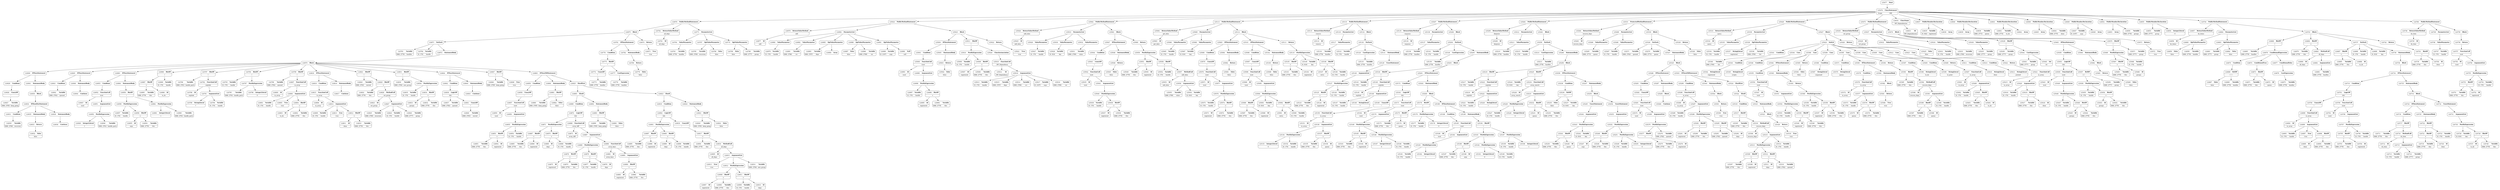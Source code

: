 digraph ast {
node [shape=none];
124929 [label=<<TABLE border='1' cellspacing='0' cellpadding='10' style='rounded' ><TR><TD border='0'>124929</TD><TD border='0'><B>Condition</B></TD></TR></TABLE>>];
124929 -> 124928 [weight=2];
124928 [label=<<TABLE border='1' cellspacing='0' cellpadding='10' style='rounded' ><TR><TD border='0'>124928</TD><TD border='0'><B>UnaryOP</B></TD></TR><HR/><TR><TD border='0' cellpadding='5' colspan='2'>!</TD></TR></TABLE>>];
124928 -> 124927 [weight=2];
124931 [label=<<TABLE border='1' cellspacing='0' cellpadding='10' style='rounded' ><TR><TD border='0'>124931</TD><TD border='0'><B>Condition</B></TD></TR></TABLE>>];
124931 -> 124930 [weight=2];
124930 [label=<<TABLE border='1' cellspacing='0' cellpadding='10' style='rounded' ><TR><TD border='0'>124930</TD><TD border='0'><B>Variable</B></TD></TR><HR/><TR><TD border='0' cellpadding='5'>(668, 2780)</TD><TD border='0' cellpadding='5'>recursion</TD></TR></TABLE>>];
124933 [label=<<TABLE border='1' cellspacing='0' cellpadding='10' style='rounded' ><TR><TD border='0'>124933</TD><TD border='0'><B>Return</B></TD></TR></TABLE>>];
124933 -> 124932 [weight=2];
124932 [label=<<TABLE border='1' cellspacing='0' cellpadding='10' style='rounded' ><TR><TD border='0'>124932</TD><TD border='0'><B>False</B></TD></TR><HR/><TR><TD border='0' cellpadding='5' colspan='2'>false</TD></TR></TABLE>>];
124935 [label=<<TABLE border='1' cellspacing='0' cellpadding='10' style='rounded' ><TR><TD border='0'>124935</TD><TD border='0'><B>StatementBody</B></TD></TR></TABLE>>];
124935 -> 124933 [weight=2];
124934 [label=<<TABLE border='1' cellspacing='0' cellpadding='10' style='rounded' ><TR><TD border='0'>124934</TD><TD border='0'><B>IfThenElseStatement</B></TD></TR></TABLE>>];
124934 -> 124931 [weight=2];
124934 -> 124935 [weight=2];
124934 -> 124938 [weight=2];
124936 [label=<<TABLE border='1' cellspacing='0' cellpadding='10' style='rounded' ><TR><TD border='0'>124936</TD><TD border='0'><B>Continue</B></TD></TR></TABLE>>];
124939 [label=<<TABLE border='1' cellspacing='0' cellpadding='10' style='rounded' ><TR><TD border='0'>124939</TD><TD border='0'><B>Block</B></TD></TR></TABLE>>];
124939 -> 124934 [weight=2];
124938 [label=<<TABLE border='1' cellspacing='0' cellpadding='10' style='rounded' ><TR><TD border='0'>124938</TD><TD border='0'><B>StatementBody</B></TD></TR></TABLE>>];
124938 -> 124936 [weight=2];
124941 [label=<<TABLE border='1' cellspacing='0' cellpadding='10' style='rounded' ><TR><TD border='0'>124941</TD><TD border='0'><B>StatementBody</B></TD></TR></TABLE>>];
124941 -> 124939 [weight=2];
124940 [label=<<TABLE border='1' cellspacing='0' cellpadding='10' style='rounded' ><TR><TD border='0'>124940</TD><TD border='0'><B>IfThenStatement</B></TD></TR></TABLE>>];
124940 -> 124929 [weight=2];
124940 -> 124941 [weight=2];
124943 [label=<<TABLE border='1' cellspacing='0' cellpadding='10' style='rounded' ><TR><TD border='0'>124943</TD><TD border='0'><B>Condition</B></TD></TR></TABLE>>];
124943 -> 124942 [weight=2];
124942 [label=<<TABLE border='1' cellspacing='0' cellpadding='10' style='rounded' ><TR><TD border='0'>124942</TD><TD border='0'><B>Variable</B></TD></TR><HR/><TR><TD border='0' cellpadding='5'>(668, 2782)</TD><TD border='0' cellpadding='5'>queued</TD></TR></TABLE>>];
124945 [label=<<TABLE border='1' cellspacing='0' cellpadding='10' style='rounded' ><TR><TD border='0'>124945</TD><TD border='0'><B>IfThenStatement</B></TD></TR></TABLE>>];
124945 -> 124943 [weight=2];
124945 -> 124946 [weight=2];
124944 [label=<<TABLE border='1' cellspacing='0' cellpadding='10' style='rounded' ><TR><TD border='0'>124944</TD><TD border='0'><B>Continue</B></TD></TR></TABLE>>];
124947 [label=<<TABLE border='1' cellspacing='0' cellpadding='10' style='rounded' ><TR><TD border='0'>124947</TD><TD border='0'><B>Id</B></TD></TR><HR/><TR><TD border='0' cellpadding='5' colspan='2'>isset</TD></TR></TABLE>>];
124946 [label=<<TABLE border='1' cellspacing='0' cellpadding='10' style='rounded' ><TR><TD border='0'>124946</TD><TD border='0'><B>StatementBody</B></TD></TR></TABLE>>];
124946 -> 124944 [weight=2];
124949 [label=<<TABLE border='1' cellspacing='0' cellpadding='10' style='rounded' ><TR><TD border='0'>124949</TD><TD border='0'><B>IntegerLiteral</B></TD></TR><HR/><TR><TD border='0' cellpadding='5' colspan='2'>1</TD></TR></TABLE>>];
124948 [label=<<TABLE border='1' cellspacing='0' cellpadding='10' style='rounded' ><TR><TD border='0'>124948</TD><TD border='0'><B>Variable</B></TD></TR><HR/><TR><TD border='0' cellpadding='5'>(668, 2781)</TD><TD border='0' cellpadding='5'>handle_parts</TD></TR></TABLE>>];
124951 [label=<<TABLE border='1' cellspacing='0' cellpadding='10' style='rounded' ><TR><TD border='0'>124951</TD><TD border='0'><B>ArgumentList</B></TD></TR></TABLE>>];
124951 -> 124950 [weight=2];
124950 [label=<<TABLE border='1' cellspacing='0' cellpadding='10' style='rounded' ><TR><TD border='0'>124950</TD><TD border='0'><B>PostfixExpression</B></TD></TR></TABLE>>];
124950 -> 124948 [weight=2];
124950 -> 124949 [weight=2];
124953 [label=<<TABLE border='1' cellspacing='0' cellpadding='10' style='rounded' ><TR><TD border='0'>124953</TD><TD border='0'><B>Condition</B></TD></TR></TABLE>>];
124953 -> 124952 [weight=2];
124952 [label=<<TABLE border='1' cellspacing='0' cellpadding='10' style='rounded' ><TR><TD border='0'>124952</TD><TD border='0'><B>FunctionCall</B></TD></TR><HR/><TR><TD border='0' cellpadding='5' colspan='2'>isset</TD></TR></TABLE>>];
124952 -> 124947 [weight=2];
124952 -> 124951 [weight=2];
124955 [label=<<TABLE border='1' cellspacing='0' cellpadding='10' style='rounded' ><TR><TD border='0'>124955</TD><TD border='0'><B>Id</B></TD></TR><HR/><TR><TD border='0' cellpadding='5' colspan='2'>args</TD></TR></TABLE>>];
124954 [label=<<TABLE border='1' cellspacing='0' cellpadding='10' style='rounded' ><TR><TD border='0'>124954</TD><TD border='0'><B>Variable</B></TD></TR><HR/><TR><TD border='0' cellpadding='5'>(668, 2779)</TD><TD border='0' cellpadding='5'>this</TD></TR></TABLE>>];
124957 [label=<<TABLE border='1' cellspacing='0' cellpadding='10' style='rounded' ><TR><TD border='0'>124957</TD><TD border='0'><B>Variable</B></TD></TR><HR/><TR><TD border='0' cellpadding='5'>(0, 170)</TD><TD border='0' cellpadding='5'>handle</TD></TR></TABLE>>];
124956 [label=<<TABLE border='1' cellspacing='0' cellpadding='10' style='rounded' ><TR><TD border='0'>124956</TD><TD border='0'><B>BinOP</B></TD></TR><HR/><TR><TD border='0' cellpadding='5' colspan='2'>-&gt;</TD></TR></TABLE>>];
124956 -> 124954 [weight=2];
124956 -> 124955 [weight=2];
124959 [label=<<TABLE border='1' cellspacing='0' cellpadding='10' style='rounded' ><TR><TD border='0'>124959</TD><TD border='0'><B>BinOP</B></TD></TR><HR/><TR><TD border='0' cellpadding='5' colspan='2'>=</TD></TR></TABLE>>];
124959 -> 124958 [weight=2];
124959 -> 124962 [weight=2];
124958 [label=<<TABLE border='1' cellspacing='0' cellpadding='10' style='rounded' ><TR><TD border='0'>124958</TD><TD border='0'><B>PostfixExpression</B></TD></TR></TABLE>>];
124958 -> 124956 [weight=2];
124958 -> 124957 [weight=2];
124961 [label=<<TABLE border='1' cellspacing='0' cellpadding='10' style='rounded' ><TR><TD border='0'>124961</TD><TD border='0'><B>IntegerLiteral</B></TD></TR><HR/><TR><TD border='0' cellpadding='5' colspan='2'>1</TD></TR></TABLE>>];
124960 [label=<<TABLE border='1' cellspacing='0' cellpadding='10' style='rounded' ><TR><TD border='0'>124960</TD><TD border='0'><B>Variable</B></TD></TR><HR/><TR><TD border='0' cellpadding='5'>(668, 2781)</TD><TD border='0' cellpadding='5'>handle_parts</TD></TR></TABLE>>];
124963 [label=<<TABLE border='1' cellspacing='0' cellpadding='10' style='rounded' ><TR><TD border='0'>124963</TD><TD border='0'><B>IfThenStatement</B></TD></TR></TABLE>>];
124963 -> 124953 [weight=2];
124963 -> 124964 [weight=2];
124962 [label=<<TABLE border='1' cellspacing='0' cellpadding='10' style='rounded' ><TR><TD border='0'>124962</TD><TD border='0'><B>PostfixExpression</B></TD></TR></TABLE>>];
124962 -> 124960 [weight=2];
124962 -> 124961 [weight=2];
124965 [label=<<TABLE border='1' cellspacing='0' cellpadding='10' style='rounded' ><TR><TD border='0'>124965</TD><TD border='0'><B>Variable</B></TD></TR><HR/><TR><TD border='0' cellpadding='5'>(668, 2779)</TD><TD border='0' cellpadding='5'>this</TD></TR></TABLE>>];
124964 [label=<<TABLE border='1' cellspacing='0' cellpadding='10' style='rounded' ><TR><TD border='0'>124964</TD><TD border='0'><B>StatementBody</B></TD></TR></TABLE>>];
124964 -> 124959 [weight=2];
124967 [label=<<TABLE border='1' cellspacing='0' cellpadding='10' style='rounded' ><TR><TD border='0'>124967</TD><TD border='0'><B>BinOP</B></TD></TR><HR/><TR><TD border='0' cellpadding='5' colspan='2'>-&gt;</TD></TR></TABLE>>];
124967 -> 124965 [weight=2];
124967 -> 124966 [weight=2];
124966 [label=<<TABLE border='1' cellspacing='0' cellpadding='10' style='rounded' ><TR><TD border='0'>124966</TD><TD border='0'><B>Id</B></TD></TR><HR/><TR><TD border='0' cellpadding='5' colspan='2'>to_do</TD></TR></TABLE>>];
124969 [label=<<TABLE border='1' cellspacing='0' cellpadding='10' style='rounded' ><TR><TD border='0'>124969</TD><TD border='0'><B>Variable</B></TD></TR><HR/><TR><TD border='0' cellpadding='5'>(0, 170)</TD><TD border='0' cellpadding='5'>handle</TD></TR></TABLE>>];
124968 [label=<<TABLE border='1' cellspacing='0' cellpadding='10' style='rounded' ><TR><TD border='0'>124968</TD><TD border='0'><B>BinOP</B></TD></TR><HR/><TR><TD border='0' cellpadding='5' colspan='2'>=</TD></TR></TABLE>>];
124968 -> 124967 [weight=2];
124968 -> 124969 [weight=2];
124971 [label=<<TABLE border='1' cellspacing='0' cellpadding='10' style='rounded' ><TR><TD border='0'>124971</TD><TD border='0'><B>ForEach</B></TD></TR></TABLE>>];
124971 -> 124783 [weight=2];
124971 -> 124784 [weight=2];
124971 -> 124972 [weight=2];
124970 [label=<<TABLE border='1' cellspacing='0' cellpadding='10' style='rounded' ><TR><TD border='0'>124970</TD><TD border='0'><B>Block</B></TD></TR></TABLE>>];
124970 -> 124787 [weight=2];
124970 -> 124794 [weight=2];
124970 -> 124799 [weight=2];
124970 -> 124818 [weight=2];
124970 -> 124821 [weight=2];
124970 -> 124831 [weight=2];
124970 -> 124844 [weight=2];
124970 -> 124847 [weight=2];
124970 -> 124863 [weight=2];
124970 -> 124940 [weight=2];
124970 -> 124945 [weight=2];
124970 -> 124963 [weight=2];
124970 -> 124968 [weight=2];
124973 [label=<<TABLE border='1' cellspacing='0' cellpadding='10' style='rounded' ><TR><TD border='0'>124973</TD><TD border='0'><B>True</B></TD></TR><HR/><TR><TD border='0' cellpadding='5' colspan='2'>true</TD></TR></TABLE>>];
124972 [label=<<TABLE border='1' cellspacing='0' cellpadding='10' style='rounded' ><TR><TD border='0'>124972</TD><TD border='0'><B>StatementBody</B></TD></TR></TABLE>>];
124972 -> 124970 [weight=2];
124975 [label=<<TABLE border='1' cellspacing='0' cellpadding='10' style='rounded' ><TR><TD border='0'>124975</TD><TD border='0'><B>Block</B></TD></TR></TABLE>>];
124975 -> 124781 [weight=2];
124975 -> 124971 [weight=2];
124975 -> 124974 [weight=2];
124974 [label=<<TABLE border='1' cellspacing='0' cellpadding='10' style='rounded' ><TR><TD border='0'>124974</TD><TD border='0'><B>Return</B></TD></TR></TABLE>>];
124974 -> 124973 [weight=2];
124977 [label=<<TABLE border='1' cellspacing='0' cellpadding='10' style='rounded' ><TR><TD border='0'>124977</TD><TD border='0'><B>Id</B></TD></TR><HR/><TR><TD border='0' cellpadding='5' colspan='2'>add</TD></TR></TABLE>>];
124976 [label=<<TABLE border='1' cellspacing='0' cellpadding='10' style='rounded' ><TR><TD border='0'>124976</TD><TD border='0'><B>PublicMethodStatement</B></TD></TR></TABLE>>];
124976 -> 124762 [weight=2];
124976 -> 124771 [weight=2];
124976 -> 124975 [weight=2];
124979 [label=<<TABLE border='1' cellspacing='0' cellpadding='10' style='rounded' ><TR><TD border='0'>124979</TD><TD border='0'><B>Variable</B></TD></TR><HR/><TR><TD border='0' cellpadding='5'>(0, 170)</TD><TD border='0' cellpadding='5'>handle</TD></TR></TABLE>>];
124978 [label=<<TABLE border='1' cellspacing='0' cellpadding='10' style='rounded' ><TR><TD border='0'>124978</TD><TD border='0'><B>ReturnValueMethod</B></TD></TR><HR/><TR><TD border='0' cellpadding='5' colspan='2'>add</TD></TR></TABLE>>];
124978 -> 124977 [weight=2];
124981 [label=<<TABLE border='1' cellspacing='0' cellpadding='10' style='rounded' ><TR><TD border='0'>124981</TD><TD border='0'><B>Variable</B></TD></TR><HR/><TR><TD border='0' cellpadding='5'>(668, 2786)</TD><TD border='0' cellpadding='5'>src</TD></TR></TABLE>>];
124980 [label=<<TABLE border='1' cellspacing='0' cellpadding='10' style='rounded' ><TR><TD border='0'>124980</TD><TD border='0'><B>ValueParameter</B></TD></TR></TABLE>>];
124980 -> 124979 [weight=2];
124983 [label=<<TABLE border='1' cellspacing='0' cellpadding='10' style='rounded' ><TR><TD border='0'>124983</TD><TD border='0'><B>Variable</B></TD></TR><HR/><TR><TD border='0' cellpadding='5'>(668, 2787)</TD><TD border='0' cellpadding='5'>deps</TD></TR></TABLE>>];
124982 [label=<<TABLE border='1' cellspacing='0' cellpadding='10' style='rounded' ><TR><TD border='0'>124982</TD><TD border='0'><B>ValueParameter</B></TD></TR></TABLE>>];
124982 -> 124981 [weight=2];
124985 [label=<<TABLE border='1' cellspacing='0' cellpadding='10' style='rounded' ><TR><TD border='0'>124985</TD><TD border='0'><B>OptValueParameter</B></TD></TR></TABLE>>];
124985 -> 124983 [weight=2];
124985 -> 124984 [weight=2];
124984 [label=<<TABLE border='1' cellspacing='0' cellpadding='10' style='rounded' ><TR><TD border='0'>124984</TD><TD border='0'><B>Array</B></TD></TR></TABLE>>];
124987 [label=<<TABLE border='1' cellspacing='0' cellpadding='10' style='rounded' ><TR><TD border='0'>124987</TD><TD border='0'><B>False</B></TD></TR><HR/><TR><TD border='0' cellpadding='5' colspan='2'>false</TD></TR></TABLE>>];
124986 [label=<<TABLE border='1' cellspacing='0' cellpadding='10' style='rounded' ><TR><TD border='0'>124986</TD><TD border='0'><B>Variable</B></TD></TR><HR/><TR><TD border='0' cellpadding='5'>(668, 2788)</TD><TD border='0' cellpadding='5'>ver</TD></TR></TABLE>>];
124989 [label=<<TABLE border='1' cellspacing='0' cellpadding='10' style='rounded' ><TR><TD border='0'>124989</TD><TD border='0'><B>Variable</B></TD></TR><HR/><TR><TD border='0' cellpadding='5'>(0, 2197)</TD><TD border='0' cellpadding='5'>args</TD></TR></TABLE>>];
124988 [label=<<TABLE border='1' cellspacing='0' cellpadding='10' style='rounded' ><TR><TD border='0'>124988</TD><TD border='0'><B>OptValueParameter</B></TD></TR></TABLE>>];
124988 -> 124986 [weight=2];
124988 -> 124987 [weight=2];
124991 [label=<<TABLE border='1' cellspacing='0' cellpadding='10' style='rounded' ><TR><TD border='0'>124991</TD><TD border='0'><B>OptValueParameter</B></TD></TR></TABLE>>];
124991 -> 124989 [weight=2];
124991 -> 124990 [weight=2];
124990 [label=<<TABLE border='1' cellspacing='0' cellpadding='10' style='rounded' ><TR><TD border='0'>124990</TD><TD border='0'><B>Null</B></TD></TR><HR/><TR><TD border='0' cellpadding='5' colspan='2'>null</TD></TR></TABLE>>];
124993 [label=<<TABLE border='1' cellspacing='0' cellpadding='10' style='rounded' ><TR><TD border='0'>124993</TD><TD border='0'><B>Id</B></TD></TR><HR/><TR><TD border='0' cellpadding='5' colspan='2'>isset</TD></TR></TABLE>>];
124992 [label=<<TABLE border='1' cellspacing='0' cellpadding='10' style='rounded' ><TR><TD border='0'>124992</TD><TD border='0'><B>ParameterList</B></TD></TR></TABLE>>];
124992 -> 124980 [weight=2];
124992 -> 124982 [weight=2];
124992 -> 124985 [weight=2];
124992 -> 124988 [weight=2];
124992 -> 124991 [weight=2];
124995 [label=<<TABLE border='1' cellspacing='0' cellpadding='10' style='rounded' ><TR><TD border='0'>124995</TD><TD border='0'><B>Id</B></TD></TR><HR/><TR><TD border='0' cellpadding='5' colspan='2'>registered</TD></TR></TABLE>>];
124994 [label=<<TABLE border='1' cellspacing='0' cellpadding='10' style='rounded' ><TR><TD border='0'>124994</TD><TD border='0'><B>Variable</B></TD></TR><HR/><TR><TD border='0' cellpadding='5'>(668, 2779)</TD><TD border='0' cellpadding='5'>this</TD></TR></TABLE>>];
124997 [label=<<TABLE border='1' cellspacing='0' cellpadding='10' style='rounded' ><TR><TD border='0'>124997</TD><TD border='0'><B>Variable</B></TD></TR><HR/><TR><TD border='0' cellpadding='5'>(0, 170)</TD><TD border='0' cellpadding='5'>handle</TD></TR></TABLE>>];
124996 [label=<<TABLE border='1' cellspacing='0' cellpadding='10' style='rounded' ><TR><TD border='0'>124996</TD><TD border='0'><B>BinOP</B></TD></TR><HR/><TR><TD border='0' cellpadding='5' colspan='2'>-&gt;</TD></TR></TABLE>>];
124996 -> 124994 [weight=2];
124996 -> 124995 [weight=2];
124999 [label=<<TABLE border='1' cellspacing='0' cellpadding='10' style='rounded' ><TR><TD border='0'>124999</TD><TD border='0'><B>ArgumentList</B></TD></TR></TABLE>>];
124999 -> 124998 [weight=2];
124998 [label=<<TABLE border='1' cellspacing='0' cellpadding='10' style='rounded' ><TR><TD border='0'>124998</TD><TD border='0'><B>PostfixExpression</B></TD></TR></TABLE>>];
124998 -> 124996 [weight=2];
124998 -> 124997 [weight=2];
125001 [label=<<TABLE border='1' cellspacing='0' cellpadding='10' style='rounded' ><TR><TD border='0'>125001</TD><TD border='0'><B>Condition</B></TD></TR></TABLE>>];
125001 -> 125000 [weight=2];
125000 [label=<<TABLE border='1' cellspacing='0' cellpadding='10' style='rounded' ><TR><TD border='0'>125000</TD><TD border='0'><B>FunctionCall</B></TD></TR><HR/><TR><TD border='0' cellpadding='5' colspan='2'>isset</TD></TR></TABLE>>];
125000 -> 124993 [weight=2];
125000 -> 124999 [weight=2];
125003 [label=<<TABLE border='1' cellspacing='0' cellpadding='10' style='rounded' ><TR><TD border='0'>125003</TD><TD border='0'><B>Return</B></TD></TR></TABLE>>];
125003 -> 125002 [weight=2];
125002 [label=<<TABLE border='1' cellspacing='0' cellpadding='10' style='rounded' ><TR><TD border='0'>125002</TD><TD border='0'><B>False</B></TD></TR><HR/><TR><TD border='0' cellpadding='5' colspan='2'>false</TD></TR></TABLE>>];
125005 [label=<<TABLE border='1' cellspacing='0' cellpadding='10' style='rounded' ><TR><TD border='0'>125005</TD><TD border='0'><B>StatementBody</B></TD></TR></TABLE>>];
125005 -> 125003 [weight=2];
125004 [label=<<TABLE border='1' cellspacing='0' cellpadding='10' style='rounded' ><TR><TD border='0'>125004</TD><TD border='0'><B>IfThenStatement</B></TD></TR></TABLE>>];
125004 -> 125001 [weight=2];
125004 -> 125005 [weight=2];
125007 [label=<<TABLE border='1' cellspacing='0' cellpadding='10' style='rounded' ><TR><TD border='0'>125007</TD><TD border='0'><B>Id</B></TD></TR><HR/><TR><TD border='0' cellpadding='5' colspan='2'>registered</TD></TR></TABLE>>];
125006 [label=<<TABLE border='1' cellspacing='0' cellpadding='10' style='rounded' ><TR><TD border='0'>125006</TD><TD border='0'><B>Variable</B></TD></TR><HR/><TR><TD border='0' cellpadding='5'>(668, 2779)</TD><TD border='0' cellpadding='5'>this</TD></TR></TABLE>>];
125009 [label=<<TABLE border='1' cellspacing='0' cellpadding='10' style='rounded' ><TR><TD border='0'>125009</TD><TD border='0'><B>Variable</B></TD></TR><HR/><TR><TD border='0' cellpadding='5'>(0, 170)</TD><TD border='0' cellpadding='5'>handle</TD></TR></TABLE>>];
125008 [label=<<TABLE border='1' cellspacing='0' cellpadding='10' style='rounded' ><TR><TD border='0'>125008</TD><TD border='0'><B>BinOP</B></TD></TR><HR/><TR><TD border='0' cellpadding='5' colspan='2'>-&gt;</TD></TR></TABLE>>];
125008 -> 125006 [weight=2];
125008 -> 125007 [weight=2];
125011 [label=<<TABLE border='1' cellspacing='0' cellpadding='10' style='rounded' ><TR><TD border='0'>125011</TD><TD border='0'><B>BinOP</B></TD></TR><HR/><TR><TD border='0' cellpadding='5' colspan='2'>=</TD></TR></TABLE>>];
125011 -> 125010 [weight=2];
125011 -> 125020 [weight=2];
125010 [label=<<TABLE border='1' cellspacing='0' cellpadding='10' style='rounded' ><TR><TD border='0'>125010</TD><TD border='0'><B>PostfixExpression</B></TD></TR></TABLE>>];
125010 -> 125008 [weight=2];
125010 -> 125009 [weight=2];
125013 [label=<<TABLE border='1' cellspacing='0' cellpadding='10' style='rounded' ><TR><TD border='0'>125013</TD><TD border='0'><B>Variable</B></TD></TR><HR/><TR><TD border='0' cellpadding='5'>(0, 170)</TD><TD border='0' cellpadding='5'>handle</TD></TR></TABLE>>];
125012 [label=<<TABLE border='1' cellspacing='0' cellpadding='10' style='rounded' ><TR><TD border='0'>125012</TD><TD border='0'><B>Id</B></TD></TR><HR/><TR><TD border='0' cellpadding='5' colspan='2'>_WP_Dependency</TD></TR></TABLE>>];
125015 [label=<<TABLE border='1' cellspacing='0' cellpadding='10' style='rounded' ><TR><TD border='0'>125015</TD><TD border='0'><B>Variable</B></TD></TR><HR/><TR><TD border='0' cellpadding='5'>(668, 2787)</TD><TD border='0' cellpadding='5'>deps</TD></TR></TABLE>>];
125014 [label=<<TABLE border='1' cellspacing='0' cellpadding='10' style='rounded' ><TR><TD border='0'>125014</TD><TD border='0'><B>Variable</B></TD></TR><HR/><TR><TD border='0' cellpadding='5'>(668, 2786)</TD><TD border='0' cellpadding='5'>src</TD></TR></TABLE>>];
125017 [label=<<TABLE border='1' cellspacing='0' cellpadding='10' style='rounded' ><TR><TD border='0'>125017</TD><TD border='0'><B>Variable</B></TD></TR><HR/><TR><TD border='0' cellpadding='5'>(0, 2197)</TD><TD border='0' cellpadding='5'>args</TD></TR></TABLE>>];
125016 [label=<<TABLE border='1' cellspacing='0' cellpadding='10' style='rounded' ><TR><TD border='0'>125016</TD><TD border='0'><B>Variable</B></TD></TR><HR/><TR><TD border='0' cellpadding='5'>(668, 2788)</TD><TD border='0' cellpadding='5'>ver</TD></TR></TABLE>>];
125019 [label=<<TABLE border='1' cellspacing='0' cellpadding='10' style='rounded' ><TR><TD border='0'>125019</TD><TD border='0'><B>FunctionCall</B></TD></TR><HR/><TR><TD border='0' cellpadding='5' colspan='2'>_WP_Dependency</TD></TR></TABLE>>];
125019 -> 125012 [weight=2];
125019 -> 125018 [weight=2];
125018 [label=<<TABLE border='1' cellspacing='0' cellpadding='10' style='rounded' ><TR><TD border='0'>125018</TD><TD border='0'><B>ArgumentList</B></TD></TR></TABLE>>];
125018 -> 125013 [weight=2];
125018 -> 125014 [weight=2];
125018 -> 125015 [weight=2];
125018 -> 125016 [weight=2];
125018 -> 125017 [weight=2];
125021 [label=<<TABLE border='1' cellspacing='0' cellpadding='10' style='rounded' ><TR><TD border='0'>125021</TD><TD border='0'><B>True</B></TD></TR><HR/><TR><TD border='0' cellpadding='5' colspan='2'>true</TD></TR></TABLE>>];
125020 [label=<<TABLE border='1' cellspacing='0' cellpadding='10' style='rounded' ><TR><TD border='0'>125020</TD><TD border='0'><B>ClassInstanciation</B></TD></TR></TABLE>>];
125020 -> 125019 [weight=2];
125023 [label=<<TABLE border='1' cellspacing='0' cellpadding='10' style='rounded' ><TR><TD border='0'>125023</TD><TD border='0'><B>Block</B></TD></TR></TABLE>>];
125023 -> 125004 [weight=2];
125023 -> 125011 [weight=2];
125023 -> 125022 [weight=2];
125022 [label=<<TABLE border='1' cellspacing='0' cellpadding='10' style='rounded' ><TR><TD border='0'>125022</TD><TD border='0'><B>Return</B></TD></TR></TABLE>>];
125022 -> 125021 [weight=2];
125025 [label=<<TABLE border='1' cellspacing='0' cellpadding='10' style='rounded' ><TR><TD border='0'>125025</TD><TD border='0'><B>Id</B></TD></TR><HR/><TR><TD border='0' cellpadding='5' colspan='2'>add_data</TD></TR></TABLE>>];
125024 [label=<<TABLE border='1' cellspacing='0' cellpadding='10' style='rounded' ><TR><TD border='0'>125024</TD><TD border='0'><B>PublicMethodStatement</B></TD></TR></TABLE>>];
125024 -> 124978 [weight=2];
125024 -> 124992 [weight=2];
125024 -> 125023 [weight=2];
125027 [label=<<TABLE border='1' cellspacing='0' cellpadding='10' style='rounded' ><TR><TD border='0'>125027</TD><TD border='0'><B>Variable</B></TD></TR><HR/><TR><TD border='0' cellpadding='5'>(0, 170)</TD><TD border='0' cellpadding='5'>handle</TD></TR></TABLE>>];
125026 [label=<<TABLE border='1' cellspacing='0' cellpadding='10' style='rounded' ><TR><TD border='0'>125026</TD><TD border='0'><B>ReturnValueMethod</B></TD></TR><HR/><TR><TD border='0' cellpadding='5' colspan='2'>add_data</TD></TR></TABLE>>];
125026 -> 125025 [weight=2];
125029 [label=<<TABLE border='1' cellspacing='0' cellpadding='10' style='rounded' ><TR><TD border='0'>125029</TD><TD border='0'><B>Variable</B></TD></TR><HR/><TR><TD border='0' cellpadding='5'>(0, 816)</TD><TD border='0' cellpadding='5'>key</TD></TR></TABLE>>];
125028 [label=<<TABLE border='1' cellspacing='0' cellpadding='10' style='rounded' ><TR><TD border='0'>125028</TD><TD border='0'><B>ValueParameter</B></TD></TR></TABLE>>];
125028 -> 125027 [weight=2];
125031 [label=<<TABLE border='1' cellspacing='0' cellpadding='10' style='rounded' ><TR><TD border='0'>125031</TD><TD border='0'><B>Variable</B></TD></TR><HR/><TR><TD border='0' cellpadding='5'>(668, 2789)</TD><TD border='0' cellpadding='5'>value</TD></TR></TABLE>>];
125030 [label=<<TABLE border='1' cellspacing='0' cellpadding='10' style='rounded' ><TR><TD border='0'>125030</TD><TD border='0'><B>ValueParameter</B></TD></TR></TABLE>>];
125030 -> 125029 [weight=2];
125033 [label=<<TABLE border='1' cellspacing='0' cellpadding='10' style='rounded' ><TR><TD border='0'>125033</TD><TD border='0'><B>ParameterList</B></TD></TR></TABLE>>];
125033 -> 125028 [weight=2];
125033 -> 125030 [weight=2];
125033 -> 125032 [weight=2];
125032 [label=<<TABLE border='1' cellspacing='0' cellpadding='10' style='rounded' ><TR><TD border='0'>125032</TD><TD border='0'><B>ValueParameter</B></TD></TR></TABLE>>];
125032 -> 125031 [weight=2];
125035 [label=<<TABLE border='1' cellspacing='0' cellpadding='10' style='rounded' ><TR><TD border='0'>125035</TD><TD border='0'><B>Id</B></TD></TR><HR/><TR><TD border='0' cellpadding='5' colspan='2'>isset</TD></TR></TABLE>>];
125037 [label=<<TABLE border='1' cellspacing='0' cellpadding='10' style='rounded' ><TR><TD border='0'>125037</TD><TD border='0'><B>Id</B></TD></TR><HR/><TR><TD border='0' cellpadding='5' colspan='2'>registered</TD></TR></TABLE>>];
125036 [label=<<TABLE border='1' cellspacing='0' cellpadding='10' style='rounded' ><TR><TD border='0'>125036</TD><TD border='0'><B>Variable</B></TD></TR><HR/><TR><TD border='0' cellpadding='5'>(668, 2779)</TD><TD border='0' cellpadding='5'>this</TD></TR></TABLE>>];
125039 [label=<<TABLE border='1' cellspacing='0' cellpadding='10' style='rounded' ><TR><TD border='0'>125039</TD><TD border='0'><B>Variable</B></TD></TR><HR/><TR><TD border='0' cellpadding='5'>(0, 170)</TD><TD border='0' cellpadding='5'>handle</TD></TR></TABLE>>];
125038 [label=<<TABLE border='1' cellspacing='0' cellpadding='10' style='rounded' ><TR><TD border='0'>125038</TD><TD border='0'><B>BinOP</B></TD></TR><HR/><TR><TD border='0' cellpadding='5' colspan='2'>-&gt;</TD></TR></TABLE>>];
125038 -> 125036 [weight=2];
125038 -> 125037 [weight=2];
125041 [label=<<TABLE border='1' cellspacing='0' cellpadding='10' style='rounded' ><TR><TD border='0'>125041</TD><TD border='0'><B>ArgumentList</B></TD></TR></TABLE>>];
125041 -> 125040 [weight=2];
125040 [label=<<TABLE border='1' cellspacing='0' cellpadding='10' style='rounded' ><TR><TD border='0'>125040</TD><TD border='0'><B>PostfixExpression</B></TD></TR></TABLE>>];
125040 -> 125038 [weight=2];
125040 -> 125039 [weight=2];
125043 [label=<<TABLE border='1' cellspacing='0' cellpadding='10' style='rounded' ><TR><TD border='0'>125043</TD><TD border='0'><B>UnaryOP</B></TD></TR><HR/><TR><TD border='0' cellpadding='5' colspan='2'>!</TD></TR></TABLE>>];
125043 -> 125042 [weight=2];
125042 [label=<<TABLE border='1' cellspacing='0' cellpadding='10' style='rounded' ><TR><TD border='0'>125042</TD><TD border='0'><B>FunctionCall</B></TD></TR><HR/><TR><TD border='0' cellpadding='5' colspan='2'>isset</TD></TR></TABLE>>];
125042 -> 125035 [weight=2];
125042 -> 125041 [weight=2];
125045 [label=<<TABLE border='1' cellspacing='0' cellpadding='10' style='rounded' ><TR><TD border='0'>125045</TD><TD border='0'><B>False</B></TD></TR><HR/><TR><TD border='0' cellpadding='5' colspan='2'>false</TD></TR></TABLE>>];
125044 [label=<<TABLE border='1' cellspacing='0' cellpadding='10' style='rounded' ><TR><TD border='0'>125044</TD><TD border='0'><B>Condition</B></TD></TR></TABLE>>];
125044 -> 125043 [weight=2];
125047 [label=<<TABLE border='1' cellspacing='0' cellpadding='10' style='rounded' ><TR><TD border='0'>125047</TD><TD border='0'><B>IfThenStatement</B></TD></TR></TABLE>>];
125047 -> 125044 [weight=2];
125047 -> 125048 [weight=2];
125046 [label=<<TABLE border='1' cellspacing='0' cellpadding='10' style='rounded' ><TR><TD border='0'>125046</TD><TD border='0'><B>Return</B></TD></TR></TABLE>>];
125046 -> 125045 [weight=2];
125049 [label=<<TABLE border='1' cellspacing='0' cellpadding='10' style='rounded' ><TR><TD border='0'>125049</TD><TD border='0'><B>Variable</B></TD></TR><HR/><TR><TD border='0' cellpadding='5'>(668, 2779)</TD><TD border='0' cellpadding='5'>this</TD></TR></TABLE>>];
125048 [label=<<TABLE border='1' cellspacing='0' cellpadding='10' style='rounded' ><TR><TD border='0'>125048</TD><TD border='0'><B>StatementBody</B></TD></TR></TABLE>>];
125048 -> 125046 [weight=2];
125051 [label=<<TABLE border='1' cellspacing='0' cellpadding='10' style='rounded' ><TR><TD border='0'>125051</TD><TD border='0'><B>BinOP</B></TD></TR><HR/><TR><TD border='0' cellpadding='5' colspan='2'>-&gt;</TD></TR></TABLE>>];
125051 -> 125049 [weight=2];
125051 -> 125050 [weight=2];
125050 [label=<<TABLE border='1' cellspacing='0' cellpadding='10' style='rounded' ><TR><TD border='0'>125050</TD><TD border='0'><B>Id</B></TD></TR><HR/><TR><TD border='0' cellpadding='5' colspan='2'>registered</TD></TR></TABLE>>];
125053 [label=<<TABLE border='1' cellspacing='0' cellpadding='10' style='rounded' ><TR><TD border='0'>125053</TD><TD border='0'><B>Id</B></TD></TR><HR/><TR><TD border='0' cellpadding='5' colspan='2'>add_data</TD></TR></TABLE>>];
125052 [label=<<TABLE border='1' cellspacing='0' cellpadding='10' style='rounded' ><TR><TD border='0'>125052</TD><TD border='0'><B>Variable</B></TD></TR><HR/><TR><TD border='0' cellpadding='5'>(0, 170)</TD><TD border='0' cellpadding='5'>handle</TD></TR></TABLE>>];
125055 [label=<<TABLE border='1' cellspacing='0' cellpadding='10' style='rounded' ><TR><TD border='0'>125055</TD><TD border='0'><B>Variable</B></TD></TR><HR/><TR><TD border='0' cellpadding='5'>(668, 2789)</TD><TD border='0' cellpadding='5'>value</TD></TR></TABLE>>];
125054 [label=<<TABLE border='1' cellspacing='0' cellpadding='10' style='rounded' ><TR><TD border='0'>125054</TD><TD border='0'><B>Variable</B></TD></TR><HR/><TR><TD border='0' cellpadding='5'>(0, 816)</TD><TD border='0' cellpadding='5'>key</TD></TR></TABLE>>];
125057 [label=<<TABLE border='1' cellspacing='0' cellpadding='10' style='rounded' ><TR><TD border='0'>125057</TD><TD border='0'><B>MethodCall</B></TD></TR><HR/><TR><TD border='0' cellpadding='5' colspan='2'>add_data</TD></TR></TABLE>>];
125057 -> 125053 [weight=2];
125057 -> 125056 [weight=2];
125056 [label=<<TABLE border='1' cellspacing='0' cellpadding='10' style='rounded' ><TR><TD border='0'>125056</TD><TD border='0'><B>ArgumentList</B></TD></TR></TABLE>>];
125056 -> 125054 [weight=2];
125056 -> 125055 [weight=2];
125059 [label=<<TABLE border='1' cellspacing='0' cellpadding='10' style='rounded' ><TR><TD border='0'>125059</TD><TD border='0'><B>PostfixExpression</B></TD></TR></TABLE>>];
125059 -> 125051 [weight=2];
125059 -> 125058 [weight=2];
125058 [label=<<TABLE border='1' cellspacing='0' cellpadding='10' style='rounded' ><TR><TD border='0'>125058</TD><TD border='0'><B>BinOP</B></TD></TR><HR/><TR><TD border='0' cellpadding='5' colspan='2'>-&gt;</TD></TR></TABLE>>];
125058 -> 125052 [weight=2];
125058 -> 125057 [weight=2];
125061 [label=<<TABLE border='1' cellspacing='0' cellpadding='10' style='rounded' ><TR><TD border='0'>125061</TD><TD border='0'><B>Block</B></TD></TR></TABLE>>];
125061 -> 125047 [weight=2];
125061 -> 125060 [weight=2];
125060 [label=<<TABLE border='1' cellspacing='0' cellpadding='10' style='rounded' ><TR><TD border='0'>125060</TD><TD border='0'><B>Return</B></TD></TR></TABLE>>];
125060 -> 125059 [weight=2];
125063 [label=<<TABLE border='1' cellspacing='0' cellpadding='10' style='rounded' ><TR><TD border='0'>125063</TD><TD border='0'><B>Id</B></TD></TR><HR/><TR><TD border='0' cellpadding='5' colspan='2'>get_data</TD></TR></TABLE>>];
125062 [label=<<TABLE border='1' cellspacing='0' cellpadding='10' style='rounded' ><TR><TD border='0'>125062</TD><TD border='0'><B>PublicMethodStatement</B></TD></TR></TABLE>>];
125062 -> 125026 [weight=2];
125062 -> 125033 [weight=2];
125062 -> 125061 [weight=2];
125065 [label=<<TABLE border='1' cellspacing='0' cellpadding='10' style='rounded' ><TR><TD border='0'>125065</TD><TD border='0'><B>Variable</B></TD></TR><HR/><TR><TD border='0' cellpadding='5'>(0, 170)</TD><TD border='0' cellpadding='5'>handle</TD></TR></TABLE>>];
125064 [label=<<TABLE border='1' cellspacing='0' cellpadding='10' style='rounded' ><TR><TD border='0'>125064</TD><TD border='0'><B>ReturnValueMethod</B></TD></TR><HR/><TR><TD border='0' cellpadding='5' colspan='2'>get_data</TD></TR></TABLE>>];
125064 -> 125063 [weight=2];
125067 [label=<<TABLE border='1' cellspacing='0' cellpadding='10' style='rounded' ><TR><TD border='0'>125067</TD><TD border='0'><B>Variable</B></TD></TR><HR/><TR><TD border='0' cellpadding='5'>(0, 816)</TD><TD border='0' cellpadding='5'>key</TD></TR></TABLE>>];
125066 [label=<<TABLE border='1' cellspacing='0' cellpadding='10' style='rounded' ><TR><TD border='0'>125066</TD><TD border='0'><B>ValueParameter</B></TD></TR></TABLE>>];
125066 -> 125065 [weight=2];
125069 [label=<<TABLE border='1' cellspacing='0' cellpadding='10' style='rounded' ><TR><TD border='0'>125069</TD><TD border='0'><B>ParameterList</B></TD></TR></TABLE>>];
125069 -> 125066 [weight=2];
125069 -> 125068 [weight=2];
125068 [label=<<TABLE border='1' cellspacing='0' cellpadding='10' style='rounded' ><TR><TD border='0'>125068</TD><TD border='0'><B>ValueParameter</B></TD></TR></TABLE>>];
125068 -> 125067 [weight=2];
125071 [label=<<TABLE border='1' cellspacing='0' cellpadding='10' style='rounded' ><TR><TD border='0'>125071</TD><TD border='0'><B>Id</B></TD></TR><HR/><TR><TD border='0' cellpadding='5' colspan='2'>isset</TD></TR></TABLE>>];
125073 [label=<<TABLE border='1' cellspacing='0' cellpadding='10' style='rounded' ><TR><TD border='0'>125073</TD><TD border='0'><B>Id</B></TD></TR><HR/><TR><TD border='0' cellpadding='5' colspan='2'>registered</TD></TR></TABLE>>];
125072 [label=<<TABLE border='1' cellspacing='0' cellpadding='10' style='rounded' ><TR><TD border='0'>125072</TD><TD border='0'><B>Variable</B></TD></TR><HR/><TR><TD border='0' cellpadding='5'>(668, 2779)</TD><TD border='0' cellpadding='5'>this</TD></TR></TABLE>>];
125075 [label=<<TABLE border='1' cellspacing='0' cellpadding='10' style='rounded' ><TR><TD border='0'>125075</TD><TD border='0'><B>Variable</B></TD></TR><HR/><TR><TD border='0' cellpadding='5'>(0, 170)</TD><TD border='0' cellpadding='5'>handle</TD></TR></TABLE>>];
125074 [label=<<TABLE border='1' cellspacing='0' cellpadding='10' style='rounded' ><TR><TD border='0'>125074</TD><TD border='0'><B>BinOP</B></TD></TR><HR/><TR><TD border='0' cellpadding='5' colspan='2'>-&gt;</TD></TR></TABLE>>];
125074 -> 125072 [weight=2];
125074 -> 125073 [weight=2];
125077 [label=<<TABLE border='1' cellspacing='0' cellpadding='10' style='rounded' ><TR><TD border='0'>125077</TD><TD border='0'><B>ArgumentList</B></TD></TR></TABLE>>];
125077 -> 125076 [weight=2];
125076 [label=<<TABLE border='1' cellspacing='0' cellpadding='10' style='rounded' ><TR><TD border='0'>125076</TD><TD border='0'><B>PostfixExpression</B></TD></TR></TABLE>>];
125076 -> 125074 [weight=2];
125076 -> 125075 [weight=2];
125079 [label=<<TABLE border='1' cellspacing='0' cellpadding='10' style='rounded' ><TR><TD border='0'>125079</TD><TD border='0'><B>UnaryOP</B></TD></TR><HR/><TR><TD border='0' cellpadding='5' colspan='2'>!</TD></TR></TABLE>>];
125079 -> 125078 [weight=2];
125078 [label=<<TABLE border='1' cellspacing='0' cellpadding='10' style='rounded' ><TR><TD border='0'>125078</TD><TD border='0'><B>FunctionCall</B></TD></TR><HR/><TR><TD border='0' cellpadding='5' colspan='2'>isset</TD></TR></TABLE>>];
125078 -> 125071 [weight=2];
125078 -> 125077 [weight=2];
125081 [label=<<TABLE border='1' cellspacing='0' cellpadding='10' style='rounded' ><TR><TD border='0'>125081</TD><TD border='0'><B>False</B></TD></TR><HR/><TR><TD border='0' cellpadding='5' colspan='2'>false</TD></TR></TABLE>>];
125080 [label=<<TABLE border='1' cellspacing='0' cellpadding='10' style='rounded' ><TR><TD border='0'>125080</TD><TD border='0'><B>Condition</B></TD></TR></TABLE>>];
125080 -> 125079 [weight=2];
125083 [label=<<TABLE border='1' cellspacing='0' cellpadding='10' style='rounded' ><TR><TD border='0'>125083</TD><TD border='0'><B>IfThenStatement</B></TD></TR></TABLE>>];
125083 -> 125080 [weight=2];
125083 -> 125084 [weight=2];
125082 [label=<<TABLE border='1' cellspacing='0' cellpadding='10' style='rounded' ><TR><TD border='0'>125082</TD><TD border='0'><B>Return</B></TD></TR></TABLE>>];
125082 -> 125081 [weight=2];
125084 [label=<<TABLE border='1' cellspacing='0' cellpadding='10' style='rounded' ><TR><TD border='0'>125084</TD><TD border='0'><B>StatementBody</B></TD></TR></TABLE>>];
125084 -> 125082 [weight=2];
125087 [label=<<TABLE border='1' cellspacing='0' cellpadding='10' style='rounded' ><TR><TD border='0'>125087</TD><TD border='0'><B>Variable</B></TD></TR><HR/><TR><TD border='0' cellpadding='5'>(668, 2779)</TD><TD border='0' cellpadding='5'>this</TD></TR></TABLE>>];
125086 [label=<<TABLE border='1' cellspacing='0' cellpadding='10' style='rounded' ><TR><TD border='0'>125086</TD><TD border='0'><B>Id</B></TD></TR><HR/><TR><TD border='0' cellpadding='5' colspan='2'>isset</TD></TR></TABLE>>];
125089 [label=<<TABLE border='1' cellspacing='0' cellpadding='10' style='rounded' ><TR><TD border='0'>125089</TD><TD border='0'><B>BinOP</B></TD></TR><HR/><TR><TD border='0' cellpadding='5' colspan='2'>-&gt;</TD></TR></TABLE>>];
125089 -> 125087 [weight=2];
125089 -> 125088 [weight=2];
125088 [label=<<TABLE border='1' cellspacing='0' cellpadding='10' style='rounded' ><TR><TD border='0'>125088</TD><TD border='0'><B>Id</B></TD></TR><HR/><TR><TD border='0' cellpadding='5' colspan='2'>registered</TD></TR></TABLE>>];
125091 [label=<<TABLE border='1' cellspacing='0' cellpadding='10' style='rounded' ><TR><TD border='0'>125091</TD><TD border='0'><B>Id</B></TD></TR><HR/><TR><TD border='0' cellpadding='5' colspan='2'>extra</TD></TR></TABLE>>];
125090 [label=<<TABLE border='1' cellspacing='0' cellpadding='10' style='rounded' ><TR><TD border='0'>125090</TD><TD border='0'><B>Variable</B></TD></TR><HR/><TR><TD border='0' cellpadding='5'>(0, 170)</TD><TD border='0' cellpadding='5'>handle</TD></TR></TABLE>>];
125093 [label=<<TABLE border='1' cellspacing='0' cellpadding='10' style='rounded' ><TR><TD border='0'>125093</TD><TD border='0'><B>Variable</B></TD></TR><HR/><TR><TD border='0' cellpadding='5'>(0, 816)</TD><TD border='0' cellpadding='5'>key</TD></TR></TABLE>>];
125092 [label=<<TABLE border='1' cellspacing='0' cellpadding='10' style='rounded' ><TR><TD border='0'>125092</TD><TD border='0'><B>BinOP</B></TD></TR><HR/><TR><TD border='0' cellpadding='5' colspan='2'>-&gt;</TD></TR></TABLE>>];
125092 -> 125090 [weight=2];
125092 -> 125091 [weight=2];
125095 [label=<<TABLE border='1' cellspacing='0' cellpadding='10' style='rounded' ><TR><TD border='0'>125095</TD><TD border='0'><B>ArgumentList</B></TD></TR></TABLE>>];
125095 -> 125094 [weight=2];
125094 [label=<<TABLE border='1' cellspacing='0' cellpadding='10' style='rounded' ><TR><TD border='0'>125094</TD><TD border='0'><B>PostfixExpression</B></TD></TR></TABLE>>];
125094 -> 125089 [weight=2];
125094 -> 125092 [weight=2];
125094 -> 125093 [weight=2];
125097 [label=<<TABLE border='1' cellspacing='0' cellpadding='10' style='rounded' ><TR><TD border='0'>125097</TD><TD border='0'><B>UnaryOP</B></TD></TR><HR/><TR><TD border='0' cellpadding='5' colspan='2'>!</TD></TR></TABLE>>];
125097 -> 125096 [weight=2];
125096 [label=<<TABLE border='1' cellspacing='0' cellpadding='10' style='rounded' ><TR><TD border='0'>125096</TD><TD border='0'><B>FunctionCall</B></TD></TR><HR/><TR><TD border='0' cellpadding='5' colspan='2'>isset</TD></TR></TABLE>>];
125096 -> 125086 [weight=2];
125096 -> 125095 [weight=2];
125099 [label=<<TABLE border='1' cellspacing='0' cellpadding='10' style='rounded' ><TR><TD border='0'>125099</TD><TD border='0'><B>False</B></TD></TR><HR/><TR><TD border='0' cellpadding='5' colspan='2'>false</TD></TR></TABLE>>];
125098 [label=<<TABLE border='1' cellspacing='0' cellpadding='10' style='rounded' ><TR><TD border='0'>125098</TD><TD border='0'><B>Condition</B></TD></TR></TABLE>>];
125098 -> 125097 [weight=2];
125101 [label=<<TABLE border='1' cellspacing='0' cellpadding='10' style='rounded' ><TR><TD border='0'>125101</TD><TD border='0'><B>IfThenStatement</B></TD></TR></TABLE>>];
125101 -> 125098 [weight=2];
125101 -> 125102 [weight=2];
125100 [label=<<TABLE border='1' cellspacing='0' cellpadding='10' style='rounded' ><TR><TD border='0'>125100</TD><TD border='0'><B>Return</B></TD></TR></TABLE>>];
125100 -> 125099 [weight=2];
125103 [label=<<TABLE border='1' cellspacing='0' cellpadding='10' style='rounded' ><TR><TD border='0'>125103</TD><TD border='0'><B>Variable</B></TD></TR><HR/><TR><TD border='0' cellpadding='5'>(668, 2779)</TD><TD border='0' cellpadding='5'>this</TD></TR></TABLE>>];
125102 [label=<<TABLE border='1' cellspacing='0' cellpadding='10' style='rounded' ><TR><TD border='0'>125102</TD><TD border='0'><B>StatementBody</B></TD></TR></TABLE>>];
125102 -> 125100 [weight=2];
125105 [label=<<TABLE border='1' cellspacing='0' cellpadding='10' style='rounded' ><TR><TD border='0'>125105</TD><TD border='0'><B>BinOP</B></TD></TR><HR/><TR><TD border='0' cellpadding='5' colspan='2'>-&gt;</TD></TR></TABLE>>];
125105 -> 125103 [weight=2];
125105 -> 125104 [weight=2];
125104 [label=<<TABLE border='1' cellspacing='0' cellpadding='10' style='rounded' ><TR><TD border='0'>125104</TD><TD border='0'><B>Id</B></TD></TR><HR/><TR><TD border='0' cellpadding='5' colspan='2'>registered</TD></TR></TABLE>>];
125107 [label=<<TABLE border='1' cellspacing='0' cellpadding='10' style='rounded' ><TR><TD border='0'>125107</TD><TD border='0'><B>Id</B></TD></TR><HR/><TR><TD border='0' cellpadding='5' colspan='2'>extra</TD></TR></TABLE>>];
125106 [label=<<TABLE border='1' cellspacing='0' cellpadding='10' style='rounded' ><TR><TD border='0'>125106</TD><TD border='0'><B>Variable</B></TD></TR><HR/><TR><TD border='0' cellpadding='5'>(0, 170)</TD><TD border='0' cellpadding='5'>handle</TD></TR></TABLE>>];
125109 [label=<<TABLE border='1' cellspacing='0' cellpadding='10' style='rounded' ><TR><TD border='0'>125109</TD><TD border='0'><B>Variable</B></TD></TR><HR/><TR><TD border='0' cellpadding='5'>(0, 816)</TD><TD border='0' cellpadding='5'>key</TD></TR></TABLE>>];
125108 [label=<<TABLE border='1' cellspacing='0' cellpadding='10' style='rounded' ><TR><TD border='0'>125108</TD><TD border='0'><B>BinOP</B></TD></TR><HR/><TR><TD border='0' cellpadding='5' colspan='2'>-&gt;</TD></TR></TABLE>>];
125108 -> 125106 [weight=2];
125108 -> 125107 [weight=2];
125111 [label=<<TABLE border='1' cellspacing='0' cellpadding='10' style='rounded' ><TR><TD border='0'>125111</TD><TD border='0'><B>Return</B></TD></TR></TABLE>>];
125111 -> 125110 [weight=2];
125110 [label=<<TABLE border='1' cellspacing='0' cellpadding='10' style='rounded' ><TR><TD border='0'>125110</TD><TD border='0'><B>PostfixExpression</B></TD></TR></TABLE>>];
125110 -> 125105 [weight=2];
125110 -> 125108 [weight=2];
125110 -> 125109 [weight=2];
125113 [label=<<TABLE border='1' cellspacing='0' cellpadding='10' style='rounded' ><TR><TD border='0'>125113</TD><TD border='0'><B>PublicMethodStatement</B></TD></TR></TABLE>>];
125113 -> 125064 [weight=2];
125113 -> 125069 [weight=2];
125113 -> 125112 [weight=2];
125112 [label=<<TABLE border='1' cellspacing='0' cellpadding='10' style='rounded' ><TR><TD border='0'>125112</TD><TD border='0'><B>Block</B></TD></TR></TABLE>>];
125112 -> 125083 [weight=2];
125112 -> 125101 [weight=2];
125112 -> 125111 [weight=2];
125115 [label=<<TABLE border='1' cellspacing='0' cellpadding='10' style='rounded' ><TR><TD border='0'>125115</TD><TD border='0'><B>ReturnValueMethod</B></TD></TR><HR/><TR><TD border='0' cellpadding='5' colspan='2'>remove</TD></TR></TABLE>>];
125115 -> 125114 [weight=2];
125114 [label=<<TABLE border='1' cellspacing='0' cellpadding='10' style='rounded' ><TR><TD border='0'>125114</TD><TD border='0'><B>Id</B></TD></TR><HR/><TR><TD border='0' cellpadding='5' colspan='2'>remove</TD></TR></TABLE>>];
125117 [label=<<TABLE border='1' cellspacing='0' cellpadding='10' style='rounded' ><TR><TD border='0'>125117</TD><TD border='0'><B>ValueParameter</B></TD></TR></TABLE>>];
125117 -> 125116 [weight=2];
125116 [label=<<TABLE border='1' cellspacing='0' cellpadding='10' style='rounded' ><TR><TD border='0'>125116</TD><TD border='0'><B>Variable</B></TD></TR><HR/><TR><TD border='0' cellpadding='5'>(668, 2778)</TD><TD border='0' cellpadding='5'>handles</TD></TR></TABLE>>];
125119 [label=<<TABLE border='1' cellspacing='0' cellpadding='10' style='rounded' ><TR><TD border='0'>125119</TD><TD border='0'><B>Variable</B></TD></TR><HR/><TR><TD border='0' cellpadding='5'>(668, 2778)</TD><TD border='0' cellpadding='5'>handles</TD></TR></TABLE>>];
125118 [label=<<TABLE border='1' cellspacing='0' cellpadding='10' style='rounded' ><TR><TD border='0'>125118</TD><TD border='0'><B>ParameterList</B></TD></TR></TABLE>>];
125118 -> 125117 [weight=2];
125121 [label=<<TABLE border='1' cellspacing='0' cellpadding='10' style='rounded' ><TR><TD border='0'>125121</TD><TD border='0'><B>Variable</B></TD></TR><HR/><TR><TD border='0' cellpadding='5'>(0, 170)</TD><TD border='0' cellpadding='5'>handle</TD></TR></TABLE>>];
125120 [label=<<TABLE border='1' cellspacing='0' cellpadding='10' style='rounded' ><TR><TD border='0'>125120</TD><TD border='0'><B>CastExpression</B></TD></TR></TABLE>>];
125120 -> 125119 [weight=2];
125123 [label=<<TABLE border='1' cellspacing='0' cellpadding='10' style='rounded' ><TR><TD border='0'>125123</TD><TD border='0'><B>Variable</B></TD></TR><HR/><TR><TD border='0' cellpadding='5'>(668, 2779)</TD><TD border='0' cellpadding='5'>this</TD></TR></TABLE>>];
125125 [label=<<TABLE border='1' cellspacing='0' cellpadding='10' style='rounded' ><TR><TD border='0'>125125</TD><TD border='0'><B>BinOP</B></TD></TR><HR/><TR><TD border='0' cellpadding='5' colspan='2'>-&gt;</TD></TR></TABLE>>];
125125 -> 125123 [weight=2];
125125 -> 125124 [weight=2];
125124 [label=<<TABLE border='1' cellspacing='0' cellpadding='10' style='rounded' ><TR><TD border='0'>125124</TD><TD border='0'><B>Id</B></TD></TR><HR/><TR><TD border='0' cellpadding='5' colspan='2'>registered</TD></TR></TABLE>>];
125127 [label=<<TABLE border='1' cellspacing='0' cellpadding='10' style='rounded' ><TR><TD border='0'>125127</TD><TD border='0'><B>PostfixExpression</B></TD></TR></TABLE>>];
125127 -> 125125 [weight=2];
125127 -> 125126 [weight=2];
125126 [label=<<TABLE border='1' cellspacing='0' cellpadding='10' style='rounded' ><TR><TD border='0'>125126</TD><TD border='0'><B>Variable</B></TD></TR><HR/><TR><TD border='0' cellpadding='5'>(0, 170)</TD><TD border='0' cellpadding='5'>handle</TD></TR></TABLE>>];
125129 [label=<<TABLE border='1' cellspacing='0' cellpadding='10' style='rounded' ><TR><TD border='0'>125129</TD><TD border='0'><B>UnsetStatement</B></TD></TR></TABLE>>];
125129 -> 125128 [weight=2];
125128 [label=<<TABLE border='1' cellspacing='0' cellpadding='10' style='rounded' ><TR><TD border='0'>125128</TD><TD border='0'><B>ArgumentList</B></TD></TR></TABLE>>];
125128 -> 125127 [weight=2];
125131 [label=<<TABLE border='1' cellspacing='0' cellpadding='10' style='rounded' ><TR><TD border='0'>125131</TD><TD border='0'><B>StatementBody</B></TD></TR></TABLE>>];
125131 -> 125129 [weight=2];
125130 [label=<<TABLE border='1' cellspacing='0' cellpadding='10' style='rounded' ><TR><TD border='0'>125130</TD><TD border='0'><B>ForEach</B></TD></TR></TABLE>>];
125130 -> 125120 [weight=2];
125130 -> 125121 [weight=2];
125130 -> 125131 [weight=2];
125133 [label=<<TABLE border='1' cellspacing='0' cellpadding='10' style='rounded' ><TR><TD border='0'>125133</TD><TD border='0'><B>PublicMethodStatement</B></TD></TR></TABLE>>];
125133 -> 125115 [weight=2];
125133 -> 125118 [weight=2];
125133 -> 125132 [weight=2];
125132 [label=<<TABLE border='1' cellspacing='0' cellpadding='10' style='rounded' ><TR><TD border='0'>125132</TD><TD border='0'><B>Block</B></TD></TR></TABLE>>];
125132 -> 125130 [weight=2];
125135 [label=<<TABLE border='1' cellspacing='0' cellpadding='10' style='rounded' ><TR><TD border='0'>125135</TD><TD border='0'><B>ReturnValueMethod</B></TD></TR><HR/><TR><TD border='0' cellpadding='5' colspan='2'>enqueue</TD></TR></TABLE>>];
125135 -> 125134 [weight=2];
125134 [label=<<TABLE border='1' cellspacing='0' cellpadding='10' style='rounded' ><TR><TD border='0'>125134</TD><TD border='0'><B>Id</B></TD></TR><HR/><TR><TD border='0' cellpadding='5' colspan='2'>enqueue</TD></TR></TABLE>>];
125137 [label=<<TABLE border='1' cellspacing='0' cellpadding='10' style='rounded' ><TR><TD border='0'>125137</TD><TD border='0'><B>ValueParameter</B></TD></TR></TABLE>>];
125137 -> 125136 [weight=2];
125136 [label=<<TABLE border='1' cellspacing='0' cellpadding='10' style='rounded' ><TR><TD border='0'>125136</TD><TD border='0'><B>Variable</B></TD></TR><HR/><TR><TD border='0' cellpadding='5'>(668, 2778)</TD><TD border='0' cellpadding='5'>handles</TD></TR></TABLE>>];
125139 [label=<<TABLE border='1' cellspacing='0' cellpadding='10' style='rounded' ><TR><TD border='0'>125139</TD><TD border='0'><B>Variable</B></TD></TR><HR/><TR><TD border='0' cellpadding='5'>(668, 2778)</TD><TD border='0' cellpadding='5'>handles</TD></TR></TABLE>>];
125138 [label=<<TABLE border='1' cellspacing='0' cellpadding='10' style='rounded' ><TR><TD border='0'>125138</TD><TD border='0'><B>ParameterList</B></TD></TR></TABLE>>];
125138 -> 125137 [weight=2];
125141 [label=<<TABLE border='1' cellspacing='0' cellpadding='10' style='rounded' ><TR><TD border='0'>125141</TD><TD border='0'><B>Variable</B></TD></TR><HR/><TR><TD border='0' cellpadding='5'>(0, 170)</TD><TD border='0' cellpadding='5'>handle</TD></TR></TABLE>>];
125140 [label=<<TABLE border='1' cellspacing='0' cellpadding='10' style='rounded' ><TR><TD border='0'>125140</TD><TD border='0'><B>CastExpression</B></TD></TR></TABLE>>];
125140 -> 125139 [weight=2];
125143 [label=<<TABLE border='1' cellspacing='0' cellpadding='10' style='rounded' ><TR><TD border='0'>125143</TD><TD border='0'><B>Variable</B></TD></TR><HR/><TR><TD border='0' cellpadding='5'>(0, 170)</TD><TD border='0' cellpadding='5'>handle</TD></TR></TABLE>>];
125145 [label=<<TABLE border='1' cellspacing='0' cellpadding='10' style='rounded' ><TR><TD border='0'>125145</TD><TD border='0'><B>Id</B></TD></TR><HR/><TR><TD border='0' cellpadding='5' colspan='2'>explode</TD></TR></TABLE>>];
125144 [label=<<TABLE border='1' cellspacing='0' cellpadding='10' style='rounded' ><TR><TD border='0'>125144</TD><TD border='0'><B>BinOP</B></TD></TR><HR/><TR><TD border='0' cellpadding='5' colspan='2'>=</TD></TR></TABLE>>];
125144 -> 125143 [weight=2];
125144 -> 125149 [weight=2];
125147 [label=<<TABLE border='1' cellspacing='0' cellpadding='10' style='rounded' ><TR><TD border='0'>125147</TD><TD border='0'><B>Variable</B></TD></TR><HR/><TR><TD border='0' cellpadding='5'>(0, 170)</TD><TD border='0' cellpadding='5'>handle</TD></TR></TABLE>>];
125146 [label=<<TABLE border='1' cellspacing='0' cellpadding='10' style='rounded' ><TR><TD border='0'>125146</TD><TD border='0'><B>StringLiteral</B></TD></TR><HR/><TR><TD border='0' cellpadding='5' colspan='2'>?</TD></TR></TABLE>>];
125149 [label=<<TABLE border='1' cellspacing='0' cellpadding='10' style='rounded' ><TR><TD border='0'>125149</TD><TD border='0'><B>FunctionCall</B></TD></TR><HR/><TR><TD border='0' cellpadding='5' colspan='2'>explode</TD></TR></TABLE>>];
125149 -> 125145 [weight=2];
125149 -> 125148 [weight=2];
125148 [label=<<TABLE border='1' cellspacing='0' cellpadding='10' style='rounded' ><TR><TD border='0'>125148</TD><TD border='0'><B>ArgumentList</B></TD></TR></TABLE>>];
125148 -> 125146 [weight=2];
125148 -> 125147 [weight=2];
125151 [label=<<TABLE border='1' cellspacing='0' cellpadding='10' style='rounded' ><TR><TD border='0'>125151</TD><TD border='0'><B>Id</B></TD></TR><HR/><TR><TD border='0' cellpadding='5' colspan='2'>in_array</TD></TR></TABLE>>];
125153 [label=<<TABLE border='1' cellspacing='0' cellpadding='10' style='rounded' ><TR><TD border='0'>125153</TD><TD border='0'><B>IntegerLiteral</B></TD></TR><HR/><TR><TD border='0' cellpadding='5' colspan='2'>0</TD></TR></TABLE>>];
125152 [label=<<TABLE border='1' cellspacing='0' cellpadding='10' style='rounded' ><TR><TD border='0'>125152</TD><TD border='0'><B>Variable</B></TD></TR><HR/><TR><TD border='0' cellpadding='5'>(0, 170)</TD><TD border='0' cellpadding='5'>handle</TD></TR></TABLE>>];
125155 [label=<<TABLE border='1' cellspacing='0' cellpadding='10' style='rounded' ><TR><TD border='0'>125155</TD><TD border='0'><B>Variable</B></TD></TR><HR/><TR><TD border='0' cellpadding='5'>(668, 2779)</TD><TD border='0' cellpadding='5'>this</TD></TR></TABLE>>];
125154 [label=<<TABLE border='1' cellspacing='0' cellpadding='10' style='rounded' ><TR><TD border='0'>125154</TD><TD border='0'><B>PostfixExpression</B></TD></TR></TABLE>>];
125154 -> 125152 [weight=2];
125154 -> 125153 [weight=2];
125157 [label=<<TABLE border='1' cellspacing='0' cellpadding='10' style='rounded' ><TR><TD border='0'>125157</TD><TD border='0'><B>BinOP</B></TD></TR><HR/><TR><TD border='0' cellpadding='5' colspan='2'>-&gt;</TD></TR></TABLE>>];
125157 -> 125155 [weight=2];
125157 -> 125156 [weight=2];
125156 [label=<<TABLE border='1' cellspacing='0' cellpadding='10' style='rounded' ><TR><TD border='0'>125156</TD><TD border='0'><B>Id</B></TD></TR><HR/><TR><TD border='0' cellpadding='5' colspan='2'>queue</TD></TR></TABLE>>];
125159 [label=<<TABLE border='1' cellspacing='0' cellpadding='10' style='rounded' ><TR><TD border='0'>125159</TD><TD border='0'><B>FunctionCall</B></TD></TR><HR/><TR><TD border='0' cellpadding='5' colspan='2'>in_array</TD></TR></TABLE>>];
125159 -> 125151 [weight=2];
125159 -> 125158 [weight=2];
125158 [label=<<TABLE border='1' cellspacing='0' cellpadding='10' style='rounded' ><TR><TD border='0'>125158</TD><TD border='0'><B>ArgumentList</B></TD></TR></TABLE>>];
125158 -> 125154 [weight=2];
125158 -> 125157 [weight=2];
125161 [label=<<TABLE border='1' cellspacing='0' cellpadding='10' style='rounded' ><TR><TD border='0'>125161</TD><TD border='0'><B>LogicOP</B></TD></TR><HR/><TR><TD border='0' cellpadding='5' colspan='2'>&amp;&amp;</TD></TR></TABLE>>];
125161 -> 125160 [weight=2];
125161 -> 125171 [weight=2];
125160 [label=<<TABLE border='1' cellspacing='0' cellpadding='10' style='rounded' ><TR><TD border='0'>125160</TD><TD border='0'><B>UnaryOP</B></TD></TR><HR/><TR><TD border='0' cellpadding='5' colspan='2'>!</TD></TR></TABLE>>];
125160 -> 125159 [weight=2];
125163 [label=<<TABLE border='1' cellspacing='0' cellpadding='10' style='rounded' ><TR><TD border='0'>125163</TD><TD border='0'><B>Variable</B></TD></TR><HR/><TR><TD border='0' cellpadding='5'>(668, 2779)</TD><TD border='0' cellpadding='5'>this</TD></TR></TABLE>>];
125162 [label=<<TABLE border='1' cellspacing='0' cellpadding='10' style='rounded' ><TR><TD border='0'>125162</TD><TD border='0'><B>Id</B></TD></TR><HR/><TR><TD border='0' cellpadding='5' colspan='2'>isset</TD></TR></TABLE>>];
125165 [label=<<TABLE border='1' cellspacing='0' cellpadding='10' style='rounded' ><TR><TD border='0'>125165</TD><TD border='0'><B>BinOP</B></TD></TR><HR/><TR><TD border='0' cellpadding='5' colspan='2'>-&gt;</TD></TR></TABLE>>];
125165 -> 125163 [weight=2];
125165 -> 125164 [weight=2];
125164 [label=<<TABLE border='1' cellspacing='0' cellpadding='10' style='rounded' ><TR><TD border='0'>125164</TD><TD border='0'><B>Id</B></TD></TR><HR/><TR><TD border='0' cellpadding='5' colspan='2'>registered</TD></TR></TABLE>>];
125167 [label=<<TABLE border='1' cellspacing='0' cellpadding='10' style='rounded' ><TR><TD border='0'>125167</TD><TD border='0'><B>IntegerLiteral</B></TD></TR><HR/><TR><TD border='0' cellpadding='5' colspan='2'>0</TD></TR></TABLE>>];
125166 [label=<<TABLE border='1' cellspacing='0' cellpadding='10' style='rounded' ><TR><TD border='0'>125166</TD><TD border='0'><B>Variable</B></TD></TR><HR/><TR><TD border='0' cellpadding='5'>(0, 170)</TD><TD border='0' cellpadding='5'>handle</TD></TR></TABLE>>];
125169 [label=<<TABLE border='1' cellspacing='0' cellpadding='10' style='rounded' ><TR><TD border='0'>125169</TD><TD border='0'><B>PostfixExpression</B></TD></TR></TABLE>>];
125169 -> 125165 [weight=2];
125169 -> 125168 [weight=2];
125168 [label=<<TABLE border='1' cellspacing='0' cellpadding='10' style='rounded' ><TR><TD border='0'>125168</TD><TD border='0'><B>PostfixExpression</B></TD></TR></TABLE>>];
125168 -> 125166 [weight=2];
125168 -> 125167 [weight=2];
125171 [label=<<TABLE border='1' cellspacing='0' cellpadding='10' style='rounded' ><TR><TD border='0'>125171</TD><TD border='0'><B>FunctionCall</B></TD></TR><HR/><TR><TD border='0' cellpadding='5' colspan='2'>isset</TD></TR></TABLE>>];
125171 -> 125162 [weight=2];
125171 -> 125170 [weight=2];
125170 [label=<<TABLE border='1' cellspacing='0' cellpadding='10' style='rounded' ><TR><TD border='0'>125170</TD><TD border='0'><B>ArgumentList</B></TD></TR></TABLE>>];
125170 -> 125169 [weight=2];
125173 [label=<<TABLE border='1' cellspacing='0' cellpadding='10' style='rounded' ><TR><TD border='0'>125173</TD><TD border='0'><B>Variable</B></TD></TR><HR/><TR><TD border='0' cellpadding='5'>(668, 2779)</TD><TD border='0' cellpadding='5'>this</TD></TR></TABLE>>];
125172 [label=<<TABLE border='1' cellspacing='0' cellpadding='10' style='rounded' ><TR><TD border='0'>125172</TD><TD border='0'><B>Condition</B></TD></TR></TABLE>>];
125172 -> 125161 [weight=2];
125175 [label=<<TABLE border='1' cellspacing='0' cellpadding='10' style='rounded' ><TR><TD border='0'>125175</TD><TD border='0'><B>BinOP</B></TD></TR><HR/><TR><TD border='0' cellpadding='5' colspan='2'>-&gt;</TD></TR></TABLE>>];
125175 -> 125173 [weight=2];
125175 -> 125174 [weight=2];
125174 [label=<<TABLE border='1' cellspacing='0' cellpadding='10' style='rounded' ><TR><TD border='0'>125174</TD><TD border='0'><B>Id</B></TD></TR><HR/><TR><TD border='0' cellpadding='5' colspan='2'>queue</TD></TR></TABLE>>];
125177 [label=<<TABLE border='1' cellspacing='0' cellpadding='10' style='rounded' ><TR><TD border='0'>125177</TD><TD border='0'><B>Variable</B></TD></TR><HR/><TR><TD border='0' cellpadding='5'>(0, 170)</TD><TD border='0' cellpadding='5'>handle</TD></TR></TABLE>>];
125176 [label=<<TABLE border='1' cellspacing='0' cellpadding='10' style='rounded' ><TR><TD border='0'>125176</TD><TD border='0'><B>BinOP</B></TD></TR><HR/><TR><TD border='0' cellpadding='5' colspan='2'>=</TD></TR></TABLE>>];
125176 -> 125175 [weight=2];
125176 -> 125179 [weight=2];
125179 [label=<<TABLE border='1' cellspacing='0' cellpadding='10' style='rounded' ><TR><TD border='0'>125179</TD><TD border='0'><B>PostfixExpression</B></TD></TR></TABLE>>];
125179 -> 125177 [weight=2];
125179 -> 125178 [weight=2];
125178 [label=<<TABLE border='1' cellspacing='0' cellpadding='10' style='rounded' ><TR><TD border='0'>125178</TD><TD border='0'><B>IntegerLiteral</B></TD></TR><HR/><TR><TD border='0' cellpadding='5' colspan='2'>0</TD></TR></TABLE>>];
125181 [label=<<TABLE border='1' cellspacing='0' cellpadding='10' style='rounded' ><TR><TD border='0'>125181</TD><TD border='0'><B>Variable</B></TD></TR><HR/><TR><TD border='0' cellpadding='5'>(0, 170)</TD><TD border='0' cellpadding='5'>handle</TD></TR></TABLE>>];
125180 [label=<<TABLE border='1' cellspacing='0' cellpadding='10' style='rounded' ><TR><TD border='0'>125180</TD><TD border='0'><B>Id</B></TD></TR><HR/><TR><TD border='0' cellpadding='5' colspan='2'>isset</TD></TR></TABLE>>];
125183 [label=<<TABLE border='1' cellspacing='0' cellpadding='10' style='rounded' ><TR><TD border='0'>125183</TD><TD border='0'><B>PostfixExpression</B></TD></TR></TABLE>>];
125183 -> 125181 [weight=2];
125183 -> 125182 [weight=2];
125182 [label=<<TABLE border='1' cellspacing='0' cellpadding='10' style='rounded' ><TR><TD border='0'>125182</TD><TD border='0'><B>IntegerLiteral</B></TD></TR><HR/><TR><TD border='0' cellpadding='5' colspan='2'>1</TD></TR></TABLE>>];
125185 [label=<<TABLE border='1' cellspacing='0' cellpadding='10' style='rounded' ><TR><TD border='0'>125185</TD><TD border='0'><B>FunctionCall</B></TD></TR><HR/><TR><TD border='0' cellpadding='5' colspan='2'>isset</TD></TR></TABLE>>];
125185 -> 125180 [weight=2];
125185 -> 125184 [weight=2];
125184 [label=<<TABLE border='1' cellspacing='0' cellpadding='10' style='rounded' ><TR><TD border='0'>125184</TD><TD border='0'><B>ArgumentList</B></TD></TR></TABLE>>];
125184 -> 125183 [weight=2];
125187 [label=<<TABLE border='1' cellspacing='0' cellpadding='10' style='rounded' ><TR><TD border='0'>125187</TD><TD border='0'><B>Variable</B></TD></TR><HR/><TR><TD border='0' cellpadding='5'>(668, 2779)</TD><TD border='0' cellpadding='5'>this</TD></TR></TABLE>>];
125186 [label=<<TABLE border='1' cellspacing='0' cellpadding='10' style='rounded' ><TR><TD border='0'>125186</TD><TD border='0'><B>Condition</B></TD></TR></TABLE>>];
125186 -> 125185 [weight=2];
125189 [label=<<TABLE border='1' cellspacing='0' cellpadding='10' style='rounded' ><TR><TD border='0'>125189</TD><TD border='0'><B>BinOP</B></TD></TR><HR/><TR><TD border='0' cellpadding='5' colspan='2'>-&gt;</TD></TR></TABLE>>];
125189 -> 125187 [weight=2];
125189 -> 125188 [weight=2];
125188 [label=<<TABLE border='1' cellspacing='0' cellpadding='10' style='rounded' ><TR><TD border='0'>125188</TD><TD border='0'><B>Id</B></TD></TR><HR/><TR><TD border='0' cellpadding='5' colspan='2'>args</TD></TR></TABLE>>];
125191 [label=<<TABLE border='1' cellspacing='0' cellpadding='10' style='rounded' ><TR><TD border='0'>125191</TD><TD border='0'><B>IntegerLiteral</B></TD></TR><HR/><TR><TD border='0' cellpadding='5' colspan='2'>0</TD></TR></TABLE>>];
125190 [label=<<TABLE border='1' cellspacing='0' cellpadding='10' style='rounded' ><TR><TD border='0'>125190</TD><TD border='0'><B>Variable</B></TD></TR><HR/><TR><TD border='0' cellpadding='5'>(0, 170)</TD><TD border='0' cellpadding='5'>handle</TD></TR></TABLE>>];
125193 [label=<<TABLE border='1' cellspacing='0' cellpadding='10' style='rounded' ><TR><TD border='0'>125193</TD><TD border='0'><B>PostfixExpression</B></TD></TR></TABLE>>];
125193 -> 125189 [weight=2];
125193 -> 125192 [weight=2];
125192 [label=<<TABLE border='1' cellspacing='0' cellpadding='10' style='rounded' ><TR><TD border='0'>125192</TD><TD border='0'><B>PostfixExpression</B></TD></TR></TABLE>>];
125192 -> 125190 [weight=2];
125192 -> 125191 [weight=2];
125195 [label=<<TABLE border='1' cellspacing='0' cellpadding='10' style='rounded' ><TR><TD border='0'>125195</TD><TD border='0'><B>Variable</B></TD></TR><HR/><TR><TD border='0' cellpadding='5'>(0, 170)</TD><TD border='0' cellpadding='5'>handle</TD></TR></TABLE>>];
125194 [label=<<TABLE border='1' cellspacing='0' cellpadding='10' style='rounded' ><TR><TD border='0'>125194</TD><TD border='0'><B>BinOP</B></TD></TR><HR/><TR><TD border='0' cellpadding='5' colspan='2'>=</TD></TR></TABLE>>];
125194 -> 125193 [weight=2];
125194 -> 125197 [weight=2];
125197 [label=<<TABLE border='1' cellspacing='0' cellpadding='10' style='rounded' ><TR><TD border='0'>125197</TD><TD border='0'><B>PostfixExpression</B></TD></TR></TABLE>>];
125197 -> 125195 [weight=2];
125197 -> 125196 [weight=2];
125196 [label=<<TABLE border='1' cellspacing='0' cellpadding='10' style='rounded' ><TR><TD border='0'>125196</TD><TD border='0'><B>IntegerLiteral</B></TD></TR><HR/><TR><TD border='0' cellpadding='5' colspan='2'>1</TD></TR></TABLE>>];
125199 [label=<<TABLE border='1' cellspacing='0' cellpadding='10' style='rounded' ><TR><TD border='0'>125199</TD><TD border='0'><B>StatementBody</B></TD></TR></TABLE>>];
125199 -> 125194 [weight=2];
125198 [label=<<TABLE border='1' cellspacing='0' cellpadding='10' style='rounded' ><TR><TD border='0'>125198</TD><TD border='0'><B>IfThenStatement</B></TD></TR></TABLE>>];
125198 -> 125186 [weight=2];
125198 -> 125199 [weight=2];
125201 [label=<<TABLE border='1' cellspacing='0' cellpadding='10' style='rounded' ><TR><TD border='0'>125201</TD><TD border='0'><B>IfThenStatement</B></TD></TR></TABLE>>];
125201 -> 125172 [weight=2];
125201 -> 125202 [weight=2];
125200 [label=<<TABLE border='1' cellspacing='0' cellpadding='10' style='rounded' ><TR><TD border='0'>125200</TD><TD border='0'><B>Block</B></TD></TR></TABLE>>];
125200 -> 125176 [weight=2];
125200 -> 125198 [weight=2];
125203 [label=<<TABLE border='1' cellspacing='0' cellpadding='10' style='rounded' ><TR><TD border='0'>125203</TD><TD border='0'><B>Block</B></TD></TR></TABLE>>];
125203 -> 125144 [weight=2];
125203 -> 125201 [weight=2];
125202 [label=<<TABLE border='1' cellspacing='0' cellpadding='10' style='rounded' ><TR><TD border='0'>125202</TD><TD border='0'><B>StatementBody</B></TD></TR></TABLE>>];
125202 -> 125200 [weight=2];
125205 [label=<<TABLE border='1' cellspacing='0' cellpadding='10' style='rounded' ><TR><TD border='0'>125205</TD><TD border='0'><B>StatementBody</B></TD></TR></TABLE>>];
125205 -> 125203 [weight=2];
125204 [label=<<TABLE border='1' cellspacing='0' cellpadding='10' style='rounded' ><TR><TD border='0'>125204</TD><TD border='0'><B>ForEach</B></TD></TR></TABLE>>];
125204 -> 125140 [weight=2];
125204 -> 125141 [weight=2];
125204 -> 125205 [weight=2];
125207 [label=<<TABLE border='1' cellspacing='0' cellpadding='10' style='rounded' ><TR><TD border='0'>125207</TD><TD border='0'><B>PublicMethodStatement</B></TD></TR></TABLE>>];
125207 -> 125135 [weight=2];
125207 -> 125138 [weight=2];
125207 -> 125206 [weight=2];
125206 [label=<<TABLE border='1' cellspacing='0' cellpadding='10' style='rounded' ><TR><TD border='0'>125206</TD><TD border='0'><B>Block</B></TD></TR></TABLE>>];
125206 -> 125204 [weight=2];
125209 [label=<<TABLE border='1' cellspacing='0' cellpadding='10' style='rounded' ><TR><TD border='0'>125209</TD><TD border='0'><B>ReturnValueMethod</B></TD></TR><HR/><TR><TD border='0' cellpadding='5' colspan='2'>dequeue</TD></TR></TABLE>>];
125209 -> 125208 [weight=2];
125208 [label=<<TABLE border='1' cellspacing='0' cellpadding='10' style='rounded' ><TR><TD border='0'>125208</TD><TD border='0'><B>Id</B></TD></TR><HR/><TR><TD border='0' cellpadding='5' colspan='2'>dequeue</TD></TR></TABLE>>];
125211 [label=<<TABLE border='1' cellspacing='0' cellpadding='10' style='rounded' ><TR><TD border='0'>125211</TD><TD border='0'><B>ValueParameter</B></TD></TR></TABLE>>];
125211 -> 125210 [weight=2];
125210 [label=<<TABLE border='1' cellspacing='0' cellpadding='10' style='rounded' ><TR><TD border='0'>125210</TD><TD border='0'><B>Variable</B></TD></TR><HR/><TR><TD border='0' cellpadding='5'>(668, 2778)</TD><TD border='0' cellpadding='5'>handles</TD></TR></TABLE>>];
125213 [label=<<TABLE border='1' cellspacing='0' cellpadding='10' style='rounded' ><TR><TD border='0'>125213</TD><TD border='0'><B>Variable</B></TD></TR><HR/><TR><TD border='0' cellpadding='5'>(668, 2778)</TD><TD border='0' cellpadding='5'>handles</TD></TR></TABLE>>];
125212 [label=<<TABLE border='1' cellspacing='0' cellpadding='10' style='rounded' ><TR><TD border='0'>125212</TD><TD border='0'><B>ParameterList</B></TD></TR></TABLE>>];
125212 -> 125211 [weight=2];
125215 [label=<<TABLE border='1' cellspacing='0' cellpadding='10' style='rounded' ><TR><TD border='0'>125215</TD><TD border='0'><B>Variable</B></TD></TR><HR/><TR><TD border='0' cellpadding='5'>(0, 170)</TD><TD border='0' cellpadding='5'>handle</TD></TR></TABLE>>];
125214 [label=<<TABLE border='1' cellspacing='0' cellpadding='10' style='rounded' ><TR><TD border='0'>125214</TD><TD border='0'><B>CastExpression</B></TD></TR></TABLE>>];
125214 -> 125213 [weight=2];
125217 [label=<<TABLE border='1' cellspacing='0' cellpadding='10' style='rounded' ><TR><TD border='0'>125217</TD><TD border='0'><B>Variable</B></TD></TR><HR/><TR><TD border='0' cellpadding='5'>(0, 170)</TD><TD border='0' cellpadding='5'>handle</TD></TR></TABLE>>];
125219 [label=<<TABLE border='1' cellspacing='0' cellpadding='10' style='rounded' ><TR><TD border='0'>125219</TD><TD border='0'><B>Id</B></TD></TR><HR/><TR><TD border='0' cellpadding='5' colspan='2'>explode</TD></TR></TABLE>>];
125218 [label=<<TABLE border='1' cellspacing='0' cellpadding='10' style='rounded' ><TR><TD border='0'>125218</TD><TD border='0'><B>BinOP</B></TD></TR><HR/><TR><TD border='0' cellpadding='5' colspan='2'>=</TD></TR></TABLE>>];
125218 -> 125217 [weight=2];
125218 -> 125223 [weight=2];
125221 [label=<<TABLE border='1' cellspacing='0' cellpadding='10' style='rounded' ><TR><TD border='0'>125221</TD><TD border='0'><B>Variable</B></TD></TR><HR/><TR><TD border='0' cellpadding='5'>(0, 170)</TD><TD border='0' cellpadding='5'>handle</TD></TR></TABLE>>];
125220 [label=<<TABLE border='1' cellspacing='0' cellpadding='10' style='rounded' ><TR><TD border='0'>125220</TD><TD border='0'><B>StringLiteral</B></TD></TR><HR/><TR><TD border='0' cellpadding='5' colspan='2'>?</TD></TR></TABLE>>];
125223 [label=<<TABLE border='1' cellspacing='0' cellpadding='10' style='rounded' ><TR><TD border='0'>125223</TD><TD border='0'><B>FunctionCall</B></TD></TR><HR/><TR><TD border='0' cellpadding='5' colspan='2'>explode</TD></TR></TABLE>>];
125223 -> 125219 [weight=2];
125223 -> 125222 [weight=2];
125222 [label=<<TABLE border='1' cellspacing='0' cellpadding='10' style='rounded' ><TR><TD border='0'>125222</TD><TD border='0'><B>ArgumentList</B></TD></TR></TABLE>>];
125222 -> 125220 [weight=2];
125222 -> 125221 [weight=2];
125225 [label=<<TABLE border='1' cellspacing='0' cellpadding='10' style='rounded' ><TR><TD border='0'>125225</TD><TD border='0'><B>BinOP</B></TD></TR><HR/><TR><TD border='0' cellpadding='5' colspan='2'>=</TD></TR></TABLE>>];
125225 -> 125224 [weight=2];
125225 -> 125234 [weight=2];
125224 [label=<<TABLE border='1' cellspacing='0' cellpadding='10' style='rounded' ><TR><TD border='0'>125224</TD><TD border='0'><B>Variable</B></TD></TR><HR/><TR><TD border='0' cellpadding='5'>(0, 816)</TD><TD border='0' cellpadding='5'>key</TD></TR></TABLE>>];
125227 [label=<<TABLE border='1' cellspacing='0' cellpadding='10' style='rounded' ><TR><TD border='0'>125227</TD><TD border='0'><B>Variable</B></TD></TR><HR/><TR><TD border='0' cellpadding='5'>(0, 170)</TD><TD border='0' cellpadding='5'>handle</TD></TR></TABLE>>];
125226 [label=<<TABLE border='1' cellspacing='0' cellpadding='10' style='rounded' ><TR><TD border='0'>125226</TD><TD border='0'><B>Id</B></TD></TR><HR/><TR><TD border='0' cellpadding='5' colspan='2'>array_search</TD></TR></TABLE>>];
125229 [label=<<TABLE border='1' cellspacing='0' cellpadding='10' style='rounded' ><TR><TD border='0'>125229</TD><TD border='0'><B>PostfixExpression</B></TD></TR></TABLE>>];
125229 -> 125227 [weight=2];
125229 -> 125228 [weight=2];
125228 [label=<<TABLE border='1' cellspacing='0' cellpadding='10' style='rounded' ><TR><TD border='0'>125228</TD><TD border='0'><B>IntegerLiteral</B></TD></TR><HR/><TR><TD border='0' cellpadding='5' colspan='2'>0</TD></TR></TABLE>>];
125231 [label=<<TABLE border='1' cellspacing='0' cellpadding='10' style='rounded' ><TR><TD border='0'>125231</TD><TD border='0'><B>Id</B></TD></TR><HR/><TR><TD border='0' cellpadding='5' colspan='2'>queue</TD></TR></TABLE>>];
125230 [label=<<TABLE border='1' cellspacing='0' cellpadding='10' style='rounded' ><TR><TD border='0'>125230</TD><TD border='0'><B>Variable</B></TD></TR><HR/><TR><TD border='0' cellpadding='5'>(668, 2779)</TD><TD border='0' cellpadding='5'>this</TD></TR></TABLE>>];
125233 [label=<<TABLE border='1' cellspacing='0' cellpadding='10' style='rounded' ><TR><TD border='0'>125233</TD><TD border='0'><B>ArgumentList</B></TD></TR></TABLE>>];
125233 -> 125229 [weight=2];
125233 -> 125232 [weight=2];
125232 [label=<<TABLE border='1' cellspacing='0' cellpadding='10' style='rounded' ><TR><TD border='0'>125232</TD><TD border='0'><B>BinOP</B></TD></TR><HR/><TR><TD border='0' cellpadding='5' colspan='2'>-&gt;</TD></TR></TABLE>>];
125232 -> 125230 [weight=2];
125232 -> 125231 [weight=2];
125235 [label=<<TABLE border='1' cellspacing='0' cellpadding='10' style='rounded' ><TR><TD border='0'>125235</TD><TD border='0'><B>False</B></TD></TR><HR/><TR><TD border='0' cellpadding='5' colspan='2'>false</TD></TR></TABLE>>];
125234 [label=<<TABLE border='1' cellspacing='0' cellpadding='10' style='rounded' ><TR><TD border='0'>125234</TD><TD border='0'><B>FunctionCall</B></TD></TR><HR/><TR><TD border='0' cellpadding='5' colspan='2'>array_search</TD></TR></TABLE>>];
125234 -> 125226 [weight=2];
125234 -> 125233 [weight=2];
125237 [label=<<TABLE border='1' cellspacing='0' cellpadding='10' style='rounded' ><TR><TD border='0'>125237</TD><TD border='0'><B>Variable</B></TD></TR><HR/><TR><TD border='0' cellpadding='5'>(0, 816)</TD><TD border='0' cellpadding='5'>key</TD></TR></TABLE>>];
125236 [label=<<TABLE border='1' cellspacing='0' cellpadding='10' style='rounded' ><TR><TD border='0'>125236</TD><TD border='0'><B>RelOP</B></TD></TR><HR/><TR><TD border='0' cellpadding='5' colspan='2'>!==</TD></TR></TABLE>>];
125236 -> 125235 [weight=2];
125236 -> 125237 [weight=2];
125239 [label=<<TABLE border='1' cellspacing='0' cellpadding='10' style='rounded' ><TR><TD border='0'>125239</TD><TD border='0'><B>Variable</B></TD></TR><HR/><TR><TD border='0' cellpadding='5'>(668, 2779)</TD><TD border='0' cellpadding='5'>this</TD></TR></TABLE>>];
125238 [label=<<TABLE border='1' cellspacing='0' cellpadding='10' style='rounded' ><TR><TD border='0'>125238</TD><TD border='0'><B>Condition</B></TD></TR></TABLE>>];
125238 -> 125236 [weight=2];
125241 [label=<<TABLE border='1' cellspacing='0' cellpadding='10' style='rounded' ><TR><TD border='0'>125241</TD><TD border='0'><B>BinOP</B></TD></TR><HR/><TR><TD border='0' cellpadding='5' colspan='2'>-&gt;</TD></TR></TABLE>>];
125241 -> 125239 [weight=2];
125241 -> 125240 [weight=2];
125240 [label=<<TABLE border='1' cellspacing='0' cellpadding='10' style='rounded' ><TR><TD border='0'>125240</TD><TD border='0'><B>Id</B></TD></TR><HR/><TR><TD border='0' cellpadding='5' colspan='2'>queue</TD></TR></TABLE>>];
125243 [label=<<TABLE border='1' cellspacing='0' cellpadding='10' style='rounded' ><TR><TD border='0'>125243</TD><TD border='0'><B>PostfixExpression</B></TD></TR></TABLE>>];
125243 -> 125241 [weight=2];
125243 -> 125242 [weight=2];
125242 [label=<<TABLE border='1' cellspacing='0' cellpadding='10' style='rounded' ><TR><TD border='0'>125242</TD><TD border='0'><B>Variable</B></TD></TR><HR/><TR><TD border='0' cellpadding='5'>(0, 816)</TD><TD border='0' cellpadding='5'>key</TD></TR></TABLE>>];
125245 [label=<<TABLE border='1' cellspacing='0' cellpadding='10' style='rounded' ><TR><TD border='0'>125245</TD><TD border='0'><B>UnsetStatement</B></TD></TR></TABLE>>];
125245 -> 125244 [weight=2];
125244 [label=<<TABLE border='1' cellspacing='0' cellpadding='10' style='rounded' ><TR><TD border='0'>125244</TD><TD border='0'><B>ArgumentList</B></TD></TR></TABLE>>];
125244 -> 125243 [weight=2];
125247 [label=<<TABLE border='1' cellspacing='0' cellpadding='10' style='rounded' ><TR><TD border='0'>125247</TD><TD border='0'><B>Id</B></TD></TR><HR/><TR><TD border='0' cellpadding='5' colspan='2'>args</TD></TR></TABLE>>];
125246 [label=<<TABLE border='1' cellspacing='0' cellpadding='10' style='rounded' ><TR><TD border='0'>125246</TD><TD border='0'><B>Variable</B></TD></TR><HR/><TR><TD border='0' cellpadding='5'>(668, 2779)</TD><TD border='0' cellpadding='5'>this</TD></TR></TABLE>>];
125249 [label=<<TABLE border='1' cellspacing='0' cellpadding='10' style='rounded' ><TR><TD border='0'>125249</TD><TD border='0'><B>Variable</B></TD></TR><HR/><TR><TD border='0' cellpadding='5'>(0, 170)</TD><TD border='0' cellpadding='5'>handle</TD></TR></TABLE>>];
125248 [label=<<TABLE border='1' cellspacing='0' cellpadding='10' style='rounded' ><TR><TD border='0'>125248</TD><TD border='0'><B>BinOP</B></TD></TR><HR/><TR><TD border='0' cellpadding='5' colspan='2'>-&gt;</TD></TR></TABLE>>];
125248 -> 125246 [weight=2];
125248 -> 125247 [weight=2];
125251 [label=<<TABLE border='1' cellspacing='0' cellpadding='10' style='rounded' ><TR><TD border='0'>125251</TD><TD border='0'><B>PostfixExpression</B></TD></TR></TABLE>>];
125251 -> 125249 [weight=2];
125251 -> 125250 [weight=2];
125250 [label=<<TABLE border='1' cellspacing='0' cellpadding='10' style='rounded' ><TR><TD border='0'>125250</TD><TD border='0'><B>IntegerLiteral</B></TD></TR><HR/><TR><TD border='0' cellpadding='5' colspan='2'>0</TD></TR></TABLE>>];
125253 [label=<<TABLE border='1' cellspacing='0' cellpadding='10' style='rounded' ><TR><TD border='0'>125253</TD><TD border='0'><B>ArgumentList</B></TD></TR></TABLE>>];
125253 -> 125252 [weight=2];
125252 [label=<<TABLE border='1' cellspacing='0' cellpadding='10' style='rounded' ><TR><TD border='0'>125252</TD><TD border='0'><B>PostfixExpression</B></TD></TR></TABLE>>];
125252 -> 125248 [weight=2];
125252 -> 125251 [weight=2];
125255 [label=<<TABLE border='1' cellspacing='0' cellpadding='10' style='rounded' ><TR><TD border='0'>125255</TD><TD border='0'><B>Block</B></TD></TR></TABLE>>];
125255 -> 125245 [weight=2];
125255 -> 125254 [weight=2];
125254 [label=<<TABLE border='1' cellspacing='0' cellpadding='10' style='rounded' ><TR><TD border='0'>125254</TD><TD border='0'><B>UnsetStatement</B></TD></TR></TABLE>>];
125254 -> 125253 [weight=2];
125257 [label=<<TABLE border='1' cellspacing='0' cellpadding='10' style='rounded' ><TR><TD border='0'>125257</TD><TD border='0'><B>StatementBody</B></TD></TR></TABLE>>];
125257 -> 125255 [weight=2];
125256 [label=<<TABLE border='1' cellspacing='0' cellpadding='10' style='rounded' ><TR><TD border='0'>125256</TD><TD border='0'><B>IfThenStatement</B></TD></TR></TABLE>>];
125256 -> 125238 [weight=2];
125256 -> 125257 [weight=2];
125259 [label=<<TABLE border='1' cellspacing='0' cellpadding='10' style='rounded' ><TR><TD border='0'>125259</TD><TD border='0'><B>ForEach</B></TD></TR></TABLE>>];
125259 -> 125214 [weight=2];
125259 -> 125215 [weight=2];
125259 -> 125260 [weight=2];
125258 [label=<<TABLE border='1' cellspacing='0' cellpadding='10' style='rounded' ><TR><TD border='0'>125258</TD><TD border='0'><B>Block</B></TD></TR></TABLE>>];
125258 -> 125218 [weight=2];
125258 -> 125225 [weight=2];
125258 -> 125256 [weight=2];
125261 [label=<<TABLE border='1' cellspacing='0' cellpadding='10' style='rounded' ><TR><TD border='0'>125261</TD><TD border='0'><B>Block</B></TD></TR></TABLE>>];
125261 -> 125259 [weight=2];
125260 [label=<<TABLE border='1' cellspacing='0' cellpadding='10' style='rounded' ><TR><TD border='0'>125260</TD><TD border='0'><B>StatementBody</B></TD></TR></TABLE>>];
125260 -> 125258 [weight=2];
125263 [label=<<TABLE border='1' cellspacing='0' cellpadding='10' style='rounded' ><TR><TD border='0'>125263</TD><TD border='0'><B>Id</B></TD></TR><HR/><TR><TD border='0' cellpadding='5' colspan='2'>recurse_deps</TD></TR></TABLE>>];
125262 [label=<<TABLE border='1' cellspacing='0' cellpadding='10' style='rounded' ><TR><TD border='0'>125262</TD><TD border='0'><B>PublicMethodStatement</B></TD></TR></TABLE>>];
125262 -> 125209 [weight=2];
125262 -> 125212 [weight=2];
125262 -> 125261 [weight=2];
125265 [label=<<TABLE border='1' cellspacing='0' cellpadding='10' style='rounded' ><TR><TD border='0'>125265</TD><TD border='0'><B>Variable</B></TD></TR><HR/><TR><TD border='0' cellpadding='5'>(668, 2773)</TD><TD border='0' cellpadding='5'>queue</TD></TR></TABLE>>];
125264 [label=<<TABLE border='1' cellspacing='0' cellpadding='10' style='rounded' ><TR><TD border='0'>125264</TD><TD border='0'><B>ReturnValueMethod</B></TD></TR><HR/><TR><TD border='0' cellpadding='5' colspan='2'>recurse_deps</TD></TR></TABLE>>];
125264 -> 125263 [weight=2];
125267 [label=<<TABLE border='1' cellspacing='0' cellpadding='10' style='rounded' ><TR><TD border='0'>125267</TD><TD border='0'><B>Variable</B></TD></TR><HR/><TR><TD border='0' cellpadding='5'>(0, 170)</TD><TD border='0' cellpadding='5'>handle</TD></TR></TABLE>>];
125266 [label=<<TABLE border='1' cellspacing='0' cellpadding='10' style='rounded' ><TR><TD border='0'>125266</TD><TD border='0'><B>ValueParameter</B></TD></TR></TABLE>>];
125266 -> 125265 [weight=2];
125269 [label=<<TABLE border='1' cellspacing='0' cellpadding='10' style='rounded' ><TR><TD border='0'>125269</TD><TD border='0'><B>ParameterList</B></TD></TR></TABLE>>];
125269 -> 125266 [weight=2];
125269 -> 125268 [weight=2];
125268 [label=<<TABLE border='1' cellspacing='0' cellpadding='10' style='rounded' ><TR><TD border='0'>125268</TD><TD border='0'><B>ValueParameter</B></TD></TR></TABLE>>];
125268 -> 125267 [weight=2];
125271 [label=<<TABLE border='1' cellspacing='0' cellpadding='10' style='rounded' ><TR><TD border='0'>125271</TD><TD border='0'><B>Variable</B></TD></TR><HR/><TR><TD border='0' cellpadding='5'>(668, 2782)</TD><TD border='0' cellpadding='5'>queued</TD></TR></TABLE>>];
125270 [label=<<TABLE border='1' cellspacing='0' cellpadding='10' style='rounded' ><TR><TD border='0'>125270</TD><TD border='0'><B>Variable</B></TD></TR><HR/><TR><TD border='0' cellpadding='5'>(668, 2773)</TD><TD border='0' cellpadding='5'>queue</TD></TR></TABLE>>];
125275 [label=<<TABLE border='1' cellspacing='0' cellpadding='10' style='rounded' ><TR><TD border='0'>125275</TD><TD border='0'><B>Variable</B></TD></TR><HR/><TR><TD border='0' cellpadding='5'>(668, 2779)</TD><TD border='0' cellpadding='5'>this</TD></TR></TABLE>>];
125274 [label=<<TABLE border='1' cellspacing='0' cellpadding='10' style='rounded' ><TR><TD border='0'>125274</TD><TD border='0'><B>Id</B></TD></TR><HR/><TR><TD border='0' cellpadding='5' colspan='2'>isset</TD></TR></TABLE>>];
125277 [label=<<TABLE border='1' cellspacing='0' cellpadding='10' style='rounded' ><TR><TD border='0'>125277</TD><TD border='0'><B>BinOP</B></TD></TR><HR/><TR><TD border='0' cellpadding='5' colspan='2'>-&gt;</TD></TR></TABLE>>];
125277 -> 125275 [weight=2];
125277 -> 125276 [weight=2];
125276 [label=<<TABLE border='1' cellspacing='0' cellpadding='10' style='rounded' ><TR><TD border='0'>125276</TD><TD border='0'><B>Id</B></TD></TR><HR/><TR><TD border='0' cellpadding='5' colspan='2'>registered</TD></TR></TABLE>>];
125279 [label=<<TABLE border='1' cellspacing='0' cellpadding='10' style='rounded' ><TR><TD border='0'>125279</TD><TD border='0'><B>PostfixExpression</B></TD></TR></TABLE>>];
125279 -> 125277 [weight=2];
125279 -> 125278 [weight=2];
125278 [label=<<TABLE border='1' cellspacing='0' cellpadding='10' style='rounded' ><TR><TD border='0'>125278</TD><TD border='0'><B>Variable</B></TD></TR><HR/><TR><TD border='0' cellpadding='5'>(668, 2782)</TD><TD border='0' cellpadding='5'>queued</TD></TR></TABLE>>];
125281 [label=<<TABLE border='1' cellspacing='0' cellpadding='10' style='rounded' ><TR><TD border='0'>125281</TD><TD border='0'><B>FunctionCall</B></TD></TR><HR/><TR><TD border='0' cellpadding='5' colspan='2'>isset</TD></TR></TABLE>>];
125281 -> 125274 [weight=2];
125281 -> 125280 [weight=2];
125280 [label=<<TABLE border='1' cellspacing='0' cellpadding='10' style='rounded' ><TR><TD border='0'>125280</TD><TD border='0'><B>ArgumentList</B></TD></TR></TABLE>>];
125280 -> 125279 [weight=2];
125283 [label=<<TABLE border='1' cellspacing='0' cellpadding='10' style='rounded' ><TR><TD border='0'>125283</TD><TD border='0'><B>Condition</B></TD></TR></TABLE>>];
125283 -> 125282 [weight=2];
125282 [label=<<TABLE border='1' cellspacing='0' cellpadding='10' style='rounded' ><TR><TD border='0'>125282</TD><TD border='0'><B>UnaryOP</B></TD></TR><HR/><TR><TD border='0' cellpadding='5' colspan='2'>!</TD></TR></TABLE>>];
125282 -> 125281 [weight=2];
125285 [label=<<TABLE border='1' cellspacing='0' cellpadding='10' style='rounded' ><TR><TD border='0'>125285</TD><TD border='0'><B>Block</B></TD></TR></TABLE>>];
125285 -> 125284 [weight=2];
125284 [label=<<TABLE border='1' cellspacing='0' cellpadding='10' style='rounded' ><TR><TD border='0'>125284</TD><TD border='0'><B>Continue</B></TD></TR></TABLE>>];
125287 [label=<<TABLE border='1' cellspacing='0' cellpadding='10' style='rounded' ><TR><TD border='0'>125287</TD><TD border='0'><B>StatementBody</B></TD></TR></TABLE>>];
125287 -> 125285 [weight=2];
125286 [label=<<TABLE border='1' cellspacing='0' cellpadding='10' style='rounded' ><TR><TD border='0'>125286</TD><TD border='0'><B>IfThenStatement</B></TD></TR></TABLE>>];
125286 -> 125283 [weight=2];
125286 -> 125287 [weight=2];
125289 [label=<<TABLE border='1' cellspacing='0' cellpadding='10' style='rounded' ><TR><TD border='0'>125289</TD><TD border='0'><B>Variable</B></TD></TR><HR/><TR><TD border='0' cellpadding='5'>(0, 170)</TD><TD border='0' cellpadding='5'>handle</TD></TR></TABLE>>];
125288 [label=<<TABLE border='1' cellspacing='0' cellpadding='10' style='rounded' ><TR><TD border='0'>125288</TD><TD border='0'><B>Id</B></TD></TR><HR/><TR><TD border='0' cellpadding='5' colspan='2'>in_array</TD></TR></TABLE>>];
125291 [label=<<TABLE border='1' cellspacing='0' cellpadding='10' style='rounded' ><TR><TD border='0'>125291</TD><TD border='0'><B>Id</B></TD></TR><HR/><TR><TD border='0' cellpadding='5' colspan='2'>registered</TD></TR></TABLE>>];
125290 [label=<<TABLE border='1' cellspacing='0' cellpadding='10' style='rounded' ><TR><TD border='0'>125290</TD><TD border='0'><B>Variable</B></TD></TR><HR/><TR><TD border='0' cellpadding='5'>(668, 2779)</TD><TD border='0' cellpadding='5'>this</TD></TR></TABLE>>];
125293 [label=<<TABLE border='1' cellspacing='0' cellpadding='10' style='rounded' ><TR><TD border='0'>125293</TD><TD border='0'><B>Variable</B></TD></TR><HR/><TR><TD border='0' cellpadding='5'>(668, 2782)</TD><TD border='0' cellpadding='5'>queued</TD></TR></TABLE>>];
125292 [label=<<TABLE border='1' cellspacing='0' cellpadding='10' style='rounded' ><TR><TD border='0'>125292</TD><TD border='0'><B>BinOP</B></TD></TR><HR/><TR><TD border='0' cellpadding='5' colspan='2'>-&gt;</TD></TR></TABLE>>];
125292 -> 125290 [weight=2];
125292 -> 125291 [weight=2];
125295 [label=<<TABLE border='1' cellspacing='0' cellpadding='10' style='rounded' ><TR><TD border='0'>125295</TD><TD border='0'><B>BinOP</B></TD></TR><HR/><TR><TD border='0' cellpadding='5' colspan='2'>-&gt;</TD></TR></TABLE>>];
125295 -> 125293 [weight=2];
125295 -> 125294 [weight=2];
125294 [label=<<TABLE border='1' cellspacing='0' cellpadding='10' style='rounded' ><TR><TD border='0'>125294</TD><TD border='0'><B>Id</B></TD></TR><HR/><TR><TD border='0' cellpadding='5' colspan='2'>deps</TD></TR></TABLE>>];
125297 [label=<<TABLE border='1' cellspacing='0' cellpadding='10' style='rounded' ><TR><TD border='0'>125297</TD><TD border='0'><B>ArgumentList</B></TD></TR></TABLE>>];
125297 -> 125289 [weight=2];
125297 -> 125296 [weight=2];
125296 [label=<<TABLE border='1' cellspacing='0' cellpadding='10' style='rounded' ><TR><TD border='0'>125296</TD><TD border='0'><B>PostfixExpression</B></TD></TR></TABLE>>];
125296 -> 125292 [weight=2];
125296 -> 125295 [weight=2];
125299 [label=<<TABLE border='1' cellspacing='0' cellpadding='10' style='rounded' ><TR><TD border='0'>125299</TD><TD border='0'><B>Condition</B></TD></TR></TABLE>>];
125299 -> 125298 [weight=2];
125298 [label=<<TABLE border='1' cellspacing='0' cellpadding='10' style='rounded' ><TR><TD border='0'>125298</TD><TD border='0'><B>FunctionCall</B></TD></TR><HR/><TR><TD border='0' cellpadding='5' colspan='2'>in_array</TD></TR></TABLE>>];
125298 -> 125288 [weight=2];
125298 -> 125297 [weight=2];
125301 [label=<<TABLE border='1' cellspacing='0' cellpadding='10' style='rounded' ><TR><TD border='0'>125301</TD><TD border='0'><B>Return</B></TD></TR></TABLE>>];
125301 -> 125300 [weight=2];
125300 [label=<<TABLE border='1' cellspacing='0' cellpadding='10' style='rounded' ><TR><TD border='0'>125300</TD><TD border='0'><B>True</B></TD></TR><HR/><TR><TD border='0' cellpadding='5' colspan='2'>true</TD></TR></TABLE>>];
125303 [label=<<TABLE border='1' cellspacing='0' cellpadding='10' style='rounded' ><TR><TD border='0'>125303</TD><TD border='0'><B>IfThenElifStatement</B></TD></TR></TABLE>>];
125303 -> 125299 [weight=2];
125303 -> 125304 [weight=2];
125303 -> 125324 [weight=2];
125302 [label=<<TABLE border='1' cellspacing='0' cellpadding='10' style='rounded' ><TR><TD border='0'>125302</TD><TD border='0'><B>Block</B></TD></TR></TABLE>>];
125302 -> 125301 [weight=2];
125305 [label=<<TABLE border='1' cellspacing='0' cellpadding='10' style='rounded' ><TR><TD border='0'>125305</TD><TD border='0'><B>Variable</B></TD></TR><HR/><TR><TD border='0' cellpadding='5'>(668, 2779)</TD><TD border='0' cellpadding='5'>this</TD></TR></TABLE>>];
125304 [label=<<TABLE border='1' cellspacing='0' cellpadding='10' style='rounded' ><TR><TD border='0'>125304</TD><TD border='0'><B>StatementBody</B></TD></TR></TABLE>>];
125304 -> 125302 [weight=2];
125307 [label=<<TABLE border='1' cellspacing='0' cellpadding='10' style='rounded' ><TR><TD border='0'>125307</TD><TD border='0'><B>Variable</B></TD></TR><HR/><TR><TD border='0' cellpadding='5'>(668, 2779)</TD><TD border='0' cellpadding='5'>this</TD></TR></TABLE>>];
125306 [label=<<TABLE border='1' cellspacing='0' cellpadding='10' style='rounded' ><TR><TD border='0'>125306</TD><TD border='0'><B>Id</B></TD></TR><HR/><TR><TD border='0' cellpadding='5' colspan='2'>recurse_deps</TD></TR></TABLE>>];
125309 [label=<<TABLE border='1' cellspacing='0' cellpadding='10' style='rounded' ><TR><TD border='0'>125309</TD><TD border='0'><B>BinOP</B></TD></TR><HR/><TR><TD border='0' cellpadding='5' colspan='2'>-&gt;</TD></TR></TABLE>>];
125309 -> 125307 [weight=2];
125309 -> 125308 [weight=2];
125308 [label=<<TABLE border='1' cellspacing='0' cellpadding='10' style='rounded' ><TR><TD border='0'>125308</TD><TD border='0'><B>Id</B></TD></TR><HR/><TR><TD border='0' cellpadding='5' colspan='2'>registered</TD></TR></TABLE>>];
125311 [label=<<TABLE border='1' cellspacing='0' cellpadding='10' style='rounded' ><TR><TD border='0'>125311</TD><TD border='0'><B>Id</B></TD></TR><HR/><TR><TD border='0' cellpadding='5' colspan='2'>deps</TD></TR></TABLE>>];
125310 [label=<<TABLE border='1' cellspacing='0' cellpadding='10' style='rounded' ><TR><TD border='0'>125310</TD><TD border='0'><B>Variable</B></TD></TR><HR/><TR><TD border='0' cellpadding='5'>(668, 2782)</TD><TD border='0' cellpadding='5'>queued</TD></TR></TABLE>>];
125313 [label=<<TABLE border='1' cellspacing='0' cellpadding='10' style='rounded' ><TR><TD border='0'>125313</TD><TD border='0'><B>PostfixExpression</B></TD></TR></TABLE>>];
125313 -> 125309 [weight=2];
125313 -> 125312 [weight=2];
125312 [label=<<TABLE border='1' cellspacing='0' cellpadding='10' style='rounded' ><TR><TD border='0'>125312</TD><TD border='0'><B>BinOP</B></TD></TR><HR/><TR><TD border='0' cellpadding='5' colspan='2'>-&gt;</TD></TR></TABLE>>];
125312 -> 125310 [weight=2];
125312 -> 125311 [weight=2];
125315 [label=<<TABLE border='1' cellspacing='0' cellpadding='10' style='rounded' ><TR><TD border='0'>125315</TD><TD border='0'><B>ArgumentList</B></TD></TR></TABLE>>];
125315 -> 125313 [weight=2];
125315 -> 125314 [weight=2];
125314 [label=<<TABLE border='1' cellspacing='0' cellpadding='10' style='rounded' ><TR><TD border='0'>125314</TD><TD border='0'><B>Variable</B></TD></TR><HR/><TR><TD border='0' cellpadding='5'>(0, 170)</TD><TD border='0' cellpadding='5'>handle</TD></TR></TABLE>>];
125317 [label=<<TABLE border='1' cellspacing='0' cellpadding='10' style='rounded' ><TR><TD border='0'>125317</TD><TD border='0'><B>BinOP</B></TD></TR><HR/><TR><TD border='0' cellpadding='5' colspan='2'>-&gt;</TD></TR></TABLE>>];
125317 -> 125305 [weight=2];
125317 -> 125316 [weight=2];
125316 [label=<<TABLE border='1' cellspacing='0' cellpadding='10' style='rounded' ><TR><TD border='0'>125316</TD><TD border='0'><B>MethodCall</B></TD></TR><HR/><TR><TD border='0' cellpadding='5' colspan='2'>recurse_deps</TD></TR></TABLE>>];
125316 -> 125306 [weight=2];
125316 -> 125315 [weight=2];
125319 [label=<<TABLE border='1' cellspacing='0' cellpadding='10' style='rounded' ><TR><TD border='0'>125319</TD><TD border='0'><B>True</B></TD></TR><HR/><TR><TD border='0' cellpadding='5' colspan='2'>true</TD></TR></TABLE>>];
125318 [label=<<TABLE border='1' cellspacing='0' cellpadding='10' style='rounded' ><TR><TD border='0'>125318</TD><TD border='0'><B>Condition</B></TD></TR></TABLE>>];
125318 -> 125317 [weight=2];
125321 [label=<<TABLE border='1' cellspacing='0' cellpadding='10' style='rounded' ><TR><TD border='0'>125321</TD><TD border='0'><B>Block</B></TD></TR></TABLE>>];
125321 -> 125320 [weight=2];
125320 [label=<<TABLE border='1' cellspacing='0' cellpadding='10' style='rounded' ><TR><TD border='0'>125320</TD><TD border='0'><B>Return</B></TD></TR></TABLE>>];
125320 -> 125319 [weight=2];
125323 [label=<<TABLE border='1' cellspacing='0' cellpadding='10' style='rounded' ><TR><TD border='0'>125323</TD><TD border='0'><B>StatementBody</B></TD></TR></TABLE>>];
125323 -> 125321 [weight=2];
125322 [label=<<TABLE border='1' cellspacing='0' cellpadding='10' style='rounded' ><TR><TD border='0'>125322</TD><TD border='0'><B>ElseIf</B></TD></TR></TABLE>>];
125322 -> 125318 [weight=2];
125322 -> 125323 [weight=2];
125325 [label=<<TABLE border='1' cellspacing='0' cellpadding='10' style='rounded' ><TR><TD border='0'>125325</TD><TD border='0'><B>Block</B></TD></TR></TABLE>>];
125325 -> 125286 [weight=2];
125325 -> 125303 [weight=2];
125324 [label=<<TABLE border='1' cellspacing='0' cellpadding='10' style='rounded' ><TR><TD border='0'>125324</TD><TD border='0'><B>ElseIfList</B></TD></TR></TABLE>>];
125324 -> 125322 [weight=2];
125327 [label=<<TABLE border='1' cellspacing='0' cellpadding='10' style='rounded' ><TR><TD border='0'>125327</TD><TD border='0'><B>StatementBody</B></TD></TR></TABLE>>];
125327 -> 125325 [weight=2];
125326 [label=<<TABLE border='1' cellspacing='0' cellpadding='10' style='rounded' ><TR><TD border='0'>125326</TD><TD border='0'><B>ForEach</B></TD></TR></TABLE>>];
125326 -> 125270 [weight=2];
125326 -> 125271 [weight=2];
125326 -> 125327 [weight=2];
125329 [label=<<TABLE border='1' cellspacing='0' cellpadding='10' style='rounded' ><TR><TD border='0'>125329</TD><TD border='0'><B>Return</B></TD></TR></TABLE>>];
125329 -> 125328 [weight=2];
125328 [label=<<TABLE border='1' cellspacing='0' cellpadding='10' style='rounded' ><TR><TD border='0'>125328</TD><TD border='0'><B>False</B></TD></TR><HR/><TR><TD border='0' cellpadding='5' colspan='2'>false</TD></TR></TABLE>>];
125331 [label=<<TABLE border='1' cellspacing='0' cellpadding='10' style='rounded' ><TR><TD border='0'>125331</TD><TD border='0'><B>ProtectedMethodStatement</B></TD></TR></TABLE>>];
125331 -> 125264 [weight=2];
125331 -> 125269 [weight=2];
125331 -> 125330 [weight=2];
125330 [label=<<TABLE border='1' cellspacing='0' cellpadding='10' style='rounded' ><TR><TD border='0'>125330</TD><TD border='0'><B>Block</B></TD></TR></TABLE>>];
125330 -> 125326 [weight=2];
125330 -> 125329 [weight=2];
125333 [label=<<TABLE border='1' cellspacing='0' cellpadding='10' style='rounded' ><TR><TD border='0'>125333</TD><TD border='0'><B>ReturnValueMethod</B></TD></TR><HR/><TR><TD border='0' cellpadding='5' colspan='2'>query</TD></TR></TABLE>>];
125333 -> 125332 [weight=2];
125332 [label=<<TABLE border='1' cellspacing='0' cellpadding='10' style='rounded' ><TR><TD border='0'>125332</TD><TD border='0'><B>Id</B></TD></TR><HR/><TR><TD border='0' cellpadding='5' colspan='2'>query</TD></TR></TABLE>>];
125335 [label=<<TABLE border='1' cellspacing='0' cellpadding='10' style='rounded' ><TR><TD border='0'>125335</TD><TD border='0'><B>ValueParameter</B></TD></TR></TABLE>>];
125335 -> 125334 [weight=2];
125334 [label=<<TABLE border='1' cellspacing='0' cellpadding='10' style='rounded' ><TR><TD border='0'>125334</TD><TD border='0'><B>Variable</B></TD></TR><HR/><TR><TD border='0' cellpadding='5'>(0, 170)</TD><TD border='0' cellpadding='5'>handle</TD></TR></TABLE>>];
125337 [label=<<TABLE border='1' cellspacing='0' cellpadding='10' style='rounded' ><TR><TD border='0'>125337</TD><TD border='0'><B>StringLiteral</B></TD></TR><HR/><TR><TD border='0' cellpadding='5' colspan='2'>registered</TD></TR></TABLE>>];
125336 [label=<<TABLE border='1' cellspacing='0' cellpadding='10' style='rounded' ><TR><TD border='0'>125336</TD><TD border='0'><B>Variable</B></TD></TR><HR/><TR><TD border='0' cellpadding='5'>(668, 2790)</TD><TD border='0' cellpadding='5'>list</TD></TR></TABLE>>];
125339 [label=<<TABLE border='1' cellspacing='0' cellpadding='10' style='rounded' ><TR><TD border='0'>125339</TD><TD border='0'><B>ParameterList</B></TD></TR></TABLE>>];
125339 -> 125335 [weight=2];
125339 -> 125338 [weight=2];
125338 [label=<<TABLE border='1' cellspacing='0' cellpadding='10' style='rounded' ><TR><TD border='0'>125338</TD><TD border='0'><B>OptValueParameter</B></TD></TR></TABLE>>];
125338 -> 125336 [weight=2];
125338 -> 125337 [weight=2];
125341 [label=<<TABLE border='1' cellspacing='0' cellpadding='10' style='rounded' ><TR><TD border='0'>125341</TD><TD border='0'><B>Condition</B></TD></TR></TABLE>>];
125341 -> 125340 [weight=2];
125340 [label=<<TABLE border='1' cellspacing='0' cellpadding='10' style='rounded' ><TR><TD border='0'>125340</TD><TD border='0'><B>Variable</B></TD></TR><HR/><TR><TD border='0' cellpadding='5'>(668, 2790)</TD><TD border='0' cellpadding='5'>list</TD></TR></TABLE>>];
125343 [label=<<TABLE border='1' cellspacing='0' cellpadding='10' style='rounded' ><TR><TD border='0'>125343</TD><TD border='0'><B>Condition</B></TD></TR></TABLE>>];
125343 -> 125342 [weight=2];
125342 [label=<<TABLE border='1' cellspacing='0' cellpadding='10' style='rounded' ><TR><TD border='0'>125342</TD><TD border='0'><B>StringLiteral</B></TD></TR><HR/><TR><TD border='0' cellpadding='5' colspan='2'>registered</TD></TR></TABLE>>];
125345 [label=<<TABLE border='1' cellspacing='0' cellpadding='10' style='rounded' ><TR><TD border='0'>125345</TD><TD border='0'><B>StringLiteral</B></TD></TR><HR/><TR><TD border='0' cellpadding='5' colspan='2'>scripts</TD></TR></TABLE>>];
125344 [label=<<TABLE border='1' cellspacing='0' cellpadding='10' style='rounded' ><TR><TD border='0'>125344</TD><TD border='0'><B>Case</B></TD></TR></TABLE>>];
125344 -> 125343 [weight=2];
125347 [label=<<TABLE border='1' cellspacing='0' cellpadding='10' style='rounded' ><TR><TD border='0'>125347</TD><TD border='0'><B>Id</B></TD></TR><HR/><TR><TD border='0' cellpadding='5' colspan='2'>isset</TD></TR></TABLE>>];
125346 [label=<<TABLE border='1' cellspacing='0' cellpadding='10' style='rounded' ><TR><TD border='0'>125346</TD><TD border='0'><B>Condition</B></TD></TR></TABLE>>];
125346 -> 125345 [weight=2];
125349 [label=<<TABLE border='1' cellspacing='0' cellpadding='10' style='rounded' ><TR><TD border='0'>125349</TD><TD border='0'><B>Id</B></TD></TR><HR/><TR><TD border='0' cellpadding='5' colspan='2'>registered</TD></TR></TABLE>>];
125348 [label=<<TABLE border='1' cellspacing='0' cellpadding='10' style='rounded' ><TR><TD border='0'>125348</TD><TD border='0'><B>Variable</B></TD></TR><HR/><TR><TD border='0' cellpadding='5'>(668, 2779)</TD><TD border='0' cellpadding='5'>this</TD></TR></TABLE>>];
125351 [label=<<TABLE border='1' cellspacing='0' cellpadding='10' style='rounded' ><TR><TD border='0'>125351</TD><TD border='0'><B>Variable</B></TD></TR><HR/><TR><TD border='0' cellpadding='5'>(0, 170)</TD><TD border='0' cellpadding='5'>handle</TD></TR></TABLE>>];
125350 [label=<<TABLE border='1' cellspacing='0' cellpadding='10' style='rounded' ><TR><TD border='0'>125350</TD><TD border='0'><B>BinOP</B></TD></TR><HR/><TR><TD border='0' cellpadding='5' colspan='2'>-&gt;</TD></TR></TABLE>>];
125350 -> 125348 [weight=2];
125350 -> 125349 [weight=2];
125353 [label=<<TABLE border='1' cellspacing='0' cellpadding='10' style='rounded' ><TR><TD border='0'>125353</TD><TD border='0'><B>ArgumentList</B></TD></TR></TABLE>>];
125353 -> 125352 [weight=2];
125352 [label=<<TABLE border='1' cellspacing='0' cellpadding='10' style='rounded' ><TR><TD border='0'>125352</TD><TD border='0'><B>PostfixExpression</B></TD></TR></TABLE>>];
125352 -> 125350 [weight=2];
125352 -> 125351 [weight=2];
125355 [label=<<TABLE border='1' cellspacing='0' cellpadding='10' style='rounded' ><TR><TD border='0'>125355</TD><TD border='0'><B>Condition</B></TD></TR></TABLE>>];
125355 -> 125354 [weight=2];
125354 [label=<<TABLE border='1' cellspacing='0' cellpadding='10' style='rounded' ><TR><TD border='0'>125354</TD><TD border='0'><B>FunctionCall</B></TD></TR><HR/><TR><TD border='0' cellpadding='5' colspan='2'>isset</TD></TR></TABLE>>];
125354 -> 125347 [weight=2];
125354 -> 125353 [weight=2];
125357 [label=<<TABLE border='1' cellspacing='0' cellpadding='10' style='rounded' ><TR><TD border='0'>125357</TD><TD border='0'><B>Id</B></TD></TR><HR/><TR><TD border='0' cellpadding='5' colspan='2'>registered</TD></TR></TABLE>>];
125356 [label=<<TABLE border='1' cellspacing='0' cellpadding='10' style='rounded' ><TR><TD border='0'>125356</TD><TD border='0'><B>Variable</B></TD></TR><HR/><TR><TD border='0' cellpadding='5'>(668, 2779)</TD><TD border='0' cellpadding='5'>this</TD></TR></TABLE>>];
125359 [label=<<TABLE border='1' cellspacing='0' cellpadding='10' style='rounded' ><TR><TD border='0'>125359</TD><TD border='0'><B>Variable</B></TD></TR><HR/><TR><TD border='0' cellpadding='5'>(0, 170)</TD><TD border='0' cellpadding='5'>handle</TD></TR></TABLE>>];
125358 [label=<<TABLE border='1' cellspacing='0' cellpadding='10' style='rounded' ><TR><TD border='0'>125358</TD><TD border='0'><B>BinOP</B></TD></TR><HR/><TR><TD border='0' cellpadding='5' colspan='2'>-&gt;</TD></TR></TABLE>>];
125358 -> 125356 [weight=2];
125358 -> 125357 [weight=2];
125361 [label=<<TABLE border='1' cellspacing='0' cellpadding='10' style='rounded' ><TR><TD border='0'>125361</TD><TD border='0'><B>Return</B></TD></TR></TABLE>>];
125361 -> 125360 [weight=2];
125360 [label=<<TABLE border='1' cellspacing='0' cellpadding='10' style='rounded' ><TR><TD border='0'>125360</TD><TD border='0'><B>PostfixExpression</B></TD></TR></TABLE>>];
125360 -> 125358 [weight=2];
125360 -> 125359 [weight=2];
125363 [label=<<TABLE border='1' cellspacing='0' cellpadding='10' style='rounded' ><TR><TD border='0'>125363</TD><TD border='0'><B>StatementBody</B></TD></TR></TABLE>>];
125363 -> 125361 [weight=2];
125362 [label=<<TABLE border='1' cellspacing='0' cellpadding='10' style='rounded' ><TR><TD border='0'>125362</TD><TD border='0'><B>IfThenStatement</B></TD></TR></TABLE>>];
125362 -> 125355 [weight=2];
125362 -> 125363 [weight=2];
125365 [label=<<TABLE border='1' cellspacing='0' cellpadding='10' style='rounded' ><TR><TD border='0'>125365</TD><TD border='0'><B>Return</B></TD></TR></TABLE>>];
125365 -> 125364 [weight=2];
125364 [label=<<TABLE border='1' cellspacing='0' cellpadding='10' style='rounded' ><TR><TD border='0'>125364</TD><TD border='0'><B>False</B></TD></TR><HR/><TR><TD border='0' cellpadding='5' colspan='2'>false</TD></TR></TABLE>>];
125367 [label=<<TABLE border='1' cellspacing='0' cellpadding='10' style='rounded' ><TR><TD border='0'>125367</TD><TD border='0'><B>StringLiteral</B></TD></TR><HR/><TR><TD border='0' cellpadding='5' colspan='2'>enqueued</TD></TR></TABLE>>];
125366 [label=<<TABLE border='1' cellspacing='0' cellpadding='10' style='rounded' ><TR><TD border='0'>125366</TD><TD border='0'><B>Case</B></TD></TR></TABLE>>];
125366 -> 125346 [weight=2];
125366 -> 125362 [weight=2];
125366 -> 125365 [weight=2];
125369 [label=<<TABLE border='1' cellspacing='0' cellpadding='10' style='rounded' ><TR><TD border='0'>125369</TD><TD border='0'><B>Case</B></TD></TR></TABLE>>];
125369 -> 125368 [weight=2];
125368 [label=<<TABLE border='1' cellspacing='0' cellpadding='10' style='rounded' ><TR><TD border='0'>125368</TD><TD border='0'><B>Condition</B></TD></TR></TABLE>>];
125368 -> 125367 [weight=2];
125371 [label=<<TABLE border='1' cellspacing='0' cellpadding='10' style='rounded' ><TR><TD border='0'>125371</TD><TD border='0'><B>Condition</B></TD></TR></TABLE>>];
125371 -> 125370 [weight=2];
125370 [label=<<TABLE border='1' cellspacing='0' cellpadding='10' style='rounded' ><TR><TD border='0'>125370</TD><TD border='0'><B>StringLiteral</B></TD></TR><HR/><TR><TD border='0' cellpadding='5' colspan='2'>queue</TD></TR></TABLE>>];
125373 [label=<<TABLE border='1' cellspacing='0' cellpadding='10' style='rounded' ><TR><TD border='0'>125373</TD><TD border='0'><B>Variable</B></TD></TR><HR/><TR><TD border='0' cellpadding='5'>(0, 170)</TD><TD border='0' cellpadding='5'>handle</TD></TR></TABLE>>];
125372 [label=<<TABLE border='1' cellspacing='0' cellpadding='10' style='rounded' ><TR><TD border='0'>125372</TD><TD border='0'><B>Id</B></TD></TR><HR/><TR><TD border='0' cellpadding='5' colspan='2'>in_array</TD></TR></TABLE>>];
125375 [label=<<TABLE border='1' cellspacing='0' cellpadding='10' style='rounded' ><TR><TD border='0'>125375</TD><TD border='0'><B>Id</B></TD></TR><HR/><TR><TD border='0' cellpadding='5' colspan='2'>queue</TD></TR></TABLE>>];
125374 [label=<<TABLE border='1' cellspacing='0' cellpadding='10' style='rounded' ><TR><TD border='0'>125374</TD><TD border='0'><B>Variable</B></TD></TR><HR/><TR><TD border='0' cellpadding='5'>(668, 2779)</TD><TD border='0' cellpadding='5'>this</TD></TR></TABLE>>];
125377 [label=<<TABLE border='1' cellspacing='0' cellpadding='10' style='rounded' ><TR><TD border='0'>125377</TD><TD border='0'><B>ArgumentList</B></TD></TR></TABLE>>];
125377 -> 125373 [weight=2];
125377 -> 125376 [weight=2];
125376 [label=<<TABLE border='1' cellspacing='0' cellpadding='10' style='rounded' ><TR><TD border='0'>125376</TD><TD border='0'><B>BinOP</B></TD></TR><HR/><TR><TD border='0' cellpadding='5' colspan='2'>-&gt;</TD></TR></TABLE>>];
125376 -> 125374 [weight=2];
125376 -> 125375 [weight=2];
125379 [label=<<TABLE border='1' cellspacing='0' cellpadding='10' style='rounded' ><TR><TD border='0'>125379</TD><TD border='0'><B>Condition</B></TD></TR></TABLE>>];
125379 -> 125378 [weight=2];
125378 [label=<<TABLE border='1' cellspacing='0' cellpadding='10' style='rounded' ><TR><TD border='0'>125378</TD><TD border='0'><B>FunctionCall</B></TD></TR><HR/><TR><TD border='0' cellpadding='5' colspan='2'>in_array</TD></TR></TABLE>>];
125378 -> 125372 [weight=2];
125378 -> 125377 [weight=2];
125381 [label=<<TABLE border='1' cellspacing='0' cellpadding='10' style='rounded' ><TR><TD border='0'>125381</TD><TD border='0'><B>Return</B></TD></TR></TABLE>>];
125381 -> 125380 [weight=2];
125380 [label=<<TABLE border='1' cellspacing='0' cellpadding='10' style='rounded' ><TR><TD border='0'>125380</TD><TD border='0'><B>True</B></TD></TR><HR/><TR><TD border='0' cellpadding='5' colspan='2'>true</TD></TR></TABLE>>];
125383 [label=<<TABLE border='1' cellspacing='0' cellpadding='10' style='rounded' ><TR><TD border='0'>125383</TD><TD border='0'><B>IfThenStatement</B></TD></TR></TABLE>>];
125383 -> 125379 [weight=2];
125383 -> 125384 [weight=2];
125382 [label=<<TABLE border='1' cellspacing='0' cellpadding='10' style='rounded' ><TR><TD border='0'>125382</TD><TD border='0'><B>Block</B></TD></TR></TABLE>>];
125382 -> 125381 [weight=2];
125385 [label=<<TABLE border='1' cellspacing='0' cellpadding='10' style='rounded' ><TR><TD border='0'>125385</TD><TD border='0'><B>Variable</B></TD></TR><HR/><TR><TD border='0' cellpadding='5'>(668, 2779)</TD><TD border='0' cellpadding='5'>this</TD></TR></TABLE>>];
125384 [label=<<TABLE border='1' cellspacing='0' cellpadding='10' style='rounded' ><TR><TD border='0'>125384</TD><TD border='0'><B>StatementBody</B></TD></TR></TABLE>>];
125384 -> 125382 [weight=2];
125387 [label=<<TABLE border='1' cellspacing='0' cellpadding='10' style='rounded' ><TR><TD border='0'>125387</TD><TD border='0'><B>Variable</B></TD></TR><HR/><TR><TD border='0' cellpadding='5'>(668, 2779)</TD><TD border='0' cellpadding='5'>this</TD></TR></TABLE>>];
125386 [label=<<TABLE border='1' cellspacing='0' cellpadding='10' style='rounded' ><TR><TD border='0'>125386</TD><TD border='0'><B>Id</B></TD></TR><HR/><TR><TD border='0' cellpadding='5' colspan='2'>recurse_deps</TD></TR></TABLE>>];
125389 [label=<<TABLE border='1' cellspacing='0' cellpadding='10' style='rounded' ><TR><TD border='0'>125389</TD><TD border='0'><B>BinOP</B></TD></TR><HR/><TR><TD border='0' cellpadding='5' colspan='2'>-&gt;</TD></TR></TABLE>>];
125389 -> 125387 [weight=2];
125389 -> 125388 [weight=2];
125388 [label=<<TABLE border='1' cellspacing='0' cellpadding='10' style='rounded' ><TR><TD border='0'>125388</TD><TD border='0'><B>Id</B></TD></TR><HR/><TR><TD border='0' cellpadding='5' colspan='2'>queue</TD></TR></TABLE>>];
125391 [label=<<TABLE border='1' cellspacing='0' cellpadding='10' style='rounded' ><TR><TD border='0'>125391</TD><TD border='0'><B>ArgumentList</B></TD></TR></TABLE>>];
125391 -> 125389 [weight=2];
125391 -> 125390 [weight=2];
125390 [label=<<TABLE border='1' cellspacing='0' cellpadding='10' style='rounded' ><TR><TD border='0'>125390</TD><TD border='0'><B>Variable</B></TD></TR><HR/><TR><TD border='0' cellpadding='5'>(0, 170)</TD><TD border='0' cellpadding='5'>handle</TD></TR></TABLE>>];
125393 [label=<<TABLE border='1' cellspacing='0' cellpadding='10' style='rounded' ><TR><TD border='0'>125393</TD><TD border='0'><B>BinOP</B></TD></TR><HR/><TR><TD border='0' cellpadding='5' colspan='2'>-&gt;</TD></TR></TABLE>>];
125393 -> 125385 [weight=2];
125393 -> 125392 [weight=2];
125392 [label=<<TABLE border='1' cellspacing='0' cellpadding='10' style='rounded' ><TR><TD border='0'>125392</TD><TD border='0'><B>MethodCall</B></TD></TR><HR/><TR><TD border='0' cellpadding='5' colspan='2'>recurse_deps</TD></TR></TABLE>>];
125392 -> 125386 [weight=2];
125392 -> 125391 [weight=2];
125395 [label=<<TABLE border='1' cellspacing='0' cellpadding='10' style='rounded' ><TR><TD border='0'>125395</TD><TD border='0'><B>Case</B></TD></TR></TABLE>>];
125395 -> 125371 [weight=2];
125395 -> 125383 [weight=2];
125395 -> 125394 [weight=2];
125394 [label=<<TABLE border='1' cellspacing='0' cellpadding='10' style='rounded' ><TR><TD border='0'>125394</TD><TD border='0'><B>Return</B></TD></TR></TABLE>>];
125394 -> 125393 [weight=2];
125397 [label=<<TABLE border='1' cellspacing='0' cellpadding='10' style='rounded' ><TR><TD border='0'>125397</TD><TD border='0'><B>Condition</B></TD></TR></TABLE>>];
125397 -> 125396 [weight=2];
125396 [label=<<TABLE border='1' cellspacing='0' cellpadding='10' style='rounded' ><TR><TD border='0'>125396</TD><TD border='0'><B>StringLiteral</B></TD></TR><HR/><TR><TD border='0' cellpadding='5' colspan='2'>to_do</TD></TR></TABLE>>];
125399 [label=<<TABLE border='1' cellspacing='0' cellpadding='10' style='rounded' ><TR><TD border='0'>125399</TD><TD border='0'><B>StringLiteral</B></TD></TR><HR/><TR><TD border='0' cellpadding='5' colspan='2'>to_print</TD></TR></TABLE>>];
125398 [label=<<TABLE border='1' cellspacing='0' cellpadding='10' style='rounded' ><TR><TD border='0'>125398</TD><TD border='0'><B>Case</B></TD></TR></TABLE>>];
125398 -> 125397 [weight=2];
125401 [label=<<TABLE border='1' cellspacing='0' cellpadding='10' style='rounded' ><TR><TD border='0'>125401</TD><TD border='0'><B>Id</B></TD></TR><HR/><TR><TD border='0' cellpadding='5' colspan='2'>in_array</TD></TR></TABLE>>];
125400 [label=<<TABLE border='1' cellspacing='0' cellpadding='10' style='rounded' ><TR><TD border='0'>125400</TD><TD border='0'><B>Condition</B></TD></TR></TABLE>>];
125400 -> 125399 [weight=2];
125403 [label=<<TABLE border='1' cellspacing='0' cellpadding='10' style='rounded' ><TR><TD border='0'>125403</TD><TD border='0'><B>Variable</B></TD></TR><HR/><TR><TD border='0' cellpadding='5'>(668, 2779)</TD><TD border='0' cellpadding='5'>this</TD></TR></TABLE>>];
125402 [label=<<TABLE border='1' cellspacing='0' cellpadding='10' style='rounded' ><TR><TD border='0'>125402</TD><TD border='0'><B>Variable</B></TD></TR><HR/><TR><TD border='0' cellpadding='5'>(0, 170)</TD><TD border='0' cellpadding='5'>handle</TD></TR></TABLE>>];
125405 [label=<<TABLE border='1' cellspacing='0' cellpadding='10' style='rounded' ><TR><TD border='0'>125405</TD><TD border='0'><B>BinOP</B></TD></TR><HR/><TR><TD border='0' cellpadding='5' colspan='2'>-&gt;</TD></TR></TABLE>>];
125405 -> 125403 [weight=2];
125405 -> 125404 [weight=2];
125404 [label=<<TABLE border='1' cellspacing='0' cellpadding='10' style='rounded' ><TR><TD border='0'>125404</TD><TD border='0'><B>Id</B></TD></TR><HR/><TR><TD border='0' cellpadding='5' colspan='2'>to_do</TD></TR></TABLE>>];
125407 [label=<<TABLE border='1' cellspacing='0' cellpadding='10' style='rounded' ><TR><TD border='0'>125407</TD><TD border='0'><B>FunctionCall</B></TD></TR><HR/><TR><TD border='0' cellpadding='5' colspan='2'>in_array</TD></TR></TABLE>>];
125407 -> 125401 [weight=2];
125407 -> 125406 [weight=2];
125406 [label=<<TABLE border='1' cellspacing='0' cellpadding='10' style='rounded' ><TR><TD border='0'>125406</TD><TD border='0'><B>ArgumentList</B></TD></TR></TABLE>>];
125406 -> 125402 [weight=2];
125406 -> 125405 [weight=2];
125409 [label=<<TABLE border='1' cellspacing='0' cellpadding='10' style='rounded' ><TR><TD border='0'>125409</TD><TD border='0'><B>Case</B></TD></TR></TABLE>>];
125409 -> 125400 [weight=2];
125409 -> 125408 [weight=2];
125408 [label=<<TABLE border='1' cellspacing='0' cellpadding='10' style='rounded' ><TR><TD border='0'>125408</TD><TD border='0'><B>Return</B></TD></TR></TABLE>>];
125408 -> 125407 [weight=2];
125411 [label=<<TABLE border='1' cellspacing='0' cellpadding='10' style='rounded' ><TR><TD border='0'>125411</TD><TD border='0'><B>Condition</B></TD></TR></TABLE>>];
125411 -> 125410 [weight=2];
125410 [label=<<TABLE border='1' cellspacing='0' cellpadding='10' style='rounded' ><TR><TD border='0'>125410</TD><TD border='0'><B>StringLiteral</B></TD></TR><HR/><TR><TD border='0' cellpadding='5' colspan='2'>done</TD></TR></TABLE>>];
125413 [label=<<TABLE border='1' cellspacing='0' cellpadding='10' style='rounded' ><TR><TD border='0'>125413</TD><TD border='0'><B>StringLiteral</B></TD></TR><HR/><TR><TD border='0' cellpadding='5' colspan='2'>printed</TD></TR></TABLE>>];
125412 [label=<<TABLE border='1' cellspacing='0' cellpadding='10' style='rounded' ><TR><TD border='0'>125412</TD><TD border='0'><B>Case</B></TD></TR></TABLE>>];
125412 -> 125411 [weight=2];
125415 [label=<<TABLE border='1' cellspacing='0' cellpadding='10' style='rounded' ><TR><TD border='0'>125415</TD><TD border='0'><B>Id</B></TD></TR><HR/><TR><TD border='0' cellpadding='5' colspan='2'>in_array</TD></TR></TABLE>>];
125414 [label=<<TABLE border='1' cellspacing='0' cellpadding='10' style='rounded' ><TR><TD border='0'>125414</TD><TD border='0'><B>Condition</B></TD></TR></TABLE>>];
125414 -> 125413 [weight=2];
125417 [label=<<TABLE border='1' cellspacing='0' cellpadding='10' style='rounded' ><TR><TD border='0'>125417</TD><TD border='0'><B>Variable</B></TD></TR><HR/><TR><TD border='0' cellpadding='5'>(668, 2779)</TD><TD border='0' cellpadding='5'>this</TD></TR></TABLE>>];
125416 [label=<<TABLE border='1' cellspacing='0' cellpadding='10' style='rounded' ><TR><TD border='0'>125416</TD><TD border='0'><B>Variable</B></TD></TR><HR/><TR><TD border='0' cellpadding='5'>(0, 170)</TD><TD border='0' cellpadding='5'>handle</TD></TR></TABLE>>];
125419 [label=<<TABLE border='1' cellspacing='0' cellpadding='10' style='rounded' ><TR><TD border='0'>125419</TD><TD border='0'><B>BinOP</B></TD></TR><HR/><TR><TD border='0' cellpadding='5' colspan='2'>-&gt;</TD></TR></TABLE>>];
125419 -> 125417 [weight=2];
125419 -> 125418 [weight=2];
125418 [label=<<TABLE border='1' cellspacing='0' cellpadding='10' style='rounded' ><TR><TD border='0'>125418</TD><TD border='0'><B>Id</B></TD></TR><HR/><TR><TD border='0' cellpadding='5' colspan='2'>done</TD></TR></TABLE>>];
125421 [label=<<TABLE border='1' cellspacing='0' cellpadding='10' style='rounded' ><TR><TD border='0'>125421</TD><TD border='0'><B>FunctionCall</B></TD></TR><HR/><TR><TD border='0' cellpadding='5' colspan='2'>in_array</TD></TR></TABLE>>];
125421 -> 125415 [weight=2];
125421 -> 125420 [weight=2];
125420 [label=<<TABLE border='1' cellspacing='0' cellpadding='10' style='rounded' ><TR><TD border='0'>125420</TD><TD border='0'><B>ArgumentList</B></TD></TR></TABLE>>];
125420 -> 125416 [weight=2];
125420 -> 125419 [weight=2];
125423 [label=<<TABLE border='1' cellspacing='0' cellpadding='10' style='rounded' ><TR><TD border='0'>125423</TD><TD border='0'><B>Case</B></TD></TR></TABLE>>];
125423 -> 125414 [weight=2];
125423 -> 125422 [weight=2];
125422 [label=<<TABLE border='1' cellspacing='0' cellpadding='10' style='rounded' ><TR><TD border='0'>125422</TD><TD border='0'><B>Return</B></TD></TR></TABLE>>];
125422 -> 125421 [weight=2];
125425 [label=<<TABLE border='1' cellspacing='0' cellpadding='10' style='rounded' ><TR><TD border='0'>125425</TD><TD border='0'><B>False</B></TD></TR><HR/><TR><TD border='0' cellpadding='5' colspan='2'>false</TD></TR></TABLE>>];
125424 [label=<<TABLE border='1' cellspacing='0' cellpadding='10' style='rounded' ><TR><TD border='0'>125424</TD><TD border='0'><B>Switch</B></TD></TR></TABLE>>];
125424 -> 125341 [weight=2];
125424 -> 125344 [weight=2];
125424 -> 125366 [weight=2];
125424 -> 125369 [weight=2];
125424 -> 125395 [weight=2];
125424 -> 125398 [weight=2];
125424 -> 125409 [weight=2];
125424 -> 125412 [weight=2];
125424 -> 125423 [weight=2];
125427 [label=<<TABLE border='1' cellspacing='0' cellpadding='10' style='rounded' ><TR><TD border='0'>125427</TD><TD border='0'><B>Block</B></TD></TR></TABLE>>];
125427 -> 125424 [weight=2];
125427 -> 125426 [weight=2];
125426 [label=<<TABLE border='1' cellspacing='0' cellpadding='10' style='rounded' ><TR><TD border='0'>125426</TD><TD border='0'><B>Return</B></TD></TR></TABLE>>];
125426 -> 125425 [weight=2];
125429 [label=<<TABLE border='1' cellspacing='0' cellpadding='10' style='rounded' ><TR><TD border='0'>125429</TD><TD border='0'><B>Id</B></TD></TR><HR/><TR><TD border='0' cellpadding='5' colspan='2'>set_group</TD></TR></TABLE>>];
125428 [label=<<TABLE border='1' cellspacing='0' cellpadding='10' style='rounded' ><TR><TD border='0'>125428</TD><TD border='0'><B>PublicMethodStatement</B></TD></TR></TABLE>>];
125428 -> 125333 [weight=2];
125428 -> 125339 [weight=2];
125428 -> 125427 [weight=2];
125431 [label=<<TABLE border='1' cellspacing='0' cellpadding='10' style='rounded' ><TR><TD border='0'>125431</TD><TD border='0'><B>Variable</B></TD></TR><HR/><TR><TD border='0' cellpadding='5'>(0, 170)</TD><TD border='0' cellpadding='5'>handle</TD></TR></TABLE>>];
125430 [label=<<TABLE border='1' cellspacing='0' cellpadding='10' style='rounded' ><TR><TD border='0'>125430</TD><TD border='0'><B>ReturnValueMethod</B></TD></TR><HR/><TR><TD border='0' cellpadding='5' colspan='2'>set_group</TD></TR></TABLE>>];
125430 -> 125429 [weight=2];
125433 [label=<<TABLE border='1' cellspacing='0' cellpadding='10' style='rounded' ><TR><TD border='0'>125433</TD><TD border='0'><B>Variable</B></TD></TR><HR/><TR><TD border='0' cellpadding='5'>(668, 2780)</TD><TD border='0' cellpadding='5'>recursion</TD></TR></TABLE>>];
125432 [label=<<TABLE border='1' cellspacing='0' cellpadding='10' style='rounded' ><TR><TD border='0'>125432</TD><TD border='0'><B>ValueParameter</B></TD></TR></TABLE>>];
125432 -> 125431 [weight=2];
125435 [label=<<TABLE border='1' cellspacing='0' cellpadding='10' style='rounded' ><TR><TD border='0'>125435</TD><TD border='0'><B>Variable</B></TD></TR><HR/><TR><TD border='0' cellpadding='5'>(668, 2777)</TD><TD border='0' cellpadding='5'>group</TD></TR></TABLE>>];
125434 [label=<<TABLE border='1' cellspacing='0' cellpadding='10' style='rounded' ><TR><TD border='0'>125434</TD><TD border='0'><B>ValueParameter</B></TD></TR></TABLE>>];
125434 -> 125433 [weight=2];
125437 [label=<<TABLE border='1' cellspacing='0' cellpadding='10' style='rounded' ><TR><TD border='0'>125437</TD><TD border='0'><B>ParameterList</B></TD></TR></TABLE>>];
125437 -> 125432 [weight=2];
125437 -> 125434 [weight=2];
125437 -> 125436 [weight=2];
125436 [label=<<TABLE border='1' cellspacing='0' cellpadding='10' style='rounded' ><TR><TD border='0'>125436</TD><TD border='0'><B>ValueParameter</B></TD></TR></TABLE>>];
125436 -> 125435 [weight=2];
125439 [label=<<TABLE border='1' cellspacing='0' cellpadding='10' style='rounded' ><TR><TD border='0'>125439</TD><TD border='0'><B>BinOP</B></TD></TR><HR/><TR><TD border='0' cellpadding='5' colspan='2'>=</TD></TR></TABLE>>];
125439 -> 125438 [weight=2];
125439 -> 125442 [weight=2];
125438 [label=<<TABLE border='1' cellspacing='0' cellpadding='10' style='rounded' ><TR><TD border='0'>125438</TD><TD border='0'><B>Variable</B></TD></TR><HR/><TR><TD border='0' cellpadding='5'>(668, 2777)</TD><TD border='0' cellpadding='5'>group</TD></TR></TABLE>>];
125441 [label=<<TABLE border='1' cellspacing='0' cellpadding='10' style='rounded' ><TR><TD border='0'>125441</TD><TD border='0'><B>Variable</B></TD></TR><HR/><TR><TD border='0' cellpadding='5'>(668, 2777)</TD><TD border='0' cellpadding='5'>group</TD></TR></TABLE>>];
125440 [label=<<TABLE border='1' cellspacing='0' cellpadding='10' style='rounded' ><TR><TD border='0'>125440</TD><TD border='0'><B>Int</B></TD></TR><HR/><TR><TD border='0' cellpadding='5' colspan='2'>int</TD></TR></TABLE>>];
125443 [label=<<TABLE border='1' cellspacing='0' cellpadding='10' style='rounded' ><TR><TD border='0'>125443</TD><TD border='0'><B>Id</B></TD></TR><HR/><TR><TD border='0' cellpadding='5' colspan='2'>isset</TD></TR></TABLE>>];
125442 [label=<<TABLE border='1' cellspacing='0' cellpadding='10' style='rounded' ><TR><TD border='0'>125442</TD><TD border='0'><B>CastExpression</B></TD></TR></TABLE>>];
125442 -> 125440 [weight=2];
125442 -> 125441 [weight=2];
125445 [label=<<TABLE border='1' cellspacing='0' cellpadding='10' style='rounded' ><TR><TD border='0'>125445</TD><TD border='0'><B>Id</B></TD></TR><HR/><TR><TD border='0' cellpadding='5' colspan='2'>groups</TD></TR></TABLE>>];
125444 [label=<<TABLE border='1' cellspacing='0' cellpadding='10' style='rounded' ><TR><TD border='0'>125444</TD><TD border='0'><B>Variable</B></TD></TR><HR/><TR><TD border='0' cellpadding='5'>(668, 2779)</TD><TD border='0' cellpadding='5'>this</TD></TR></TABLE>>];
125447 [label=<<TABLE border='1' cellspacing='0' cellpadding='10' style='rounded' ><TR><TD border='0'>125447</TD><TD border='0'><B>Variable</B></TD></TR><HR/><TR><TD border='0' cellpadding='5'>(0, 170)</TD><TD border='0' cellpadding='5'>handle</TD></TR></TABLE>>];
125446 [label=<<TABLE border='1' cellspacing='0' cellpadding='10' style='rounded' ><TR><TD border='0'>125446</TD><TD border='0'><B>BinOP</B></TD></TR><HR/><TR><TD border='0' cellpadding='5' colspan='2'>-&gt;</TD></TR></TABLE>>];
125446 -> 125444 [weight=2];
125446 -> 125445 [weight=2];
125449 [label=<<TABLE border='1' cellspacing='0' cellpadding='10' style='rounded' ><TR><TD border='0'>125449</TD><TD border='0'><B>ArgumentList</B></TD></TR></TABLE>>];
125449 -> 125448 [weight=2];
125448 [label=<<TABLE border='1' cellspacing='0' cellpadding='10' style='rounded' ><TR><TD border='0'>125448</TD><TD border='0'><B>PostfixExpression</B></TD></TR></TABLE>>];
125448 -> 125446 [weight=2];
125448 -> 125447 [weight=2];
125451 [label=<<TABLE border='1' cellspacing='0' cellpadding='10' style='rounded' ><TR><TD border='0'>125451</TD><TD border='0'><B>LogicOP</B></TD></TR><HR/><TR><TD border='0' cellpadding='5' colspan='2'>&amp;&amp;</TD></TR></TABLE>>];
125451 -> 125450 [weight=2];
125451 -> 125457 [weight=2];
125450 [label=<<TABLE border='1' cellspacing='0' cellpadding='10' style='rounded' ><TR><TD border='0'>125450</TD><TD border='0'><B>FunctionCall</B></TD></TR><HR/><TR><TD border='0' cellpadding='5' colspan='2'>isset</TD></TR></TABLE>>];
125450 -> 125443 [weight=2];
125450 -> 125449 [weight=2];
125453 [label=<<TABLE border='1' cellspacing='0' cellpadding='10' style='rounded' ><TR><TD border='0'>125453</TD><TD border='0'><B>Id</B></TD></TR><HR/><TR><TD border='0' cellpadding='5' colspan='2'>groups</TD></TR></TABLE>>];
125452 [label=<<TABLE border='1' cellspacing='0' cellpadding='10' style='rounded' ><TR><TD border='0'>125452</TD><TD border='0'><B>Variable</B></TD></TR><HR/><TR><TD border='0' cellpadding='5'>(668, 2779)</TD><TD border='0' cellpadding='5'>this</TD></TR></TABLE>>];
125455 [label=<<TABLE border='1' cellspacing='0' cellpadding='10' style='rounded' ><TR><TD border='0'>125455</TD><TD border='0'><B>Variable</B></TD></TR><HR/><TR><TD border='0' cellpadding='5'>(0, 170)</TD><TD border='0' cellpadding='5'>handle</TD></TR></TABLE>>];
125454 [label=<<TABLE border='1' cellspacing='0' cellpadding='10' style='rounded' ><TR><TD border='0'>125454</TD><TD border='0'><B>BinOP</B></TD></TR><HR/><TR><TD border='0' cellpadding='5' colspan='2'>-&gt;</TD></TR></TABLE>>];
125454 -> 125452 [weight=2];
125454 -> 125453 [weight=2];
125457 [label=<<TABLE border='1' cellspacing='0' cellpadding='10' style='rounded' ><TR><TD border='0'>125457</TD><TD border='0'><B>RelOP</B></TD></TR><HR/><TR><TD border='0' cellpadding='5' colspan='2'>&lt;=</TD></TR></TABLE>>];
125457 -> 125456 [weight=2];
125457 -> 125458 [weight=2];
125456 [label=<<TABLE border='1' cellspacing='0' cellpadding='10' style='rounded' ><TR><TD border='0'>125456</TD><TD border='0'><B>PostfixExpression</B></TD></TR></TABLE>>];
125456 -> 125454 [weight=2];
125456 -> 125455 [weight=2];
125459 [label=<<TABLE border='1' cellspacing='0' cellpadding='10' style='rounded' ><TR><TD border='0'>125459</TD><TD border='0'><B>Condition</B></TD></TR></TABLE>>];
125459 -> 125451 [weight=2];
125458 [label=<<TABLE border='1' cellspacing='0' cellpadding='10' style='rounded' ><TR><TD border='0'>125458</TD><TD border='0'><B>Variable</B></TD></TR><HR/><TR><TD border='0' cellpadding='5'>(668, 2777)</TD><TD border='0' cellpadding='5'>group</TD></TR></TABLE>>];
125461 [label=<<TABLE border='1' cellspacing='0' cellpadding='10' style='rounded' ><TR><TD border='0'>125461</TD><TD border='0'><B>Return</B></TD></TR></TABLE>>];
125461 -> 125460 [weight=2];
125460 [label=<<TABLE border='1' cellspacing='0' cellpadding='10' style='rounded' ><TR><TD border='0'>125460</TD><TD border='0'><B>False</B></TD></TR><HR/><TR><TD border='0' cellpadding='5' colspan='2'>false</TD></TR></TABLE>>];
125463 [label=<<TABLE border='1' cellspacing='0' cellpadding='10' style='rounded' ><TR><TD border='0'>125463</TD><TD border='0'><B>IfThenStatement</B></TD></TR></TABLE>>];
125463 -> 125459 [weight=2];
125463 -> 125464 [weight=2];
125462 [label=<<TABLE border='1' cellspacing='0' cellpadding='10' style='rounded' ><TR><TD border='0'>125462</TD><TD border='0'><B>Block</B></TD></TR></TABLE>>];
125462 -> 125461 [weight=2];
125465 [label=<<TABLE border='1' cellspacing='0' cellpadding='10' style='rounded' ><TR><TD border='0'>125465</TD><TD border='0'><B>Variable</B></TD></TR><HR/><TR><TD border='0' cellpadding='5'>(668, 2779)</TD><TD border='0' cellpadding='5'>this</TD></TR></TABLE>>];
125464 [label=<<TABLE border='1' cellspacing='0' cellpadding='10' style='rounded' ><TR><TD border='0'>125464</TD><TD border='0'><B>StatementBody</B></TD></TR></TABLE>>];
125464 -> 125462 [weight=2];
125467 [label=<<TABLE border='1' cellspacing='0' cellpadding='10' style='rounded' ><TR><TD border='0'>125467</TD><TD border='0'><B>BinOP</B></TD></TR><HR/><TR><TD border='0' cellpadding='5' colspan='2'>-&gt;</TD></TR></TABLE>>];
125467 -> 125465 [weight=2];
125467 -> 125466 [weight=2];
125466 [label=<<TABLE border='1' cellspacing='0' cellpadding='10' style='rounded' ><TR><TD border='0'>125466</TD><TD border='0'><B>Id</B></TD></TR><HR/><TR><TD border='0' cellpadding='5' colspan='2'>groups</TD></TR></TABLE>>];
125469 [label=<<TABLE border='1' cellspacing='0' cellpadding='10' style='rounded' ><TR><TD border='0'>125469</TD><TD border='0'><B>PostfixExpression</B></TD></TR></TABLE>>];
125469 -> 125467 [weight=2];
125469 -> 125468 [weight=2];
125468 [label=<<TABLE border='1' cellspacing='0' cellpadding='10' style='rounded' ><TR><TD border='0'>125468</TD><TD border='0'><B>Variable</B></TD></TR><HR/><TR><TD border='0' cellpadding='5'>(0, 170)</TD><TD border='0' cellpadding='5'>handle</TD></TR></TABLE>>];
125471 [label=<<TABLE border='1' cellspacing='0' cellpadding='10' style='rounded' ><TR><TD border='0'>125471</TD><TD border='0'><B>Variable</B></TD></TR><HR/><TR><TD border='0' cellpadding='5'>(668, 2777)</TD><TD border='0' cellpadding='5'>group</TD></TR></TABLE>>];
125470 [label=<<TABLE border='1' cellspacing='0' cellpadding='10' style='rounded' ><TR><TD border='0'>125470</TD><TD border='0'><B>BinOP</B></TD></TR><HR/><TR><TD border='0' cellpadding='5' colspan='2'>=</TD></TR></TABLE>>];
125470 -> 125469 [weight=2];
125470 -> 125471 [weight=2];
125473 [label=<<TABLE border='1' cellspacing='0' cellpadding='10' style='rounded' ><TR><TD border='0'>125473</TD><TD border='0'><B>Return</B></TD></TR></TABLE>>];
125473 -> 125472 [weight=2];
125472 [label=<<TABLE border='1' cellspacing='0' cellpadding='10' style='rounded' ><TR><TD border='0'>125472</TD><TD border='0'><B>True</B></TD></TR><HR/><TR><TD border='0' cellpadding='5' colspan='2'>true</TD></TR></TABLE>>];
125475 [label=<<TABLE border='1' cellspacing='0' cellpadding='10' style='rounded' ><TR><TD border='0'>125475</TD><TD border='0'><B>PublicMethodStatement</B></TD></TR></TABLE>>];
125475 -> 125430 [weight=2];
125475 -> 125437 [weight=2];
125475 -> 125474 [weight=2];
125474 [label=<<TABLE border='1' cellspacing='0' cellpadding='10' style='rounded' ><TR><TD border='0'>125474</TD><TD border='0'><B>Block</B></TD></TR></TABLE>>];
125474 -> 125439 [weight=2];
125474 -> 125463 [weight=2];
125474 -> 125470 [weight=2];
125474 -> 125473 [weight=2];
125477 [label=<<TABLE border='1' cellspacing='0' cellpadding='10' style='rounded' ><TR><TD border='0'>125477</TD><TD border='0'><B>Start</B></TD></TR></TABLE>>];
125477 -> 125476 [weight=2];
125476 [label=<<TABLE border='1' cellspacing='0' cellpadding='10' style='rounded' ><TR><TD border='0'>125476</TD><TD border='0'><B>ClassStatement</B></TD></TR><HR/><TR><TD border='0' cellpadding='5'>Scope</TD><TD border='0' cellpadding='5'>668</TD></TR></TABLE>>];
125476 -> 124634 [weight=2];
125476 -> 124637 [weight=2];
125476 -> 124640 [weight=2];
125476 -> 124643 [weight=2];
125476 -> 124646 [weight=2];
125476 -> 124649 [weight=2];
125476 -> 124652 [weight=2];
125476 -> 124655 [weight=2];
125476 -> 124744 [weight=2];
125476 -> 124760 [weight=2];
125476 -> 124976 [weight=2];
125476 -> 125024 [weight=2];
125476 -> 125062 [weight=2];
125476 -> 125113 [weight=2];
125476 -> 125133 [weight=2];
125476 -> 125207 [weight=2];
125476 -> 125262 [weight=2];
125476 -> 125331 [weight=2];
125476 -> 125428 [weight=2];
125476 -> 125475 [weight=2];
124633 [label=<<TABLE border='1' cellspacing='0' cellpadding='10' style='rounded' ><TR><TD border='0'>124633</TD><TD border='0'><B>Id</B></TD></TR><HR/><TR><TD border='0' cellpadding='5' colspan='2'>WP_Dependencies</TD></TR></TABLE>>];
124635 [label=<<TABLE border='1' cellspacing='0' cellpadding='10' style='rounded' ><TR><TD border='0'>124635</TD><TD border='0'><B>Variable</B></TD></TR><HR/><TR><TD border='0' cellpadding='5'>(0, 842)</TD><TD border='0' cellpadding='5'>registered</TD></TR></TABLE>>];
124634 [label=<<TABLE border='1' cellspacing='0' cellpadding='10' style='rounded' ><TR><TD border='0'>124634</TD><TD border='0'><B>ClassName</B></TD></TR><HR/><TR><TD border='0' cellpadding='5' colspan='2'>WP_Dependencies</TD></TR></TABLE>>];
124634 -> 124633 [weight=2];
124637 [label=<<TABLE border='1' cellspacing='0' cellpadding='10' style='rounded' ><TR><TD border='0'>124637</TD><TD border='0'><B>PublicMemberDeclaration</B></TD></TR></TABLE>>];
124637 -> 124635 [weight=2];
124637 -> 124636 [weight=2];
124636 [label=<<TABLE border='1' cellspacing='0' cellpadding='10' style='rounded' ><TR><TD border='0'>124636</TD><TD border='0'><B>Array</B></TD></TR></TABLE>>];
124639 [label=<<TABLE border='1' cellspacing='0' cellpadding='10' style='rounded' ><TR><TD border='0'>124639</TD><TD border='0'><B>Array</B></TD></TR></TABLE>>];
124638 [label=<<TABLE border='1' cellspacing='0' cellpadding='10' style='rounded' ><TR><TD border='0'>124638</TD><TD border='0'><B>Variable</B></TD></TR><HR/><TR><TD border='0' cellpadding='5'>(668, 2773)</TD><TD border='0' cellpadding='5'>queue</TD></TR></TABLE>>];
124641 [label=<<TABLE border='1' cellspacing='0' cellpadding='10' style='rounded' ><TR><TD border='0'>124641</TD><TD border='0'><B>Variable</B></TD></TR><HR/><TR><TD border='0' cellpadding='5'>(668, 2774)</TD><TD border='0' cellpadding='5'>to_do</TD></TR></TABLE>>];
124640 [label=<<TABLE border='1' cellspacing='0' cellpadding='10' style='rounded' ><TR><TD border='0'>124640</TD><TD border='0'><B>PublicMemberDeclaration</B></TD></TR></TABLE>>];
124640 -> 124638 [weight=2];
124640 -> 124639 [weight=2];
124643 [label=<<TABLE border='1' cellspacing='0' cellpadding='10' style='rounded' ><TR><TD border='0'>124643</TD><TD border='0'><B>PublicMemberDeclaration</B></TD></TR></TABLE>>];
124643 -> 124641 [weight=2];
124643 -> 124642 [weight=2];
124642 [label=<<TABLE border='1' cellspacing='0' cellpadding='10' style='rounded' ><TR><TD border='0'>124642</TD><TD border='0'><B>Array</B></TD></TR></TABLE>>];
124645 [label=<<TABLE border='1' cellspacing='0' cellpadding='10' style='rounded' ><TR><TD border='0'>124645</TD><TD border='0'><B>Array</B></TD></TR></TABLE>>];
124644 [label=<<TABLE border='1' cellspacing='0' cellpadding='10' style='rounded' ><TR><TD border='0'>124644</TD><TD border='0'><B>Variable</B></TD></TR><HR/><TR><TD border='0' cellpadding='5'>(668, 2775)</TD><TD border='0' cellpadding='5'>done</TD></TR></TABLE>>];
124647 [label=<<TABLE border='1' cellspacing='0' cellpadding='10' style='rounded' ><TR><TD border='0'>124647</TD><TD border='0'><B>Variable</B></TD></TR><HR/><TR><TD border='0' cellpadding='5'>(0, 2197)</TD><TD border='0' cellpadding='5'>args</TD></TR></TABLE>>];
124646 [label=<<TABLE border='1' cellspacing='0' cellpadding='10' style='rounded' ><TR><TD border='0'>124646</TD><TD border='0'><B>PublicMemberDeclaration</B></TD></TR></TABLE>>];
124646 -> 124644 [weight=2];
124646 -> 124645 [weight=2];
124649 [label=<<TABLE border='1' cellspacing='0' cellpadding='10' style='rounded' ><TR><TD border='0'>124649</TD><TD border='0'><B>PublicMemberDeclaration</B></TD></TR></TABLE>>];
124649 -> 124647 [weight=2];
124649 -> 124648 [weight=2];
124648 [label=<<TABLE border='1' cellspacing='0' cellpadding='10' style='rounded' ><TR><TD border='0'>124648</TD><TD border='0'><B>Array</B></TD></TR></TABLE>>];
124651 [label=<<TABLE border='1' cellspacing='0' cellpadding='10' style='rounded' ><TR><TD border='0'>124651</TD><TD border='0'><B>Array</B></TD></TR></TABLE>>];
124650 [label=<<TABLE border='1' cellspacing='0' cellpadding='10' style='rounded' ><TR><TD border='0'>124650</TD><TD border='0'><B>Variable</B></TD></TR><HR/><TR><TD border='0' cellpadding='5'>(668, 2776)</TD><TD border='0' cellpadding='5'>groups</TD></TR></TABLE>>];
124653 [label=<<TABLE border='1' cellspacing='0' cellpadding='10' style='rounded' ><TR><TD border='0'>124653</TD><TD border='0'><B>Variable</B></TD></TR><HR/><TR><TD border='0' cellpadding='5'>(668, 2777)</TD><TD border='0' cellpadding='5'>group</TD></TR></TABLE>>];
124652 [label=<<TABLE border='1' cellspacing='0' cellpadding='10' style='rounded' ><TR><TD border='0'>124652</TD><TD border='0'><B>PublicMemberDeclaration</B></TD></TR></TABLE>>];
124652 -> 124650 [weight=2];
124652 -> 124651 [weight=2];
124655 [label=<<TABLE border='1' cellspacing='0' cellpadding='10' style='rounded' ><TR><TD border='0'>124655</TD><TD border='0'><B>PublicMemberDeclaration</B></TD></TR></TABLE>>];
124655 -> 124653 [weight=2];
124655 -> 124654 [weight=2];
124654 [label=<<TABLE border='1' cellspacing='0' cellpadding='10' style='rounded' ><TR><TD border='0'>124654</TD><TD border='0'><B>IntegerLiteral</B></TD></TR><HR/><TR><TD border='0' cellpadding='5' colspan='2'>0</TD></TR></TABLE>>];
124657 [label=<<TABLE border='1' cellspacing='0' cellpadding='10' style='rounded' ><TR><TD border='0'>124657</TD><TD border='0'><B>ReturnValueMethod</B></TD></TR><HR/><TR><TD border='0' cellpadding='5' colspan='2'>do_items</TD></TR></TABLE>>];
124657 -> 124656 [weight=2];
124656 [label=<<TABLE border='1' cellspacing='0' cellpadding='10' style='rounded' ><TR><TD border='0'>124656</TD><TD border='0'><B>Id</B></TD></TR><HR/><TR><TD border='0' cellpadding='5' colspan='2'>do_items</TD></TR></TABLE>>];
124659 [label=<<TABLE border='1' cellspacing='0' cellpadding='10' style='rounded' ><TR><TD border='0'>124659</TD><TD border='0'><B>False</B></TD></TR><HR/><TR><TD border='0' cellpadding='5' colspan='2'>false</TD></TR></TABLE>>];
124658 [label=<<TABLE border='1' cellspacing='0' cellpadding='10' style='rounded' ><TR><TD border='0'>124658</TD><TD border='0'><B>Variable</B></TD></TR><HR/><TR><TD border='0' cellpadding='5'>(668, 2778)</TD><TD border='0' cellpadding='5'>handles</TD></TR></TABLE>>];
124661 [label=<<TABLE border='1' cellspacing='0' cellpadding='10' style='rounded' ><TR><TD border='0'>124661</TD><TD border='0'><B>Variable</B></TD></TR><HR/><TR><TD border='0' cellpadding='5'>(668, 2777)</TD><TD border='0' cellpadding='5'>group</TD></TR></TABLE>>];
124660 [label=<<TABLE border='1' cellspacing='0' cellpadding='10' style='rounded' ><TR><TD border='0'>124660</TD><TD border='0'><B>OptValueParameter</B></TD></TR></TABLE>>];
124660 -> 124658 [weight=2];
124660 -> 124659 [weight=2];
124663 [label=<<TABLE border='1' cellspacing='0' cellpadding='10' style='rounded' ><TR><TD border='0'>124663</TD><TD border='0'><B>OptValueParameter</B></TD></TR></TABLE>>];
124663 -> 124661 [weight=2];
124663 -> 124662 [weight=2];
124662 [label=<<TABLE border='1' cellspacing='0' cellpadding='10' style='rounded' ><TR><TD border='0'>124662</TD><TD border='0'><B>False</B></TD></TR><HR/><TR><TD border='0' cellpadding='5' colspan='2'>false</TD></TR></TABLE>>];
124665 [label=<<TABLE border='1' cellspacing='0' cellpadding='10' style='rounded' ><TR><TD border='0'>124665</TD><TD border='0'><B>Variable</B></TD></TR><HR/><TR><TD border='0' cellpadding='5'>(668, 2778)</TD><TD border='0' cellpadding='5'>handles</TD></TR></TABLE>>];
124664 [label=<<TABLE border='1' cellspacing='0' cellpadding='10' style='rounded' ><TR><TD border='0'>124664</TD><TD border='0'><B>ParameterList</B></TD></TR></TABLE>>];
124664 -> 124660 [weight=2];
124664 -> 124663 [weight=2];
124667 [label=<<TABLE border='1' cellspacing='0' cellpadding='10' style='rounded' ><TR><TD border='0'>124667</TD><TD border='0'><B>False</B></TD></TR><HR/><TR><TD border='0' cellpadding='5' colspan='2'>false</TD></TR></TABLE>>];
124666 [label=<<TABLE border='1' cellspacing='0' cellpadding='10' style='rounded' ><TR><TD border='0'>124666</TD><TD border='0'><B>BinOP</B></TD></TR><HR/><TR><TD border='0' cellpadding='5' colspan='2'>=</TD></TR></TABLE>>];
124666 -> 124665 [weight=2];
124666 -> 124678 [weight=2];
124669 [label=<<TABLE border='1' cellspacing='0' cellpadding='10' style='rounded' ><TR><TD border='0'>124669</TD><TD border='0'><B>Variable</B></TD></TR><HR/><TR><TD border='0' cellpadding='5'>(668, 2778)</TD><TD border='0' cellpadding='5'>handles</TD></TR></TABLE>>];
124668 [label=<<TABLE border='1' cellspacing='0' cellpadding='10' style='rounded' ><TR><TD border='0'>124668</TD><TD border='0'><B>RelOP</B></TD></TR><HR/><TR><TD border='0' cellpadding='5' colspan='2'>===</TD></TR></TABLE>>];
124668 -> 124667 [weight=2];
124668 -> 124669 [weight=2];
124671 [label=<<TABLE border='1' cellspacing='0' cellpadding='10' style='rounded' ><TR><TD border='0'>124671</TD><TD border='0'><B>Variable</B></TD></TR><HR/><TR><TD border='0' cellpadding='5'>(668, 2779)</TD><TD border='0' cellpadding='5'>this</TD></TR></TABLE>>];
124670 [label=<<TABLE border='1' cellspacing='0' cellpadding='10' style='rounded' ><TR><TD border='0'>124670</TD><TD border='0'><B>Condition</B></TD></TR></TABLE>>];
124670 -> 124668 [weight=2];
124673 [label=<<TABLE border='1' cellspacing='0' cellpadding='10' style='rounded' ><TR><TD border='0'>124673</TD><TD border='0'><B>BinOP</B></TD></TR><HR/><TR><TD border='0' cellpadding='5' colspan='2'>-&gt;</TD></TR></TABLE>>];
124673 -> 124671 [weight=2];
124673 -> 124672 [weight=2];
124672 [label=<<TABLE border='1' cellspacing='0' cellpadding='10' style='rounded' ><TR><TD border='0'>124672</TD><TD border='0'><B>Id</B></TD></TR><HR/><TR><TD border='0' cellpadding='5' colspan='2'>queue</TD></TR></TABLE>>];
124675 [label=<<TABLE border='1' cellspacing='0' cellpadding='10' style='rounded' ><TR><TD border='0'>124675</TD><TD border='0'><B>Variable</B></TD></TR><HR/><TR><TD border='0' cellpadding='5'>(668, 2778)</TD><TD border='0' cellpadding='5'>handles</TD></TR></TABLE>>];
124674 [label=<<TABLE border='1' cellspacing='0' cellpadding='10' style='rounded' ><TR><TD border='0'>124674</TD><TD border='0'><B>ConditionalTrue</B></TD></TR></TABLE>>];
124674 -> 124673 [weight=2];
124677 [label=<<TABLE border='1' cellspacing='0' cellpadding='10' style='rounded' ><TR><TD border='0'>124677</TD><TD border='0'><B>ConditionalFalse</B></TD></TR></TABLE>>];
124677 -> 124676 [weight=2];
124676 [label=<<TABLE border='1' cellspacing='0' cellpadding='10' style='rounded' ><TR><TD border='0'>124676</TD><TD border='0'><B>CastExpression</B></TD></TR></TABLE>>];
124676 -> 124675 [weight=2];
124679 [label=<<TABLE border='1' cellspacing='0' cellpadding='10' style='rounded' ><TR><TD border='0'>124679</TD><TD border='0'><B>Variable</B></TD></TR><HR/><TR><TD border='0' cellpadding='5'>(668, 2779)</TD><TD border='0' cellpadding='5'>this</TD></TR></TABLE>>];
124678 [label=<<TABLE border='1' cellspacing='0' cellpadding='10' style='rounded' ><TR><TD border='0'>124678</TD><TD border='0'><B>ConditionalExpression</B></TD></TR></TABLE>>];
124678 -> 124670 [weight=2];
124678 -> 124674 [weight=2];
124678 -> 124677 [weight=2];
124681 [label=<<TABLE border='1' cellspacing='0' cellpadding='10' style='rounded' ><TR><TD border='0'>124681</TD><TD border='0'><B>Variable</B></TD></TR><HR/><TR><TD border='0' cellpadding='5'>(668, 2778)</TD><TD border='0' cellpadding='5'>handles</TD></TR></TABLE>>];
124680 [label=<<TABLE border='1' cellspacing='0' cellpadding='10' style='rounded' ><TR><TD border='0'>124680</TD><TD border='0'><B>Id</B></TD></TR><HR/><TR><TD border='0' cellpadding='5' colspan='2'>all_deps</TD></TR></TABLE>>];
124683 [label=<<TABLE border='1' cellspacing='0' cellpadding='10' style='rounded' ><TR><TD border='0'>124683</TD><TD border='0'><B>MethodCall</B></TD></TR><HR/><TR><TD border='0' cellpadding='5' colspan='2'>all_deps</TD></TR></TABLE>>];
124683 -> 124680 [weight=2];
124683 -> 124682 [weight=2];
124682 [label=<<TABLE border='1' cellspacing='0' cellpadding='10' style='rounded' ><TR><TD border='0'>124682</TD><TD border='0'><B>ArgumentList</B></TD></TR></TABLE>>];
124682 -> 124681 [weight=2];
124685 [label=<<TABLE border='1' cellspacing='0' cellpadding='10' style='rounded' ><TR><TD border='0'>124685</TD><TD border='0'><B>Variable</B></TD></TR><HR/><TR><TD border='0' cellpadding='5'>(668, 2779)</TD><TD border='0' cellpadding='5'>this</TD></TR></TABLE>>];
124684 [label=<<TABLE border='1' cellspacing='0' cellpadding='10' style='rounded' ><TR><TD border='0'>124684</TD><TD border='0'><B>BinOP</B></TD></TR><HR/><TR><TD border='0' cellpadding='5' colspan='2'>-&gt;</TD></TR></TABLE>>];
124684 -> 124679 [weight=2];
124684 -> 124683 [weight=2];
124687 [label=<<TABLE border='1' cellspacing='0' cellpadding='10' style='rounded' ><TR><TD border='0'>124687</TD><TD border='0'><B>BinOP</B></TD></TR><HR/><TR><TD border='0' cellpadding='5' colspan='2'>-&gt;</TD></TR></TABLE>>];
124687 -> 124685 [weight=2];
124687 -> 124686 [weight=2];
124686 [label=<<TABLE border='1' cellspacing='0' cellpadding='10' style='rounded' ><TR><TD border='0'>124686</TD><TD border='0'><B>Id</B></TD></TR><HR/><TR><TD border='0' cellpadding='5' colspan='2'>to_do</TD></TR></TABLE>>];
124689 [label=<<TABLE border='1' cellspacing='0' cellpadding='10' style='rounded' ><TR><TD border='0'>124689</TD><TD border='0'><B>Variable</B></TD></TR><HR/><TR><TD border='0' cellpadding='5'>(0, 170)</TD><TD border='0' cellpadding='5'>handle</TD></TR></TABLE>>];
124688 [label=<<TABLE border='1' cellspacing='0' cellpadding='10' style='rounded' ><TR><TD border='0'>124688</TD><TD border='0'><B>Variable</B></TD></TR><HR/><TR><TD border='0' cellpadding='5'>(0, 816)</TD><TD border='0' cellpadding='5'>key</TD></TR></TABLE>>];
124693 [label=<<TABLE border='1' cellspacing='0' cellpadding='10' style='rounded' ><TR><TD border='0'>124693</TD><TD border='0'><B>Variable</B></TD></TR><HR/><TR><TD border='0' cellpadding='5'>(0, 170)</TD><TD border='0' cellpadding='5'>handle</TD></TR></TABLE>>];
124692 [label=<<TABLE border='1' cellspacing='0' cellpadding='10' style='rounded' ><TR><TD border='0'>124692</TD><TD border='0'><B>Id</B></TD></TR><HR/><TR><TD border='0' cellpadding='5' colspan='2'>in_array</TD></TR></TABLE>>];
124695 [label=<<TABLE border='1' cellspacing='0' cellpadding='10' style='rounded' ><TR><TD border='0'>124695</TD><TD border='0'><B>Id</B></TD></TR><HR/><TR><TD border='0' cellpadding='5' colspan='2'>done</TD></TR></TABLE>>];
124694 [label=<<TABLE border='1' cellspacing='0' cellpadding='10' style='rounded' ><TR><TD border='0'>124694</TD><TD border='0'><B>Variable</B></TD></TR><HR/><TR><TD border='0' cellpadding='5'>(668, 2779)</TD><TD border='0' cellpadding='5'>this</TD></TR></TABLE>>];
124697 [label=<<TABLE border='1' cellspacing='0' cellpadding='10' style='rounded' ><TR><TD border='0'>124697</TD><TD border='0'><B>True</B></TD></TR><HR/><TR><TD border='0' cellpadding='5' colspan='2'>true</TD></TR></TABLE>>];
124696 [label=<<TABLE border='1' cellspacing='0' cellpadding='10' style='rounded' ><TR><TD border='0'>124696</TD><TD border='0'><B>BinOP</B></TD></TR><HR/><TR><TD border='0' cellpadding='5' colspan='2'>-&gt;</TD></TR></TABLE>>];
124696 -> 124694 [weight=2];
124696 -> 124695 [weight=2];
124699 [label=<<TABLE border='1' cellspacing='0' cellpadding='10' style='rounded' ><TR><TD border='0'>124699</TD><TD border='0'><B>FunctionCall</B></TD></TR><HR/><TR><TD border='0' cellpadding='5' colspan='2'>in_array</TD></TR></TABLE>>];
124699 -> 124692 [weight=2];
124699 -> 124698 [weight=2];
124698 [label=<<TABLE border='1' cellspacing='0' cellpadding='10' style='rounded' ><TR><TD border='0'>124698</TD><TD border='0'><B>ArgumentList</B></TD></TR></TABLE>>];
124698 -> 124693 [weight=2];
124698 -> 124696 [weight=2];
124698 -> 124697 [weight=2];
124701 [label=<<TABLE border='1' cellspacing='0' cellpadding='10' style='rounded' ><TR><TD border='0'>124701</TD><TD border='0'><B>LogicOP</B></TD></TR><HR/><TR><TD border='0' cellpadding='5' colspan='2'>&amp;&amp;</TD></TR></TABLE>>];
124701 -> 124700 [weight=2];
124701 -> 124709 [weight=2];
124700 [label=<<TABLE border='1' cellspacing='0' cellpadding='10' style='rounded' ><TR><TD border='0'>124700</TD><TD border='0'><B>UnaryOP</B></TD></TR><HR/><TR><TD border='0' cellpadding='5' colspan='2'>!</TD></TR></TABLE>>];
124700 -> 124699 [weight=2];
124703 [label=<<TABLE border='1' cellspacing='0' cellpadding='10' style='rounded' ><TR><TD border='0'>124703</TD><TD border='0'><B>Variable</B></TD></TR><HR/><TR><TD border='0' cellpadding='5'>(668, 2779)</TD><TD border='0' cellpadding='5'>this</TD></TR></TABLE>>];
124702 [label=<<TABLE border='1' cellspacing='0' cellpadding='10' style='rounded' ><TR><TD border='0'>124702</TD><TD border='0'><B>Id</B></TD></TR><HR/><TR><TD border='0' cellpadding='5' colspan='2'>isset</TD></TR></TABLE>>];
124705 [label=<<TABLE border='1' cellspacing='0' cellpadding='10' style='rounded' ><TR><TD border='0'>124705</TD><TD border='0'><B>BinOP</B></TD></TR><HR/><TR><TD border='0' cellpadding='5' colspan='2'>-&gt;</TD></TR></TABLE>>];
124705 -> 124703 [weight=2];
124705 -> 124704 [weight=2];
124704 [label=<<TABLE border='1' cellspacing='0' cellpadding='10' style='rounded' ><TR><TD border='0'>124704</TD><TD border='0'><B>Id</B></TD></TR><HR/><TR><TD border='0' cellpadding='5' colspan='2'>registered</TD></TR></TABLE>>];
124707 [label=<<TABLE border='1' cellspacing='0' cellpadding='10' style='rounded' ><TR><TD border='0'>124707</TD><TD border='0'><B>PostfixExpression</B></TD></TR></TABLE>>];
124707 -> 124705 [weight=2];
124707 -> 124706 [weight=2];
124706 [label=<<TABLE border='1' cellspacing='0' cellpadding='10' style='rounded' ><TR><TD border='0'>124706</TD><TD border='0'><B>Variable</B></TD></TR><HR/><TR><TD border='0' cellpadding='5'>(0, 170)</TD><TD border='0' cellpadding='5'>handle</TD></TR></TABLE>>];
124709 [label=<<TABLE border='1' cellspacing='0' cellpadding='10' style='rounded' ><TR><TD border='0'>124709</TD><TD border='0'><B>FunctionCall</B></TD></TR><HR/><TR><TD border='0' cellpadding='5' colspan='2'>isset</TD></TR></TABLE>>];
124709 -> 124702 [weight=2];
124709 -> 124708 [weight=2];
124708 [label=<<TABLE border='1' cellspacing='0' cellpadding='10' style='rounded' ><TR><TD border='0'>124708</TD><TD border='0'><B>ArgumentList</B></TD></TR></TABLE>>];
124708 -> 124707 [weight=2];
124711 [label=<<TABLE border='1' cellspacing='0' cellpadding='10' style='rounded' ><TR><TD border='0'>124711</TD><TD border='0'><B>Variable</B></TD></TR><HR/><TR><TD border='0' cellpadding='5'>(668, 2779)</TD><TD border='0' cellpadding='5'>this</TD></TR></TABLE>>];
124710 [label=<<TABLE border='1' cellspacing='0' cellpadding='10' style='rounded' ><TR><TD border='0'>124710</TD><TD border='0'><B>Condition</B></TD></TR></TABLE>>];
124710 -> 124701 [weight=2];
124713 [label=<<TABLE border='1' cellspacing='0' cellpadding='10' style='rounded' ><TR><TD border='0'>124713</TD><TD border='0'><B>Variable</B></TD></TR><HR/><TR><TD border='0' cellpadding='5'>(0, 170)</TD><TD border='0' cellpadding='5'>handle</TD></TR></TABLE>>];
124712 [label=<<TABLE border='1' cellspacing='0' cellpadding='10' style='rounded' ><TR><TD border='0'>124712</TD><TD border='0'><B>Id</B></TD></TR><HR/><TR><TD border='0' cellpadding='5' colspan='2'>do_item</TD></TR></TABLE>>];
124715 [label=<<TABLE border='1' cellspacing='0' cellpadding='10' style='rounded' ><TR><TD border='0'>124715</TD><TD border='0'><B>ArgumentList</B></TD></TR></TABLE>>];
124715 -> 124713 [weight=2];
124715 -> 124714 [weight=2];
124714 [label=<<TABLE border='1' cellspacing='0' cellpadding='10' style='rounded' ><TR><TD border='0'>124714</TD><TD border='0'><B>Variable</B></TD></TR><HR/><TR><TD border='0' cellpadding='5'>(668, 2777)</TD><TD border='0' cellpadding='5'>group</TD></TR></TABLE>>];
124717 [label=<<TABLE border='1' cellspacing='0' cellpadding='10' style='rounded' ><TR><TD border='0'>124717</TD><TD border='0'><B>BinOP</B></TD></TR><HR/><TR><TD border='0' cellpadding='5' colspan='2'>-&gt;</TD></TR></TABLE>>];
124717 -> 124711 [weight=2];
124717 -> 124716 [weight=2];
124716 [label=<<TABLE border='1' cellspacing='0' cellpadding='10' style='rounded' ><TR><TD border='0'>124716</TD><TD border='0'><B>MethodCall</B></TD></TR><HR/><TR><TD border='0' cellpadding='5' colspan='2'>do_item</TD></TR></TABLE>>];
124716 -> 124712 [weight=2];
124716 -> 124715 [weight=2];
124719 [label=<<TABLE border='1' cellspacing='0' cellpadding='10' style='rounded' ><TR><TD border='0'>124719</TD><TD border='0'><B>Variable</B></TD></TR><HR/><TR><TD border='0' cellpadding='5'>(668, 2779)</TD><TD border='0' cellpadding='5'>this</TD></TR></TABLE>>];
124718 [label=<<TABLE border='1' cellspacing='0' cellpadding='10' style='rounded' ><TR><TD border='0'>124718</TD><TD border='0'><B>Condition</B></TD></TR></TABLE>>];
124718 -> 124717 [weight=2];
124721 [label=<<TABLE border='1' cellspacing='0' cellpadding='10' style='rounded' ><TR><TD border='0'>124721</TD><TD border='0'><B>BinOP</B></TD></TR><HR/><TR><TD border='0' cellpadding='5' colspan='2'>-&gt;</TD></TR></TABLE>>];
124721 -> 124719 [weight=2];
124721 -> 124720 [weight=2];
124720 [label=<<TABLE border='1' cellspacing='0' cellpadding='10' style='rounded' ><TR><TD border='0'>124720</TD><TD border='0'><B>Id</B></TD></TR><HR/><TR><TD border='0' cellpadding='5' colspan='2'>done</TD></TR></TABLE>>];
124723 [label=<<TABLE border='1' cellspacing='0' cellpadding='10' style='rounded' ><TR><TD border='0'>124723</TD><TD border='0'><B>Variable</B></TD></TR><HR/><TR><TD border='0' cellpadding='5'>(0, 170)</TD><TD border='0' cellpadding='5'>handle</TD></TR></TABLE>>];
124722 [label=<<TABLE border='1' cellspacing='0' cellpadding='10' style='rounded' ><TR><TD border='0'>124722</TD><TD border='0'><B>BinOP</B></TD></TR><HR/><TR><TD border='0' cellpadding='5' colspan='2'>=</TD></TR></TABLE>>];
124722 -> 124721 [weight=2];
124722 -> 124723 [weight=2];
124725 [label=<<TABLE border='1' cellspacing='0' cellpadding='10' style='rounded' ><TR><TD border='0'>124725</TD><TD border='0'><B>StatementBody</B></TD></TR></TABLE>>];
124725 -> 124722 [weight=2];
124724 [label=<<TABLE border='1' cellspacing='0' cellpadding='10' style='rounded' ><TR><TD border='0'>124724</TD><TD border='0'><B>IfThenStatement</B></TD></TR></TABLE>>];
124724 -> 124718 [weight=2];
124724 -> 124725 [weight=2];
124727 [label=<<TABLE border='1' cellspacing='0' cellpadding='10' style='rounded' ><TR><TD border='0'>124727</TD><TD border='0'><B>Id</B></TD></TR><HR/><TR><TD border='0' cellpadding='5' colspan='2'>to_do</TD></TR></TABLE>>];
124726 [label=<<TABLE border='1' cellspacing='0' cellpadding='10' style='rounded' ><TR><TD border='0'>124726</TD><TD border='0'><B>Variable</B></TD></TR><HR/><TR><TD border='0' cellpadding='5'>(668, 2779)</TD><TD border='0' cellpadding='5'>this</TD></TR></TABLE>>];
124729 [label=<<TABLE border='1' cellspacing='0' cellpadding='10' style='rounded' ><TR><TD border='0'>124729</TD><TD border='0'><B>Variable</B></TD></TR><HR/><TR><TD border='0' cellpadding='5'>(0, 816)</TD><TD border='0' cellpadding='5'>key</TD></TR></TABLE>>];
124728 [label=<<TABLE border='1' cellspacing='0' cellpadding='10' style='rounded' ><TR><TD border='0'>124728</TD><TD border='0'><B>BinOP</B></TD></TR><HR/><TR><TD border='0' cellpadding='5' colspan='2'>-&gt;</TD></TR></TABLE>>];
124728 -> 124726 [weight=2];
124728 -> 124727 [weight=2];
124731 [label=<<TABLE border='1' cellspacing='0' cellpadding='10' style='rounded' ><TR><TD border='0'>124731</TD><TD border='0'><B>ArgumentList</B></TD></TR></TABLE>>];
124731 -> 124730 [weight=2];
124730 [label=<<TABLE border='1' cellspacing='0' cellpadding='10' style='rounded' ><TR><TD border='0'>124730</TD><TD border='0'><B>PostfixExpression</B></TD></TR></TABLE>>];
124730 -> 124728 [weight=2];
124730 -> 124729 [weight=2];
124733 [label=<<TABLE border='1' cellspacing='0' cellpadding='10' style='rounded' ><TR><TD border='0'>124733</TD><TD border='0'><B>Block</B></TD></TR></TABLE>>];
124733 -> 124724 [weight=2];
124733 -> 124732 [weight=2];
124732 [label=<<TABLE border='1' cellspacing='0' cellpadding='10' style='rounded' ><TR><TD border='0'>124732</TD><TD border='0'><B>UnsetStatement</B></TD></TR></TABLE>>];
124732 -> 124731 [weight=2];
124735 [label=<<TABLE border='1' cellspacing='0' cellpadding='10' style='rounded' ><TR><TD border='0'>124735</TD><TD border='0'><B>StatementBody</B></TD></TR></TABLE>>];
124735 -> 124733 [weight=2];
124734 [label=<<TABLE border='1' cellspacing='0' cellpadding='10' style='rounded' ><TR><TD border='0'>124734</TD><TD border='0'><B>IfThenStatement</B></TD></TR></TABLE>>];
124734 -> 124710 [weight=2];
124734 -> 124735 [weight=2];
124737 [label=<<TABLE border='1' cellspacing='0' cellpadding='10' style='rounded' ><TR><TD border='0'>124737</TD><TD border='0'><B>ForEach</B></TD></TR></TABLE>>];
124737 -> 124687 [weight=2];
124737 -> 124688 [weight=2];
124737 -> 124689 [weight=2];
124737 -> 124738 [weight=2];
124736 [label=<<TABLE border='1' cellspacing='0' cellpadding='10' style='rounded' ><TR><TD border='0'>124736</TD><TD border='0'><B>Block</B></TD></TR></TABLE>>];
124736 -> 124734 [weight=2];
124739 [label=<<TABLE border='1' cellspacing='0' cellpadding='10' style='rounded' ><TR><TD border='0'>124739</TD><TD border='0'><B>Variable</B></TD></TR><HR/><TR><TD border='0' cellpadding='5'>(668, 2779)</TD><TD border='0' cellpadding='5'>this</TD></TR></TABLE>>];
124738 [label=<<TABLE border='1' cellspacing='0' cellpadding='10' style='rounded' ><TR><TD border='0'>124738</TD><TD border='0'><B>StatementBody</B></TD></TR></TABLE>>];
124738 -> 124736 [weight=2];
124741 [label=<<TABLE border='1' cellspacing='0' cellpadding='10' style='rounded' ><TR><TD border='0'>124741</TD><TD border='0'><B>BinOP</B></TD></TR><HR/><TR><TD border='0' cellpadding='5' colspan='2'>-&gt;</TD></TR></TABLE>>];
124741 -> 124739 [weight=2];
124741 -> 124740 [weight=2];
124740 [label=<<TABLE border='1' cellspacing='0' cellpadding='10' style='rounded' ><TR><TD border='0'>124740</TD><TD border='0'><B>Id</B></TD></TR><HR/><TR><TD border='0' cellpadding='5' colspan='2'>done</TD></TR></TABLE>>];
124743 [label=<<TABLE border='1' cellspacing='0' cellpadding='10' style='rounded' ><TR><TD border='0'>124743</TD><TD border='0'><B>Block</B></TD></TR></TABLE>>];
124743 -> 124666 [weight=2];
124743 -> 124684 [weight=2];
124743 -> 124737 [weight=2];
124743 -> 124742 [weight=2];
124742 [label=<<TABLE border='1' cellspacing='0' cellpadding='10' style='rounded' ><TR><TD border='0'>124742</TD><TD border='0'><B>Return</B></TD></TR></TABLE>>];
124742 -> 124741 [weight=2];
124745 [label=<<TABLE border='1' cellspacing='0' cellpadding='10' style='rounded' ><TR><TD border='0'>124745</TD><TD border='0'><B>Id</B></TD></TR><HR/><TR><TD border='0' cellpadding='5' colspan='2'>do_item</TD></TR></TABLE>>];
124744 [label=<<TABLE border='1' cellspacing='0' cellpadding='10' style='rounded' ><TR><TD border='0'>124744</TD><TD border='0'><B>PublicMethodStatement</B></TD></TR></TABLE>>];
124744 -> 124657 [weight=2];
124744 -> 124664 [weight=2];
124744 -> 124743 [weight=2];
124747 [label=<<TABLE border='1' cellspacing='0' cellpadding='10' style='rounded' ><TR><TD border='0'>124747</TD><TD border='0'><B>Variable</B></TD></TR><HR/><TR><TD border='0' cellpadding='5'>(0, 170)</TD><TD border='0' cellpadding='5'>handle</TD></TR></TABLE>>];
124746 [label=<<TABLE border='1' cellspacing='0' cellpadding='10' style='rounded' ><TR><TD border='0'>124746</TD><TD border='0'><B>ReturnValueMethod</B></TD></TR><HR/><TR><TD border='0' cellpadding='5' colspan='2'>do_item</TD></TR></TABLE>>];
124746 -> 124745 [weight=2];
124749 [label=<<TABLE border='1' cellspacing='0' cellpadding='10' style='rounded' ><TR><TD border='0'>124749</TD><TD border='0'><B>ParameterList</B></TD></TR></TABLE>>];
124749 -> 124748 [weight=2];
124748 [label=<<TABLE border='1' cellspacing='0' cellpadding='10' style='rounded' ><TR><TD border='0'>124748</TD><TD border='0'><B>ValueParameter</B></TD></TR></TABLE>>];
124748 -> 124747 [weight=2];
124751 [label=<<TABLE border='1' cellspacing='0' cellpadding='10' style='rounded' ><TR><TD border='0'>124751</TD><TD border='0'><B>Variable</B></TD></TR><HR/><TR><TD border='0' cellpadding='5'>(668, 2779)</TD><TD border='0' cellpadding='5'>this</TD></TR></TABLE>>];
124750 [label=<<TABLE border='1' cellspacing='0' cellpadding='10' style='rounded' ><TR><TD border='0'>124750</TD><TD border='0'><B>Id</B></TD></TR><HR/><TR><TD border='0' cellpadding='5' colspan='2'>isset</TD></TR></TABLE>>];
124753 [label=<<TABLE border='1' cellspacing='0' cellpadding='10' style='rounded' ><TR><TD border='0'>124753</TD><TD border='0'><B>BinOP</B></TD></TR><HR/><TR><TD border='0' cellpadding='5' colspan='2'>-&gt;</TD></TR></TABLE>>];
124753 -> 124751 [weight=2];
124753 -> 124752 [weight=2];
124752 [label=<<TABLE border='1' cellspacing='0' cellpadding='10' style='rounded' ><TR><TD border='0'>124752</TD><TD border='0'><B>Id</B></TD></TR><HR/><TR><TD border='0' cellpadding='5' colspan='2'>registered</TD></TR></TABLE>>];
124755 [label=<<TABLE border='1' cellspacing='0' cellpadding='10' style='rounded' ><TR><TD border='0'>124755</TD><TD border='0'><B>PostfixExpression</B></TD></TR></TABLE>>];
124755 -> 124753 [weight=2];
124755 -> 124754 [weight=2];
124754 [label=<<TABLE border='1' cellspacing='0' cellpadding='10' style='rounded' ><TR><TD border='0'>124754</TD><TD border='0'><B>Variable</B></TD></TR><HR/><TR><TD border='0' cellpadding='5'>(0, 170)</TD><TD border='0' cellpadding='5'>handle</TD></TR></TABLE>>];
124757 [label=<<TABLE border='1' cellspacing='0' cellpadding='10' style='rounded' ><TR><TD border='0'>124757</TD><TD border='0'><B>FunctionCall</B></TD></TR><HR/><TR><TD border='0' cellpadding='5' colspan='2'>isset</TD></TR></TABLE>>];
124757 -> 124750 [weight=2];
124757 -> 124756 [weight=2];
124756 [label=<<TABLE border='1' cellspacing='0' cellpadding='10' style='rounded' ><TR><TD border='0'>124756</TD><TD border='0'><B>ArgumentList</B></TD></TR></TABLE>>];
124756 -> 124755 [weight=2];
124759 [label=<<TABLE border='1' cellspacing='0' cellpadding='10' style='rounded' ><TR><TD border='0'>124759</TD><TD border='0'><B>Block</B></TD></TR></TABLE>>];
124759 -> 124758 [weight=2];
124758 [label=<<TABLE border='1' cellspacing='0' cellpadding='10' style='rounded' ><TR><TD border='0'>124758</TD><TD border='0'><B>Return</B></TD></TR></TABLE>>];
124758 -> 124757 [weight=2];
124761 [label=<<TABLE border='1' cellspacing='0' cellpadding='10' style='rounded' ><TR><TD border='0'>124761</TD><TD border='0'><B>Id</B></TD></TR><HR/><TR><TD border='0' cellpadding='5' colspan='2'>all_deps</TD></TR></TABLE>>];
124760 [label=<<TABLE border='1' cellspacing='0' cellpadding='10' style='rounded' ><TR><TD border='0'>124760</TD><TD border='0'><B>PublicMethodStatement</B></TD></TR></TABLE>>];
124760 -> 124746 [weight=2];
124760 -> 124749 [weight=2];
124760 -> 124759 [weight=2];
124763 [label=<<TABLE border='1' cellspacing='0' cellpadding='10' style='rounded' ><TR><TD border='0'>124763</TD><TD border='0'><B>Variable</B></TD></TR><HR/><TR><TD border='0' cellpadding='5'>(668, 2778)</TD><TD border='0' cellpadding='5'>handles</TD></TR></TABLE>>];
124762 [label=<<TABLE border='1' cellspacing='0' cellpadding='10' style='rounded' ><TR><TD border='0'>124762</TD><TD border='0'><B>ReturnValueMethod</B></TD></TR><HR/><TR><TD border='0' cellpadding='5' colspan='2'>all_deps</TD></TR></TABLE>>];
124762 -> 124761 [weight=2];
124765 [label=<<TABLE border='1' cellspacing='0' cellpadding='10' style='rounded' ><TR><TD border='0'>124765</TD><TD border='0'><B>Variable</B></TD></TR><HR/><TR><TD border='0' cellpadding='5'>(668, 2780)</TD><TD border='0' cellpadding='5'>recursion</TD></TR></TABLE>>];
124764 [label=<<TABLE border='1' cellspacing='0' cellpadding='10' style='rounded' ><TR><TD border='0'>124764</TD><TD border='0'><B>ValueParameter</B></TD></TR></TABLE>>];
124764 -> 124763 [weight=2];
124767 [label=<<TABLE border='1' cellspacing='0' cellpadding='10' style='rounded' ><TR><TD border='0'>124767</TD><TD border='0'><B>OptValueParameter</B></TD></TR></TABLE>>];
124767 -> 124765 [weight=2];
124767 -> 124766 [weight=2];
124766 [label=<<TABLE border='1' cellspacing='0' cellpadding='10' style='rounded' ><TR><TD border='0'>124766</TD><TD border='0'><B>False</B></TD></TR><HR/><TR><TD border='0' cellpadding='5' colspan='2'>false</TD></TR></TABLE>>];
124769 [label=<<TABLE border='1' cellspacing='0' cellpadding='10' style='rounded' ><TR><TD border='0'>124769</TD><TD border='0'><B>False</B></TD></TR><HR/><TR><TD border='0' cellpadding='5' colspan='2'>false</TD></TR></TABLE>>];
124768 [label=<<TABLE border='1' cellspacing='0' cellpadding='10' style='rounded' ><TR><TD border='0'>124768</TD><TD border='0'><B>Variable</B></TD></TR><HR/><TR><TD border='0' cellpadding='5'>(668, 2777)</TD><TD border='0' cellpadding='5'>group</TD></TR></TABLE>>];
124771 [label=<<TABLE border='1' cellspacing='0' cellpadding='10' style='rounded' ><TR><TD border='0'>124771</TD><TD border='0'><B>ParameterList</B></TD></TR></TABLE>>];
124771 -> 124764 [weight=2];
124771 -> 124767 [weight=2];
124771 -> 124770 [weight=2];
124770 [label=<<TABLE border='1' cellspacing='0' cellpadding='10' style='rounded' ><TR><TD border='0'>124770</TD><TD border='0'><B>OptValueParameter</B></TD></TR></TABLE>>];
124770 -> 124768 [weight=2];
124770 -> 124769 [weight=2];
124773 [label=<<TABLE border='1' cellspacing='0' cellpadding='10' style='rounded' ><TR><TD border='0'>124773</TD><TD border='0'><B>Variable</B></TD></TR><HR/><TR><TD border='0' cellpadding='5'>(668, 2778)</TD><TD border='0' cellpadding='5'>handles</TD></TR></TABLE>>];
124775 [label=<<TABLE border='1' cellspacing='0' cellpadding='10' style='rounded' ><TR><TD border='0'>124775</TD><TD border='0'><B>BinOP</B></TD></TR><HR/><TR><TD border='0' cellpadding='5' colspan='2'>=</TD></TR></TABLE>>];
124775 -> 124774 [weight=2];
124775 -> 124777 [weight=2];
124774 [label=<<TABLE border='1' cellspacing='0' cellpadding='10' style='rounded' ><TR><TD border='0'>124774</TD><TD border='0'><B>UnaryOP</B></TD></TR><HR/><TR><TD border='0' cellpadding='5' colspan='2'>!</TD></TR></TABLE>>];
124774 -> 124773 [weight=2];
124777 [label=<<TABLE border='1' cellspacing='0' cellpadding='10' style='rounded' ><TR><TD border='0'>124777</TD><TD border='0'><B>CastExpression</B></TD></TR></TABLE>>];
124777 -> 124776 [weight=2];
124776 [label=<<TABLE border='1' cellspacing='0' cellpadding='10' style='rounded' ><TR><TD border='0'>124776</TD><TD border='0'><B>Variable</B></TD></TR><HR/><TR><TD border='0' cellpadding='5'>(668, 2778)</TD><TD border='0' cellpadding='5'>handles</TD></TR></TABLE>>];
124779 [label=<<TABLE border='1' cellspacing='0' cellpadding='10' style='rounded' ><TR><TD border='0'>124779</TD><TD border='0'><B>False</B></TD></TR><HR/><TR><TD border='0' cellpadding='5' colspan='2'>false</TD></TR></TABLE>>];
124778 [label=<<TABLE border='1' cellspacing='0' cellpadding='10' style='rounded' ><TR><TD border='0'>124778</TD><TD border='0'><B>Condition</B></TD></TR></TABLE>>];
124778 -> 124775 [weight=2];
124781 [label=<<TABLE border='1' cellspacing='0' cellpadding='10' style='rounded' ><TR><TD border='0'>124781</TD><TD border='0'><B>IfThenStatement</B></TD></TR></TABLE>>];
124781 -> 124778 [weight=2];
124781 -> 124782 [weight=2];
124780 [label=<<TABLE border='1' cellspacing='0' cellpadding='10' style='rounded' ><TR><TD border='0'>124780</TD><TD border='0'><B>Return</B></TD></TR></TABLE>>];
124780 -> 124779 [weight=2];
124783 [label=<<TABLE border='1' cellspacing='0' cellpadding='10' style='rounded' ><TR><TD border='0'>124783</TD><TD border='0'><B>Variable</B></TD></TR><HR/><TR><TD border='0' cellpadding='5'>(668, 2778)</TD><TD border='0' cellpadding='5'>handles</TD></TR></TABLE>>];
124782 [label=<<TABLE border='1' cellspacing='0' cellpadding='10' style='rounded' ><TR><TD border='0'>124782</TD><TD border='0'><B>StatementBody</B></TD></TR></TABLE>>];
124782 -> 124780 [weight=2];
124784 [label=<<TABLE border='1' cellspacing='0' cellpadding='10' style='rounded' ><TR><TD border='0'>124784</TD><TD border='0'><B>Variable</B></TD></TR><HR/><TR><TD border='0' cellpadding='5'>(0, 170)</TD><TD border='0' cellpadding='5'>handle</TD></TR></TABLE>>];
124787 [label=<<TABLE border='1' cellspacing='0' cellpadding='10' style='rounded' ><TR><TD border='0'>124787</TD><TD border='0'><B>BinOP</B></TD></TR><HR/><TR><TD border='0' cellpadding='5' colspan='2'>=</TD></TR></TABLE>>];
124787 -> 124786 [weight=2];
124787 -> 124792 [weight=2];
124786 [label=<<TABLE border='1' cellspacing='0' cellpadding='10' style='rounded' ><TR><TD border='0'>124786</TD><TD border='0'><B>Variable</B></TD></TR><HR/><TR><TD border='0' cellpadding='5'>(668, 2781)</TD><TD border='0' cellpadding='5'>handle_parts</TD></TR></TABLE>>];
124789 [label=<<TABLE border='1' cellspacing='0' cellpadding='10' style='rounded' ><TR><TD border='0'>124789</TD><TD border='0'><B>StringLiteral</B></TD></TR><HR/><TR><TD border='0' cellpadding='5' colspan='2'>?</TD></TR></TABLE>>];
124788 [label=<<TABLE border='1' cellspacing='0' cellpadding='10' style='rounded' ><TR><TD border='0'>124788</TD><TD border='0'><B>Id</B></TD></TR><HR/><TR><TD border='0' cellpadding='5' colspan='2'>explode</TD></TR></TABLE>>];
124791 [label=<<TABLE border='1' cellspacing='0' cellpadding='10' style='rounded' ><TR><TD border='0'>124791</TD><TD border='0'><B>ArgumentList</B></TD></TR></TABLE>>];
124791 -> 124789 [weight=2];
124791 -> 124790 [weight=2];
124790 [label=<<TABLE border='1' cellspacing='0' cellpadding='10' style='rounded' ><TR><TD border='0'>124790</TD><TD border='0'><B>Variable</B></TD></TR><HR/><TR><TD border='0' cellpadding='5'>(0, 170)</TD><TD border='0' cellpadding='5'>handle</TD></TR></TABLE>>];
124793 [label=<<TABLE border='1' cellspacing='0' cellpadding='10' style='rounded' ><TR><TD border='0'>124793</TD><TD border='0'><B>Variable</B></TD></TR><HR/><TR><TD border='0' cellpadding='5'>(0, 170)</TD><TD border='0' cellpadding='5'>handle</TD></TR></TABLE>>];
124792 [label=<<TABLE border='1' cellspacing='0' cellpadding='10' style='rounded' ><TR><TD border='0'>124792</TD><TD border='0'><B>FunctionCall</B></TD></TR><HR/><TR><TD border='0' cellpadding='5' colspan='2'>explode</TD></TR></TABLE>>];
124792 -> 124788 [weight=2];
124792 -> 124791 [weight=2];
124795 [label=<<TABLE border='1' cellspacing='0' cellpadding='10' style='rounded' ><TR><TD border='0'>124795</TD><TD border='0'><B>Variable</B></TD></TR><HR/><TR><TD border='0' cellpadding='5'>(668, 2781)</TD><TD border='0' cellpadding='5'>handle_parts</TD></TR></TABLE>>];
124794 [label=<<TABLE border='1' cellspacing='0' cellpadding='10' style='rounded' ><TR><TD border='0'>124794</TD><TD border='0'><B>BinOP</B></TD></TR><HR/><TR><TD border='0' cellpadding='5' colspan='2'>=</TD></TR></TABLE>>];
124794 -> 124793 [weight=2];
124794 -> 124797 [weight=2];
124797 [label=<<TABLE border='1' cellspacing='0' cellpadding='10' style='rounded' ><TR><TD border='0'>124797</TD><TD border='0'><B>PostfixExpression</B></TD></TR></TABLE>>];
124797 -> 124795 [weight=2];
124797 -> 124796 [weight=2];
124796 [label=<<TABLE border='1' cellspacing='0' cellpadding='10' style='rounded' ><TR><TD border='0'>124796</TD><TD border='0'><B>IntegerLiteral</B></TD></TR><HR/><TR><TD border='0' cellpadding='5' colspan='2'>0</TD></TR></TABLE>>];
124799 [label=<<TABLE border='1' cellspacing='0' cellpadding='10' style='rounded' ><TR><TD border='0'>124799</TD><TD border='0'><B>BinOP</B></TD></TR><HR/><TR><TD border='0' cellpadding='5' colspan='2'>=</TD></TR></TABLE>>];
124799 -> 124798 [weight=2];
124799 -> 124807 [weight=2];
124798 [label=<<TABLE border='1' cellspacing='0' cellpadding='10' style='rounded' ><TR><TD border='0'>124798</TD><TD border='0'><B>Variable</B></TD></TR><HR/><TR><TD border='0' cellpadding='5'>(668, 2782)</TD><TD border='0' cellpadding='5'>queued</TD></TR></TABLE>>];
124801 [label=<<TABLE border='1' cellspacing='0' cellpadding='10' style='rounded' ><TR><TD border='0'>124801</TD><TD border='0'><B>Variable</B></TD></TR><HR/><TR><TD border='0' cellpadding='5'>(0, 170)</TD><TD border='0' cellpadding='5'>handle</TD></TR></TABLE>>];
124800 [label=<<TABLE border='1' cellspacing='0' cellpadding='10' style='rounded' ><TR><TD border='0'>124800</TD><TD border='0'><B>Id</B></TD></TR><HR/><TR><TD border='0' cellpadding='5' colspan='2'>in_array</TD></TR></TABLE>>];
124803 [label=<<TABLE border='1' cellspacing='0' cellpadding='10' style='rounded' ><TR><TD border='0'>124803</TD><TD border='0'><B>Id</B></TD></TR><HR/><TR><TD border='0' cellpadding='5' colspan='2'>to_do</TD></TR></TABLE>>];
124802 [label=<<TABLE border='1' cellspacing='0' cellpadding='10' style='rounded' ><TR><TD border='0'>124802</TD><TD border='0'><B>Variable</B></TD></TR><HR/><TR><TD border='0' cellpadding='5'>(668, 2779)</TD><TD border='0' cellpadding='5'>this</TD></TR></TABLE>>];
124805 [label=<<TABLE border='1' cellspacing='0' cellpadding='10' style='rounded' ><TR><TD border='0'>124805</TD><TD border='0'><B>True</B></TD></TR><HR/><TR><TD border='0' cellpadding='5' colspan='2'>true</TD></TR></TABLE>>];
124804 [label=<<TABLE border='1' cellspacing='0' cellpadding='10' style='rounded' ><TR><TD border='0'>124804</TD><TD border='0'><B>BinOP</B></TD></TR><HR/><TR><TD border='0' cellpadding='5' colspan='2'>-&gt;</TD></TR></TABLE>>];
124804 -> 124802 [weight=2];
124804 -> 124803 [weight=2];
124807 [label=<<TABLE border='1' cellspacing='0' cellpadding='10' style='rounded' ><TR><TD border='0'>124807</TD><TD border='0'><B>FunctionCall</B></TD></TR><HR/><TR><TD border='0' cellpadding='5' colspan='2'>in_array</TD></TR></TABLE>>];
124807 -> 124800 [weight=2];
124807 -> 124806 [weight=2];
124806 [label=<<TABLE border='1' cellspacing='0' cellpadding='10' style='rounded' ><TR><TD border='0'>124806</TD><TD border='0'><B>ArgumentList</B></TD></TR></TABLE>>];
124806 -> 124801 [weight=2];
124806 -> 124804 [weight=2];
124806 -> 124805 [weight=2];
124809 [label=<<TABLE border='1' cellspacing='0' cellpadding='10' style='rounded' ><TR><TD border='0'>124809</TD><TD border='0'><B>Variable</B></TD></TR><HR/><TR><TD border='0' cellpadding='5'>(0, 170)</TD><TD border='0' cellpadding='5'>handle</TD></TR></TABLE>>];
124808 [label=<<TABLE border='1' cellspacing='0' cellpadding='10' style='rounded' ><TR><TD border='0'>124808</TD><TD border='0'><B>Id</B></TD></TR><HR/><TR><TD border='0' cellpadding='5' colspan='2'>in_array</TD></TR></TABLE>>];
124811 [label=<<TABLE border='1' cellspacing='0' cellpadding='10' style='rounded' ><TR><TD border='0'>124811</TD><TD border='0'><B>Id</B></TD></TR><HR/><TR><TD border='0' cellpadding='5' colspan='2'>done</TD></TR></TABLE>>];
124810 [label=<<TABLE border='1' cellspacing='0' cellpadding='10' style='rounded' ><TR><TD border='0'>124810</TD><TD border='0'><B>Variable</B></TD></TR><HR/><TR><TD border='0' cellpadding='5'>(668, 2779)</TD><TD border='0' cellpadding='5'>this</TD></TR></TABLE>>];
124813 [label=<<TABLE border='1' cellspacing='0' cellpadding='10' style='rounded' ><TR><TD border='0'>124813</TD><TD border='0'><B>True</B></TD></TR><HR/><TR><TD border='0' cellpadding='5' colspan='2'>true</TD></TR></TABLE>>];
124812 [label=<<TABLE border='1' cellspacing='0' cellpadding='10' style='rounded' ><TR><TD border='0'>124812</TD><TD border='0'><B>BinOP</B></TD></TR><HR/><TR><TD border='0' cellpadding='5' colspan='2'>-&gt;</TD></TR></TABLE>>];
124812 -> 124810 [weight=2];
124812 -> 124811 [weight=2];
124815 [label=<<TABLE border='1' cellspacing='0' cellpadding='10' style='rounded' ><TR><TD border='0'>124815</TD><TD border='0'><B>FunctionCall</B></TD></TR><HR/><TR><TD border='0' cellpadding='5' colspan='2'>in_array</TD></TR></TABLE>>];
124815 -> 124808 [weight=2];
124815 -> 124814 [weight=2];
124814 [label=<<TABLE border='1' cellspacing='0' cellpadding='10' style='rounded' ><TR><TD border='0'>124814</TD><TD border='0'><B>ArgumentList</B></TD></TR></TABLE>>];
124814 -> 124809 [weight=2];
124814 -> 124812 [weight=2];
124814 -> 124813 [weight=2];
124817 [label=<<TABLE border='1' cellspacing='0' cellpadding='10' style='rounded' ><TR><TD border='0'>124817</TD><TD border='0'><B>Continue</B></TD></TR></TABLE>>];
124816 [label=<<TABLE border='1' cellspacing='0' cellpadding='10' style='rounded' ><TR><TD border='0'>124816</TD><TD border='0'><B>Condition</B></TD></TR></TABLE>>];
124816 -> 124815 [weight=2];
124819 [label=<<TABLE border='1' cellspacing='0' cellpadding='10' style='rounded' ><TR><TD border='0'>124819</TD><TD border='0'><B>StatementBody</B></TD></TR></TABLE>>];
124819 -> 124817 [weight=2];
124818 [label=<<TABLE border='1' cellspacing='0' cellpadding='10' style='rounded' ><TR><TD border='0'>124818</TD><TD border='0'><B>IfThenStatement</B></TD></TR></TABLE>>];
124818 -> 124816 [weight=2];
124818 -> 124819 [weight=2];
124821 [label=<<TABLE border='1' cellspacing='0' cellpadding='10' style='rounded' ><TR><TD border='0'>124821</TD><TD border='0'><B>BinOP</B></TD></TR><HR/><TR><TD border='0' cellpadding='5' colspan='2'>=</TD></TR></TABLE>>];
124821 -> 124820 [weight=2];
124821 -> 124829 [weight=2];
124820 [label=<<TABLE border='1' cellspacing='0' cellpadding='10' style='rounded' ><TR><TD border='0'>124820</TD><TD border='0'><B>Variable</B></TD></TR><HR/><TR><TD border='0' cellpadding='5'>(668, 2783)</TD><TD border='0' cellpadding='5'>moved</TD></TR></TABLE>>];
124823 [label=<<TABLE border='1' cellspacing='0' cellpadding='10' style='rounded' ><TR><TD border='0'>124823</TD><TD border='0'><B>Id</B></TD></TR><HR/><TR><TD border='0' cellpadding='5' colspan='2'>set_group</TD></TR></TABLE>>];
124822 [label=<<TABLE border='1' cellspacing='0' cellpadding='10' style='rounded' ><TR><TD border='0'>124822</TD><TD border='0'><B>Variable</B></TD></TR><HR/><TR><TD border='0' cellpadding='5'>(668, 2779)</TD><TD border='0' cellpadding='5'>this</TD></TR></TABLE>>];
124825 [label=<<TABLE border='1' cellspacing='0' cellpadding='10' style='rounded' ><TR><TD border='0'>124825</TD><TD border='0'><B>Variable</B></TD></TR><HR/><TR><TD border='0' cellpadding='5'>(668, 2780)</TD><TD border='0' cellpadding='5'>recursion</TD></TR></TABLE>>];
124824 [label=<<TABLE border='1' cellspacing='0' cellpadding='10' style='rounded' ><TR><TD border='0'>124824</TD><TD border='0'><B>Variable</B></TD></TR><HR/><TR><TD border='0' cellpadding='5'>(0, 170)</TD><TD border='0' cellpadding='5'>handle</TD></TR></TABLE>>];
124827 [label=<<TABLE border='1' cellspacing='0' cellpadding='10' style='rounded' ><TR><TD border='0'>124827</TD><TD border='0'><B>ArgumentList</B></TD></TR></TABLE>>];
124827 -> 124824 [weight=2];
124827 -> 124825 [weight=2];
124827 -> 124826 [weight=2];
124826 [label=<<TABLE border='1' cellspacing='0' cellpadding='10' style='rounded' ><TR><TD border='0'>124826</TD><TD border='0'><B>Variable</B></TD></TR><HR/><TR><TD border='0' cellpadding='5'>(668, 2777)</TD><TD border='0' cellpadding='5'>group</TD></TR></TABLE>>];
124829 [label=<<TABLE border='1' cellspacing='0' cellpadding='10' style='rounded' ><TR><TD border='0'>124829</TD><TD border='0'><B>BinOP</B></TD></TR><HR/><TR><TD border='0' cellpadding='5' colspan='2'>-&gt;</TD></TR></TABLE>>];
124829 -> 124822 [weight=2];
124829 -> 124828 [weight=2];
124828 [label=<<TABLE border='1' cellspacing='0' cellpadding='10' style='rounded' ><TR><TD border='0'>124828</TD><TD border='0'><B>MethodCall</B></TD></TR><HR/><TR><TD border='0' cellpadding='5' colspan='2'>set_group</TD></TR></TABLE>>];
124828 -> 124823 [weight=2];
124828 -> 124827 [weight=2];
124831 [label=<<TABLE border='1' cellspacing='0' cellpadding='10' style='rounded' ><TR><TD border='0'>124831</TD><TD border='0'><B>BinOP</B></TD></TR><HR/><TR><TD border='0' cellpadding='5' colspan='2'>=</TD></TR></TABLE>>];
124831 -> 124830 [weight=2];
124831 -> 124836 [weight=2];
124830 [label=<<TABLE border='1' cellspacing='0' cellpadding='10' style='rounded' ><TR><TD border='0'>124830</TD><TD border='0'><B>Variable</B></TD></TR><HR/><TR><TD border='0' cellpadding='5'>(668, 2784)</TD><TD border='0' cellpadding='5'>new_group</TD></TR></TABLE>>];
124833 [label=<<TABLE border='1' cellspacing='0' cellpadding='10' style='rounded' ><TR><TD border='0'>124833</TD><TD border='0'><B>Id</B></TD></TR><HR/><TR><TD border='0' cellpadding='5' colspan='2'>groups</TD></TR></TABLE>>];
124832 [label=<<TABLE border='1' cellspacing='0' cellpadding='10' style='rounded' ><TR><TD border='0'>124832</TD><TD border='0'><B>Variable</B></TD></TR><HR/><TR><TD border='0' cellpadding='5'>(668, 2779)</TD><TD border='0' cellpadding='5'>this</TD></TR></TABLE>>];
124835 [label=<<TABLE border='1' cellspacing='0' cellpadding='10' style='rounded' ><TR><TD border='0'>124835</TD><TD border='0'><B>Variable</B></TD></TR><HR/><TR><TD border='0' cellpadding='5'>(0, 170)</TD><TD border='0' cellpadding='5'>handle</TD></TR></TABLE>>];
124834 [label=<<TABLE border='1' cellspacing='0' cellpadding='10' style='rounded' ><TR><TD border='0'>124834</TD><TD border='0'><B>BinOP</B></TD></TR><HR/><TR><TD border='0' cellpadding='5' colspan='2'>-&gt;</TD></TR></TABLE>>];
124834 -> 124832 [weight=2];
124834 -> 124833 [weight=2];
124837 [label=<<TABLE border='1' cellspacing='0' cellpadding='10' style='rounded' ><TR><TD border='0'>124837</TD><TD border='0'><B>Variable</B></TD></TR><HR/><TR><TD border='0' cellpadding='5'>(668, 2782)</TD><TD border='0' cellpadding='5'>queued</TD></TR></TABLE>>];
124836 [label=<<TABLE border='1' cellspacing='0' cellpadding='10' style='rounded' ><TR><TD border='0'>124836</TD><TD border='0'><B>PostfixExpression</B></TD></TR></TABLE>>];
124836 -> 124834 [weight=2];
124836 -> 124835 [weight=2];
124838 [label=<<TABLE border='1' cellspacing='0' cellpadding='10' style='rounded' ><TR><TD border='0'>124838</TD><TD border='0'><B>LogicOP</B></TD></TR><HR/><TR><TD border='0' cellpadding='5' colspan='2'>&amp;&amp;</TD></TR></TABLE>>];
124838 -> 124837 [weight=2];
124838 -> 124841 [weight=2];
124841 [label=<<TABLE border='1' cellspacing='0' cellpadding='10' style='rounded' ><TR><TD border='0'>124841</TD><TD border='0'><B>UnaryOP</B></TD></TR><HR/><TR><TD border='0' cellpadding='5' colspan='2'>!</TD></TR></TABLE>>];
124841 -> 124840 [weight=2];
124840 [label=<<TABLE border='1' cellspacing='0' cellpadding='10' style='rounded' ><TR><TD border='0'>124840</TD><TD border='0'><B>Variable</B></TD></TR><HR/><TR><TD border='0' cellpadding='5'>(668, 2783)</TD><TD border='0' cellpadding='5'>moved</TD></TR></TABLE>>];
124843 [label=<<TABLE border='1' cellspacing='0' cellpadding='10' style='rounded' ><TR><TD border='0'>124843</TD><TD border='0'><B>Continue</B></TD></TR></TABLE>>];
124842 [label=<<TABLE border='1' cellspacing='0' cellpadding='10' style='rounded' ><TR><TD border='0'>124842</TD><TD border='0'><B>Condition</B></TD></TR></TABLE>>];
124842 -> 124838 [weight=2];
124845 [label=<<TABLE border='1' cellspacing='0' cellpadding='10' style='rounded' ><TR><TD border='0'>124845</TD><TD border='0'><B>StatementBody</B></TD></TR></TABLE>>];
124845 -> 124843 [weight=2];
124844 [label=<<TABLE border='1' cellspacing='0' cellpadding='10' style='rounded' ><TR><TD border='0'>124844</TD><TD border='0'><B>IfThenStatement</B></TD></TR></TABLE>>];
124844 -> 124842 [weight=2];
124844 -> 124845 [weight=2];
124847 [label=<<TABLE border='1' cellspacing='0' cellpadding='10' style='rounded' ><TR><TD border='0'>124847</TD><TD border='0'><B>BinOP</B></TD></TR><HR/><TR><TD border='0' cellpadding='5' colspan='2'>=</TD></TR></TABLE>>];
124847 -> 124846 [weight=2];
124847 -> 124848 [weight=2];
124846 [label=<<TABLE border='1' cellspacing='0' cellpadding='10' style='rounded' ><TR><TD border='0'>124846</TD><TD border='0'><B>Variable</B></TD></TR><HR/><TR><TD border='0' cellpadding='5'>(668, 2785)</TD><TD border='0' cellpadding='5'>keep_going</TD></TR></TABLE>>];
124848 [label=<<TABLE border='1' cellspacing='0' cellpadding='10' style='rounded' ><TR><TD border='0'>124848</TD><TD border='0'><B>True</B></TD></TR><HR/><TR><TD border='0' cellpadding='5' colspan='2'>true</TD></TR></TABLE>>];
124851 [label=<<TABLE border='1' cellspacing='0' cellpadding='10' style='rounded' ><TR><TD border='0'>124851</TD><TD border='0'><B>Variable</B></TD></TR><HR/><TR><TD border='0' cellpadding='5'>(668, 2779)</TD><TD border='0' cellpadding='5'>this</TD></TR></TABLE>>];
124850 [label=<<TABLE border='1' cellspacing='0' cellpadding='10' style='rounded' ><TR><TD border='0'>124850</TD><TD border='0'><B>Id</B></TD></TR><HR/><TR><TD border='0' cellpadding='5' colspan='2'>isset</TD></TR></TABLE>>];
124853 [label=<<TABLE border='1' cellspacing='0' cellpadding='10' style='rounded' ><TR><TD border='0'>124853</TD><TD border='0'><B>BinOP</B></TD></TR><HR/><TR><TD border='0' cellpadding='5' colspan='2'>-&gt;</TD></TR></TABLE>>];
124853 -> 124851 [weight=2];
124853 -> 124852 [weight=2];
124852 [label=<<TABLE border='1' cellspacing='0' cellpadding='10' style='rounded' ><TR><TD border='0'>124852</TD><TD border='0'><B>Id</B></TD></TR><HR/><TR><TD border='0' cellpadding='5' colspan='2'>registered</TD></TR></TABLE>>];
124855 [label=<<TABLE border='1' cellspacing='0' cellpadding='10' style='rounded' ><TR><TD border='0'>124855</TD><TD border='0'><B>PostfixExpression</B></TD></TR></TABLE>>];
124855 -> 124853 [weight=2];
124855 -> 124854 [weight=2];
124854 [label=<<TABLE border='1' cellspacing='0' cellpadding='10' style='rounded' ><TR><TD border='0'>124854</TD><TD border='0'><B>Variable</B></TD></TR><HR/><TR><TD border='0' cellpadding='5'>(0, 170)</TD><TD border='0' cellpadding='5'>handle</TD></TR></TABLE>>];
124857 [label=<<TABLE border='1' cellspacing='0' cellpadding='10' style='rounded' ><TR><TD border='0'>124857</TD><TD border='0'><B>FunctionCall</B></TD></TR><HR/><TR><TD border='0' cellpadding='5' colspan='2'>isset</TD></TR></TABLE>>];
124857 -> 124850 [weight=2];
124857 -> 124856 [weight=2];
124856 [label=<<TABLE border='1' cellspacing='0' cellpadding='10' style='rounded' ><TR><TD border='0'>124856</TD><TD border='0'><B>ArgumentList</B></TD></TR></TABLE>>];
124856 -> 124855 [weight=2];
124859 [label=<<TABLE border='1' cellspacing='0' cellpadding='10' style='rounded' ><TR><TD border='0'>124859</TD><TD border='0'><B>Condition</B></TD></TR></TABLE>>];
124859 -> 124858 [weight=2];
124858 [label=<<TABLE border='1' cellspacing='0' cellpadding='10' style='rounded' ><TR><TD border='0'>124858</TD><TD border='0'><B>UnaryOP</B></TD></TR><HR/><TR><TD border='0' cellpadding='5' colspan='2'>!</TD></TR></TABLE>>];
124858 -> 124857 [weight=2];
124861 [label=<<TABLE border='1' cellspacing='0' cellpadding='10' style='rounded' ><TR><TD border='0'>124861</TD><TD border='0'><B>BinOP</B></TD></TR><HR/><TR><TD border='0' cellpadding='5' colspan='2'>=</TD></TR></TABLE>>];
124861 -> 124860 [weight=2];
124861 -> 124862 [weight=2];
124860 [label=<<TABLE border='1' cellspacing='0' cellpadding='10' style='rounded' ><TR><TD border='0'>124860</TD><TD border='0'><B>Variable</B></TD></TR><HR/><TR><TD border='0' cellpadding='5'>(668, 2785)</TD><TD border='0' cellpadding='5'>keep_going</TD></TR></TABLE>>];
124863 [label=<<TABLE border='1' cellspacing='0' cellpadding='10' style='rounded' ><TR><TD border='0'>124863</TD><TD border='0'><B>IfThenElifStatement</B></TD></TR></TABLE>>];
124863 -> 124859 [weight=2];
124863 -> 124864 [weight=2];
124863 -> 124925 [weight=2];
124862 [label=<<TABLE border='1' cellspacing='0' cellpadding='10' style='rounded' ><TR><TD border='0'>124862</TD><TD border='0'><B>False</B></TD></TR><HR/><TR><TD border='0' cellpadding='5' colspan='2'>false</TD></TR></TABLE>>];
124865 [label=<<TABLE border='1' cellspacing='0' cellpadding='10' style='rounded' ><TR><TD border='0'>124865</TD><TD border='0'><B>Variable</B></TD></TR><HR/><TR><TD border='0' cellpadding='5'>(668, 2779)</TD><TD border='0' cellpadding='5'>this</TD></TR></TABLE>>];
124864 [label=<<TABLE border='1' cellspacing='0' cellpadding='10' style='rounded' ><TR><TD border='0'>124864</TD><TD border='0'><B>StatementBody</B></TD></TR></TABLE>>];
124864 -> 124861 [weight=2];
124867 [label=<<TABLE border='1' cellspacing='0' cellpadding='10' style='rounded' ><TR><TD border='0'>124867</TD><TD border='0'><B>BinOP</B></TD></TR><HR/><TR><TD border='0' cellpadding='5' colspan='2'>-&gt;</TD></TR></TABLE>>];
124867 -> 124865 [weight=2];
124867 -> 124866 [weight=2];
124866 [label=<<TABLE border='1' cellspacing='0' cellpadding='10' style='rounded' ><TR><TD border='0'>124866</TD><TD border='0'><B>Id</B></TD></TR><HR/><TR><TD border='0' cellpadding='5' colspan='2'>registered</TD></TR></TABLE>>];
124869 [label=<<TABLE border='1' cellspacing='0' cellpadding='10' style='rounded' ><TR><TD border='0'>124869</TD><TD border='0'><B>Id</B></TD></TR><HR/><TR><TD border='0' cellpadding='5' colspan='2'>deps</TD></TR></TABLE>>];
124868 [label=<<TABLE border='1' cellspacing='0' cellpadding='10' style='rounded' ><TR><TD border='0'>124868</TD><TD border='0'><B>Variable</B></TD></TR><HR/><TR><TD border='0' cellpadding='5'>(0, 170)</TD><TD border='0' cellpadding='5'>handle</TD></TR></TABLE>>];
124871 [label=<<TABLE border='1' cellspacing='0' cellpadding='10' style='rounded' ><TR><TD border='0'>124871</TD><TD border='0'><B>PostfixExpression</B></TD></TR></TABLE>>];
124871 -> 124867 [weight=2];
124871 -> 124870 [weight=2];
124870 [label=<<TABLE border='1' cellspacing='0' cellpadding='10' style='rounded' ><TR><TD border='0'>124870</TD><TD border='0'><B>BinOP</B></TD></TR><HR/><TR><TD border='0' cellpadding='5' colspan='2'>-&gt;</TD></TR></TABLE>>];
124870 -> 124868 [weight=2];
124870 -> 124869 [weight=2];
124873 [label=<<TABLE border='1' cellspacing='0' cellpadding='10' style='rounded' ><TR><TD border='0'>124873</TD><TD border='0'><B>Id</B></TD></TR><HR/><TR><TD border='0' cellpadding='5' colspan='2'>array_diff</TD></TR></TABLE>>];
124872 [label=<<TABLE border='1' cellspacing='0' cellpadding='10' style='rounded' ><TR><TD border='0'>124872</TD><TD border='0'><B>LogicOP</B></TD></TR><HR/><TR><TD border='0' cellpadding='5' colspan='2'>&amp;&amp;</TD></TR></TABLE>>];
124872 -> 124871 [weight=2];
124872 -> 124888 [weight=2];
124875 [label=<<TABLE border='1' cellspacing='0' cellpadding='10' style='rounded' ><TR><TD border='0'>124875</TD><TD border='0'><B>Id</B></TD></TR><HR/><TR><TD border='0' cellpadding='5' colspan='2'>registered</TD></TR></TABLE>>];
124874 [label=<<TABLE border='1' cellspacing='0' cellpadding='10' style='rounded' ><TR><TD border='0'>124874</TD><TD border='0'><B>Variable</B></TD></TR><HR/><TR><TD border='0' cellpadding='5'>(668, 2779)</TD><TD border='0' cellpadding='5'>this</TD></TR></TABLE>>];
124877 [label=<<TABLE border='1' cellspacing='0' cellpadding='10' style='rounded' ><TR><TD border='0'>124877</TD><TD border='0'><B>Variable</B></TD></TR><HR/><TR><TD border='0' cellpadding='5'>(0, 170)</TD><TD border='0' cellpadding='5'>handle</TD></TR></TABLE>>];
124876 [label=<<TABLE border='1' cellspacing='0' cellpadding='10' style='rounded' ><TR><TD border='0'>124876</TD><TD border='0'><B>BinOP</B></TD></TR><HR/><TR><TD border='0' cellpadding='5' colspan='2'>-&gt;</TD></TR></TABLE>>];
124876 -> 124874 [weight=2];
124876 -> 124875 [weight=2];
124879 [label=<<TABLE border='1' cellspacing='0' cellpadding='10' style='rounded' ><TR><TD border='0'>124879</TD><TD border='0'><B>BinOP</B></TD></TR><HR/><TR><TD border='0' cellpadding='5' colspan='2'>-&gt;</TD></TR></TABLE>>];
124879 -> 124877 [weight=2];
124879 -> 124878 [weight=2];
124878 [label=<<TABLE border='1' cellspacing='0' cellpadding='10' style='rounded' ><TR><TD border='0'>124878</TD><TD border='0'><B>Id</B></TD></TR><HR/><TR><TD border='0' cellpadding='5' colspan='2'>deps</TD></TR></TABLE>>];
124881 [label=<<TABLE border='1' cellspacing='0' cellpadding='10' style='rounded' ><TR><TD border='0'>124881</TD><TD border='0'><B>Id</B></TD></TR><HR/><TR><TD border='0' cellpadding='5' colspan='2'>array_keys</TD></TR></TABLE>>];
124880 [label=<<TABLE border='1' cellspacing='0' cellpadding='10' style='rounded' ><TR><TD border='0'>124880</TD><TD border='0'><B>PostfixExpression</B></TD></TR></TABLE>>];
124880 -> 124876 [weight=2];
124880 -> 124879 [weight=2];
124883 [label=<<TABLE border='1' cellspacing='0' cellpadding='10' style='rounded' ><TR><TD border='0'>124883</TD><TD border='0'><B>Id</B></TD></TR><HR/><TR><TD border='0' cellpadding='5' colspan='2'>registered</TD></TR></TABLE>>];
124882 [label=<<TABLE border='1' cellspacing='0' cellpadding='10' style='rounded' ><TR><TD border='0'>124882</TD><TD border='0'><B>Variable</B></TD></TR><HR/><TR><TD border='0' cellpadding='5'>(668, 2779)</TD><TD border='0' cellpadding='5'>this</TD></TR></TABLE>>];
124885 [label=<<TABLE border='1' cellspacing='0' cellpadding='10' style='rounded' ><TR><TD border='0'>124885</TD><TD border='0'><B>ArgumentList</B></TD></TR></TABLE>>];
124885 -> 124884 [weight=2];
124884 [label=<<TABLE border='1' cellspacing='0' cellpadding='10' style='rounded' ><TR><TD border='0'>124884</TD><TD border='0'><B>BinOP</B></TD></TR><HR/><TR><TD border='0' cellpadding='5' colspan='2'>-&gt;</TD></TR></TABLE>>];
124884 -> 124882 [weight=2];
124884 -> 124883 [weight=2];
124887 [label=<<TABLE border='1' cellspacing='0' cellpadding='10' style='rounded' ><TR><TD border='0'>124887</TD><TD border='0'><B>ArgumentList</B></TD></TR></TABLE>>];
124887 -> 124880 [weight=2];
124887 -> 124886 [weight=2];
124886 [label=<<TABLE border='1' cellspacing='0' cellpadding='10' style='rounded' ><TR><TD border='0'>124886</TD><TD border='0'><B>FunctionCall</B></TD></TR><HR/><TR><TD border='0' cellpadding='5' colspan='2'>array_keys</TD></TR></TABLE>>];
124886 -> 124881 [weight=2];
124886 -> 124885 [weight=2];
124889 [label=<<TABLE border='1' cellspacing='0' cellpadding='10' style='rounded' ><TR><TD border='0'>124889</TD><TD border='0'><B>Condition</B></TD></TR></TABLE>>];
124889 -> 124872 [weight=2];
124888 [label=<<TABLE border='1' cellspacing='0' cellpadding='10' style='rounded' ><TR><TD border='0'>124888</TD><TD border='0'><B>FunctionCall</B></TD></TR><HR/><TR><TD border='0' cellpadding='5' colspan='2'>array_diff</TD></TR></TABLE>>];
124888 -> 124873 [weight=2];
124888 -> 124887 [weight=2];
124891 [label=<<TABLE border='1' cellspacing='0' cellpadding='10' style='rounded' ><TR><TD border='0'>124891</TD><TD border='0'><B>BinOP</B></TD></TR><HR/><TR><TD border='0' cellpadding='5' colspan='2'>=</TD></TR></TABLE>>];
124891 -> 124890 [weight=2];
124891 -> 124892 [weight=2];
124890 [label=<<TABLE border='1' cellspacing='0' cellpadding='10' style='rounded' ><TR><TD border='0'>124890</TD><TD border='0'><B>Variable</B></TD></TR><HR/><TR><TD border='0' cellpadding='5'>(668, 2785)</TD><TD border='0' cellpadding='5'>keep_going</TD></TR></TABLE>>];
124893 [label=<<TABLE border='1' cellspacing='0' cellpadding='10' style='rounded' ><TR><TD border='0'>124893</TD><TD border='0'><B>ElseIf</B></TD></TR></TABLE>>];
124893 -> 124889 [weight=2];
124893 -> 124894 [weight=2];
124892 [label=<<TABLE border='1' cellspacing='0' cellpadding='10' style='rounded' ><TR><TD border='0'>124892</TD><TD border='0'><B>False</B></TD></TR><HR/><TR><TD border='0' cellpadding='5' colspan='2'>false</TD></TR></TABLE>>];
124895 [label=<<TABLE border='1' cellspacing='0' cellpadding='10' style='rounded' ><TR><TD border='0'>124895</TD><TD border='0'><B>Variable</B></TD></TR><HR/><TR><TD border='0' cellpadding='5'>(668, 2779)</TD><TD border='0' cellpadding='5'>this</TD></TR></TABLE>>];
124894 [label=<<TABLE border='1' cellspacing='0' cellpadding='10' style='rounded' ><TR><TD border='0'>124894</TD><TD border='0'><B>StatementBody</B></TD></TR></TABLE>>];
124894 -> 124891 [weight=2];
124897 [label=<<TABLE border='1' cellspacing='0' cellpadding='10' style='rounded' ><TR><TD border='0'>124897</TD><TD border='0'><B>BinOP</B></TD></TR><HR/><TR><TD border='0' cellpadding='5' colspan='2'>-&gt;</TD></TR></TABLE>>];
124897 -> 124895 [weight=2];
124897 -> 124896 [weight=2];
124896 [label=<<TABLE border='1' cellspacing='0' cellpadding='10' style='rounded' ><TR><TD border='0'>124896</TD><TD border='0'><B>Id</B></TD></TR><HR/><TR><TD border='0' cellpadding='5' colspan='2'>registered</TD></TR></TABLE>>];
124899 [label=<<TABLE border='1' cellspacing='0' cellpadding='10' style='rounded' ><TR><TD border='0'>124899</TD><TD border='0'><B>Id</B></TD></TR><HR/><TR><TD border='0' cellpadding='5' colspan='2'>deps</TD></TR></TABLE>>];
124898 [label=<<TABLE border='1' cellspacing='0' cellpadding='10' style='rounded' ><TR><TD border='0'>124898</TD><TD border='0'><B>Variable</B></TD></TR><HR/><TR><TD border='0' cellpadding='5'>(0, 170)</TD><TD border='0' cellpadding='5'>handle</TD></TR></TABLE>>];
124901 [label=<<TABLE border='1' cellspacing='0' cellpadding='10' style='rounded' ><TR><TD border='0'>124901</TD><TD border='0'><B>PostfixExpression</B></TD></TR></TABLE>>];
124901 -> 124897 [weight=2];
124901 -> 124900 [weight=2];
124900 [label=<<TABLE border='1' cellspacing='0' cellpadding='10' style='rounded' ><TR><TD border='0'>124900</TD><TD border='0'><B>BinOP</B></TD></TR><HR/><TR><TD border='0' cellpadding='5' colspan='2'>-&gt;</TD></TR></TABLE>>];
124900 -> 124898 [weight=2];
124900 -> 124899 [weight=2];
124902 [label=<<TABLE border='1' cellspacing='0' cellpadding='10' style='rounded' ><TR><TD border='0'>124902</TD><TD border='0'><B>LogicOP</B></TD></TR><HR/><TR><TD border='0' cellpadding='5' colspan='2'>&amp;&amp;</TD></TR></TABLE>>];
124902 -> 124901 [weight=2];
124902 -> 124918 [weight=2];
124905 [label=<<TABLE border='1' cellspacing='0' cellpadding='10' style='rounded' ><TR><TD border='0'>124905</TD><TD border='0'><B>Id</B></TD></TR><HR/><TR><TD border='0' cellpadding='5' colspan='2'>all_deps</TD></TR></TABLE>>];
124904 [label=<<TABLE border='1' cellspacing='0' cellpadding='10' style='rounded' ><TR><TD border='0'>124904</TD><TD border='0'><B>Variable</B></TD></TR><HR/><TR><TD border='0' cellpadding='5'>(668, 2779)</TD><TD border='0' cellpadding='5'>this</TD></TR></TABLE>>];
124907 [label=<<TABLE border='1' cellspacing='0' cellpadding='10' style='rounded' ><TR><TD border='0'>124907</TD><TD border='0'><B>Id</B></TD></TR><HR/><TR><TD border='0' cellpadding='5' colspan='2'>registered</TD></TR></TABLE>>];
124906 [label=<<TABLE border='1' cellspacing='0' cellpadding='10' style='rounded' ><TR><TD border='0'>124906</TD><TD border='0'><B>Variable</B></TD></TR><HR/><TR><TD border='0' cellpadding='5'>(668, 2779)</TD><TD border='0' cellpadding='5'>this</TD></TR></TABLE>>];
124909 [label=<<TABLE border='1' cellspacing='0' cellpadding='10' style='rounded' ><TR><TD border='0'>124909</TD><TD border='0'><B>Variable</B></TD></TR><HR/><TR><TD border='0' cellpadding='5'>(0, 170)</TD><TD border='0' cellpadding='5'>handle</TD></TR></TABLE>>];
124908 [label=<<TABLE border='1' cellspacing='0' cellpadding='10' style='rounded' ><TR><TD border='0'>124908</TD><TD border='0'><B>BinOP</B></TD></TR><HR/><TR><TD border='0' cellpadding='5' colspan='2'>-&gt;</TD></TR></TABLE>>];
124908 -> 124906 [weight=2];
124908 -> 124907 [weight=2];
124911 [label=<<TABLE border='1' cellspacing='0' cellpadding='10' style='rounded' ><TR><TD border='0'>124911</TD><TD border='0'><B>BinOP</B></TD></TR><HR/><TR><TD border='0' cellpadding='5' colspan='2'>-&gt;</TD></TR></TABLE>>];
124911 -> 124909 [weight=2];
124911 -> 124910 [weight=2];
124910 [label=<<TABLE border='1' cellspacing='0' cellpadding='10' style='rounded' ><TR><TD border='0'>124910</TD><TD border='0'><B>Id</B></TD></TR><HR/><TR><TD border='0' cellpadding='5' colspan='2'>deps</TD></TR></TABLE>>];
124913 [label=<<TABLE border='1' cellspacing='0' cellpadding='10' style='rounded' ><TR><TD border='0'>124913</TD><TD border='0'><B>True</B></TD></TR><HR/><TR><TD border='0' cellpadding='5' colspan='2'>true</TD></TR></TABLE>>];
124912 [label=<<TABLE border='1' cellspacing='0' cellpadding='10' style='rounded' ><TR><TD border='0'>124912</TD><TD border='0'><B>PostfixExpression</B></TD></TR></TABLE>>];
124912 -> 124908 [weight=2];
124912 -> 124911 [weight=2];
124915 [label=<<TABLE border='1' cellspacing='0' cellpadding='10' style='rounded' ><TR><TD border='0'>124915</TD><TD border='0'><B>ArgumentList</B></TD></TR></TABLE>>];
124915 -> 124912 [weight=2];
124915 -> 124913 [weight=2];
124915 -> 124914 [weight=2];
124914 [label=<<TABLE border='1' cellspacing='0' cellpadding='10' style='rounded' ><TR><TD border='0'>124914</TD><TD border='0'><B>Variable</B></TD></TR><HR/><TR><TD border='0' cellpadding='5'>(668, 2784)</TD><TD border='0' cellpadding='5'>new_group</TD></TR></TABLE>>];
124917 [label=<<TABLE border='1' cellspacing='0' cellpadding='10' style='rounded' ><TR><TD border='0'>124917</TD><TD border='0'><B>BinOP</B></TD></TR><HR/><TR><TD border='0' cellpadding='5' colspan='2'>-&gt;</TD></TR></TABLE>>];
124917 -> 124904 [weight=2];
124917 -> 124916 [weight=2];
124916 [label=<<TABLE border='1' cellspacing='0' cellpadding='10' style='rounded' ><TR><TD border='0'>124916</TD><TD border='0'><B>MethodCall</B></TD></TR><HR/><TR><TD border='0' cellpadding='5' colspan='2'>all_deps</TD></TR></TABLE>>];
124916 -> 124905 [weight=2];
124916 -> 124915 [weight=2];
124919 [label=<<TABLE border='1' cellspacing='0' cellpadding='10' style='rounded' ><TR><TD border='0'>124919</TD><TD border='0'><B>Condition</B></TD></TR></TABLE>>];
124919 -> 124902 [weight=2];
124918 [label=<<TABLE border='1' cellspacing='0' cellpadding='10' style='rounded' ><TR><TD border='0'>124918</TD><TD border='0'><B>UnaryOP</B></TD></TR><HR/><TR><TD border='0' cellpadding='5' colspan='2'>!</TD></TR></TABLE>>];
124918 -> 124917 [weight=2];
124921 [label=<<TABLE border='1' cellspacing='0' cellpadding='10' style='rounded' ><TR><TD border='0'>124921</TD><TD border='0'><B>BinOP</B></TD></TR><HR/><TR><TD border='0' cellpadding='5' colspan='2'>=</TD></TR></TABLE>>];
124921 -> 124920 [weight=2];
124921 -> 124922 [weight=2];
124920 [label=<<TABLE border='1' cellspacing='0' cellpadding='10' style='rounded' ><TR><TD border='0'>124920</TD><TD border='0'><B>Variable</B></TD></TR><HR/><TR><TD border='0' cellpadding='5'>(668, 2785)</TD><TD border='0' cellpadding='5'>keep_going</TD></TR></TABLE>>];
124923 [label=<<TABLE border='1' cellspacing='0' cellpadding='10' style='rounded' ><TR><TD border='0'>124923</TD><TD border='0'><B>ElseIf</B></TD></TR></TABLE>>];
124923 -> 124919 [weight=2];
124923 -> 124924 [weight=2];
124922 [label=<<TABLE border='1' cellspacing='0' cellpadding='10' style='rounded' ><TR><TD border='0'>124922</TD><TD border='0'><B>False</B></TD></TR><HR/><TR><TD border='0' cellpadding='5' colspan='2'>false</TD></TR></TABLE>>];
124925 [label=<<TABLE border='1' cellspacing='0' cellpadding='10' style='rounded' ><TR><TD border='0'>124925</TD><TD border='0'><B>ElseIfList</B></TD></TR></TABLE>>];
124925 -> 124893 [weight=2];
124925 -> 124923 [weight=2];
124924 [label=<<TABLE border='1' cellspacing='0' cellpadding='10' style='rounded' ><TR><TD border='0'>124924</TD><TD border='0'><B>StatementBody</B></TD></TR></TABLE>>];
124924 -> 124921 [weight=2];
124927 [label=<<TABLE border='1' cellspacing='0' cellpadding='10' style='rounded' ><TR><TD border='0'>124927</TD><TD border='0'><B>Variable</B></TD></TR><HR/><TR><TD border='0' cellpadding='5'>(668, 2785)</TD><TD border='0' cellpadding='5'>keep_going</TD></TR></TABLE>>];
}
